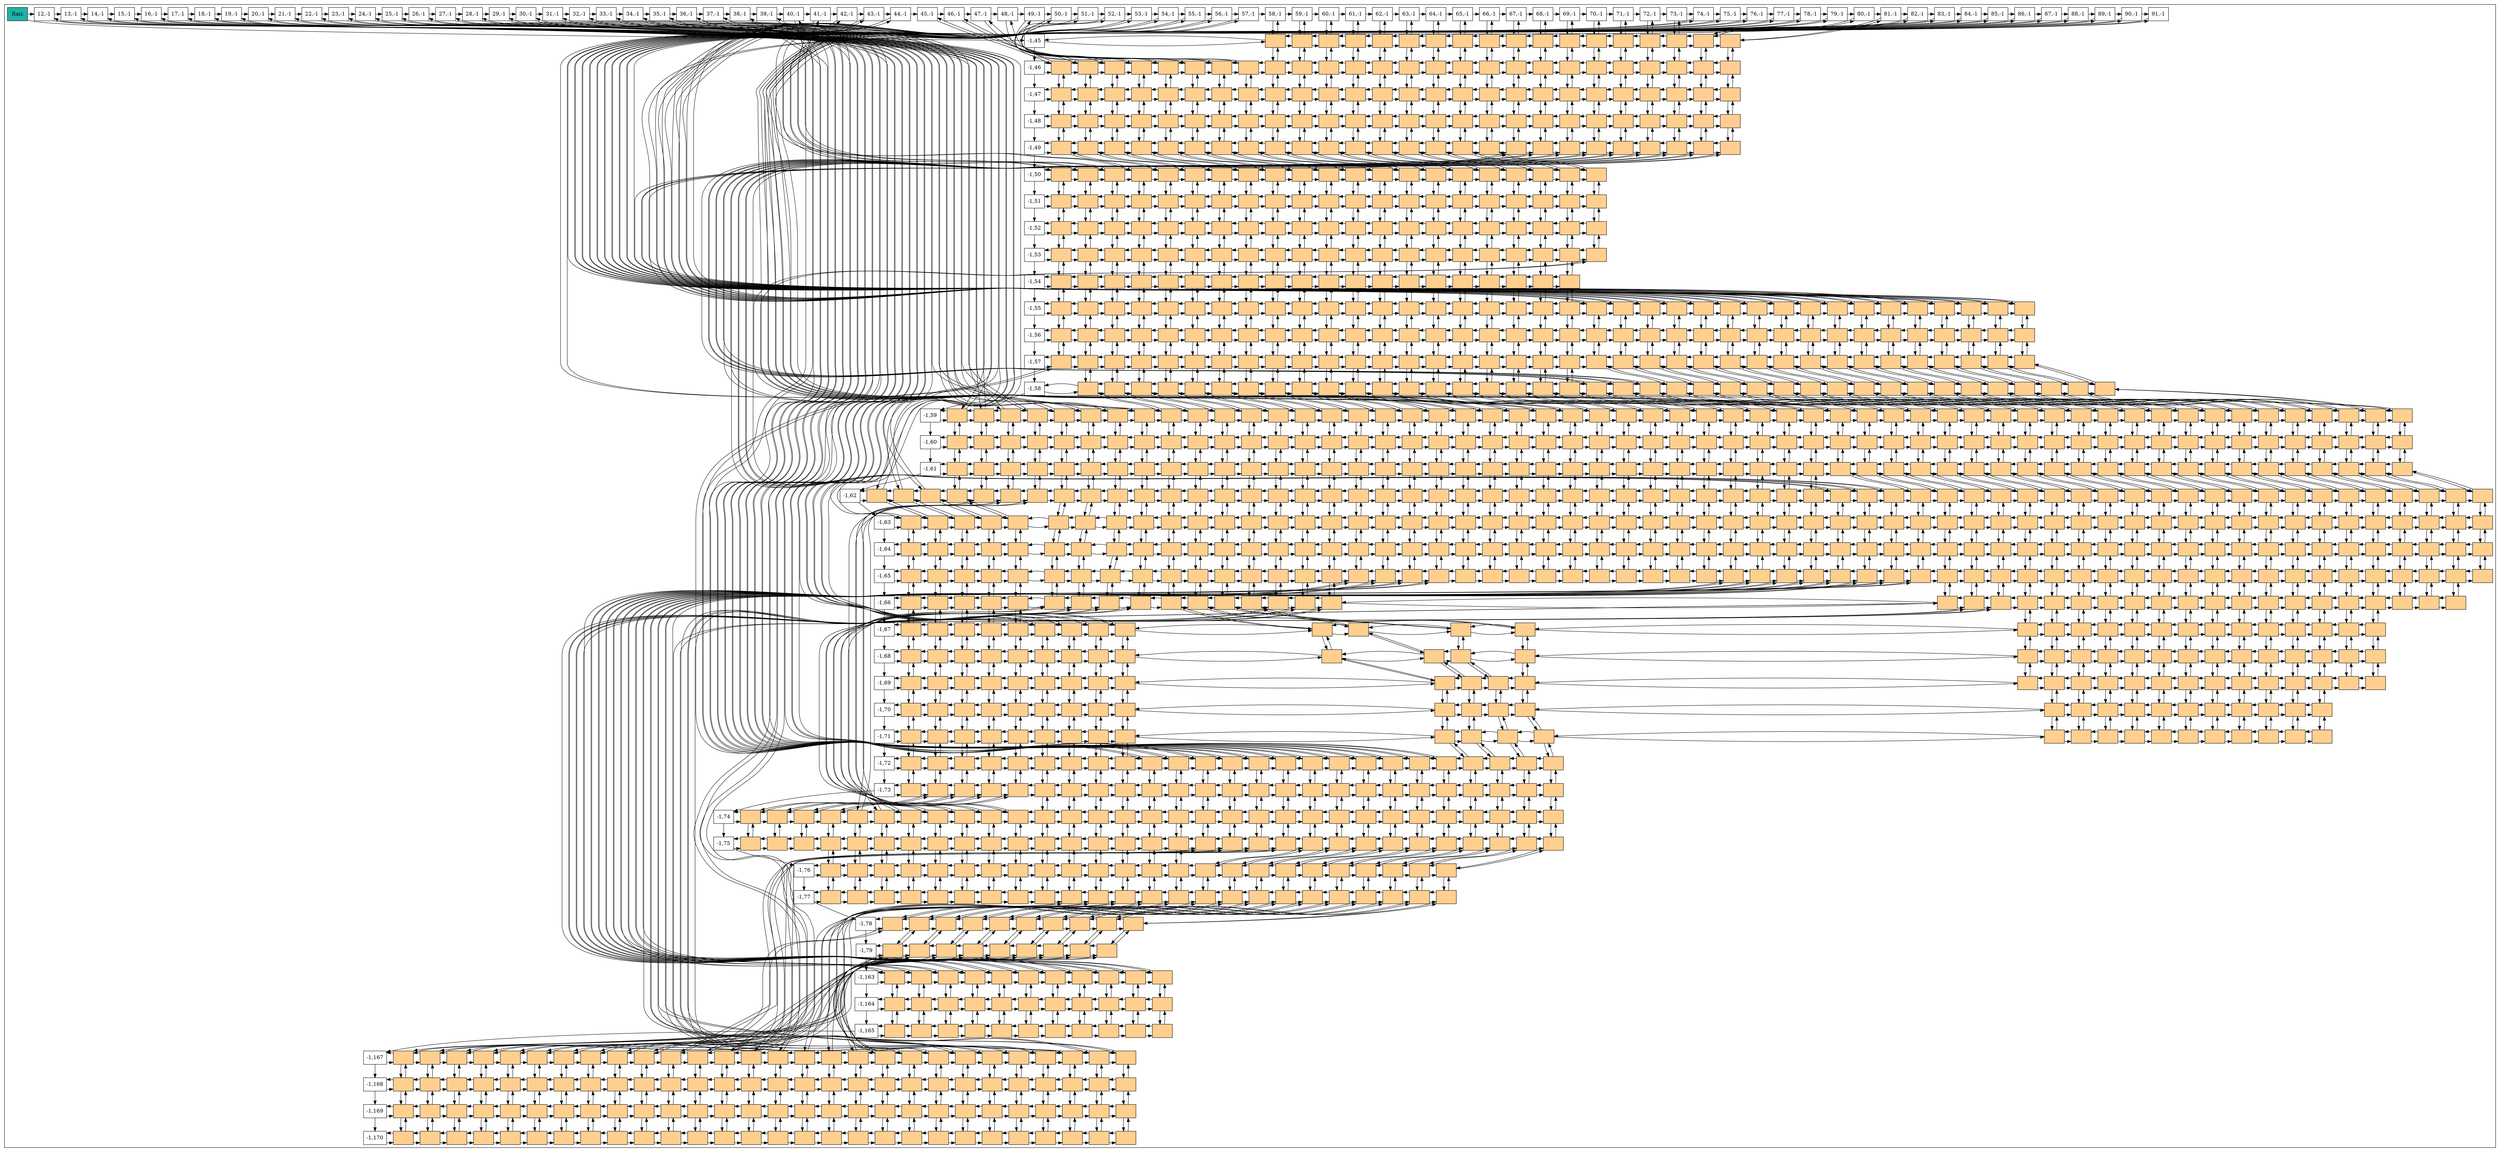 digraph G {
node[shape=box style=filled];
subgraph cluster_0{
NodoRaiz[label="Raiz" fillcolor=lightseagreen]
Nodo1172712762[fillcolor=white label="-1,45" group=1];
Nodo2117159554[fillcolor=white label="-1,46" group=1];
Nodo270576991[fillcolor=white label="-1,47" group=1];
Nodo738344770[fillcolor=white label="-1,48" group=1];
Nodo1484343301[fillcolor=white label="-1,49" group=1];
Nodo745041106[fillcolor=white label="-1,50" group=1];
Nodo968320597[fillcolor=white label="-1,51" group=1];
Nodo74626574[fillcolor=white label="-1,52" group=1];
Nodo374992869[fillcolor=white label="-1,53" group=1];
Nodo2042109696[fillcolor=white label="-1,54" group=1];
Nodo2076134316[fillcolor=white label="-1,55" group=1];
Nodo1793867795[fillcolor=white label="-1,56" group=1];
Nodo856931436[fillcolor=white label="-1,57" group=1];
Nodo174777617[fillcolor=white label="-1,58" group=1];
Nodo185150939[fillcolor=white label="-1,59" group=1];
Nodo57477233[fillcolor=white label="-1,60" group=1];
Nodo758326444[fillcolor=white label="-1,61" group=1];
Nodo1881939574[fillcolor=white label="-1,62" group=1];
Nodo847876701[fillcolor=white label="-1,63" group=1];
Nodo1506556669[fillcolor=white label="-1,64" group=1];
Nodo1844339500[fillcolor=white label="-1,65" group=1];
Nodo2107711305[fillcolor=white label="-1,66" group=1];
Nodo63201754[fillcolor=white label="-1,67" group=1];
Nodo1005041805[fillcolor=white label="-1,68" group=1];
Nodo621698014[fillcolor=white label="-1,69" group=1];
Nodo1352680289[fillcolor=white label="-1,70" group=1];
Nodo1892299294[fillcolor=white label="-1,71" group=1];
Nodo1987043162[fillcolor=white label="-1,72" group=1];
Nodo560507618[fillcolor=white label="-1,73" group=1];
Nodo1937854181[fillcolor=white label="-1,74" group=1];
Nodo1383778377[fillcolor=white label="-1,75" group=1];
Nodo1525110867[fillcolor=white label="-1,76" group=1];
Nodo1044174423[fillcolor=white label="-1,77" group=1];
Nodo1194545427[fillcolor=white label="-1,78" group=1];
Nodo1133502780[fillcolor=white label="-1,79" group=1];
Nodo600448222[fillcolor=white label="-1,163" group=1];
Nodo2065492126[fillcolor=white label="-1,164" group=1];
Nodo645563687[fillcolor=white label="-1,165" group=1];
Nodo440403669[fillcolor=white label="-1,167" group=1];
Nodo1772082607[fillcolor=white label="-1,168" group=1];
Nodo1977325594[fillcolor=white label="-1,169" group=1];
Nodo125466683[fillcolor=white label="-1,170" group=1];
Nodo496414895[fillcolor=white label="12,-1" group=14];
Nodo171125791[fillcolor=white label="13,-1" group=15];
Nodo595684875[fillcolor=white label="14,-1" group=16];
Nodo2003726816[fillcolor=white label="15,-1" group=17];
Nodo1607836778[fillcolor=white label="16,-1" group=18];
Nodo1284847707[fillcolor=white label="17,-1" group=19];
Nodo1682761460[fillcolor=white label="18,-1" group=20];
Nodo1621715692[fillcolor=white label="19,-1" group=21];
Nodo304968807[fillcolor=white label="20,-1" group=22];
Nodo1998573977[fillcolor=white label="21,-1" group=23];
Nodo1961358024[fillcolor=white label="22,-1" group=24];
Nodo1605503154[fillcolor=white label="23,-1" group=25];
Nodo650498415[fillcolor=white label="24,-1" group=26];
Nodo794779447[fillcolor=white label="25,-1" group=27];
Nodo1684380070[fillcolor=white label="26,-1" group=28];
Nodo735967744[fillcolor=white label="27,-1" group=29];
Nodo597366973[fillcolor=white label="28,-1" group=30];
Nodo1994939678[fillcolor=white label="29,-1" group=31];
Nodo1040728780[fillcolor=white label="30,-1" group=32];
Nodo2059510519[fillcolor=white label="31,-1" group=33];
Nodo23331810[fillcolor=white label="32,-1" group=34];
Nodo902872701[fillcolor=white label="33,-1" group=35];
Nodo1228047401[fillcolor=white label="34,-1" group=36];
Nodo1049842146[fillcolor=white label="35,-1" group=37];
Nodo524889793[fillcolor=white label="36,-1" group=38];
Nodo802838531[fillcolor=white label="37,-1" group=39];
Nodo1922339357[fillcolor=white label="38,-1" group=40];
Nodo1454166508[fillcolor=white label="39,-1" group=41];
Nodo12964574[fillcolor=white label="40,-1" group=42];
Nodo2107807877[fillcolor=white label="41,-1" group=43];
Nodo737212758[fillcolor=white label="42,-1" group=44];
Nodo459505269[fillcolor=white label="43,-1" group=45];
Nodo899550437[fillcolor=white label="44,-1" group=46];
Nodo1544670307[fillcolor=white label="45,-1" group=47];
Nodo1879553278[fillcolor=white label="46,-1" group=48];
Nodo1889008733[fillcolor=white label="47,-1" group=49];
Nodo892022670[fillcolor=white label="48,-1" group=50];
Nodo1737199516[fillcolor=white label="49,-1" group=51];
Nodo711358423[fillcolor=white label="50,-1" group=52];
Nodo1708917714[fillcolor=white label="51,-1" group=53];
Nodo166135736[fillcolor=white label="52,-1" group=54];
Nodo850108023[fillcolor=white label="53,-1" group=55];
Nodo736796474[fillcolor=white label="54,-1" group=56];
Nodo783141638[fillcolor=white label="55,-1" group=57];
Nodo524731308[fillcolor=white label="56,-1" group=58];
Nodo1911598613[fillcolor=white label="57,-1" group=59];
Nodo245169246[fillcolor=white label="58,-1" group=60];
Nodo1319760752[fillcolor=white label="59,-1" group=61];
Nodo1734021802[fillcolor=white label="60,-1" group=62];
Nodo321886290[fillcolor=white label="61,-1" group=63];
Nodo2058942565[fillcolor=white label="62,-1" group=64];
Nodo2064365105[fillcolor=white label="63,-1" group=65];
Nodo1148855736[fillcolor=white label="64,-1" group=66];
Nodo729335917[fillcolor=white label="65,-1" group=67];
Nodo381580983[fillcolor=white label="66,-1" group=68];
Nodo815984751[fillcolor=white label="67,-1" group=69];
Nodo627069990[fillcolor=white label="68,-1" group=70];
Nodo1211550535[fillcolor=white label="69,-1" group=71];
Nodo769132344[fillcolor=white label="70,-1" group=72];
Nodo173980516[fillcolor=white label="71,-1" group=73];
Nodo767041389[fillcolor=white label="72,-1" group=74];
Nodo1395295598[fillcolor=white label="73,-1" group=75];
Nodo1051113972[fillcolor=white label="74,-1" group=76];
Nodo1104982239[fillcolor=white label="75,-1" group=77];
Nodo745704702[fillcolor=white label="76,-1" group=78];
Nodo737439211[fillcolor=white label="77,-1" group=79];
Nodo538318968[fillcolor=white label="78,-1" group=80];
Nodo82321133[fillcolor=white label="79,-1" group=81];
Nodo1019574258[fillcolor=white label="80,-1" group=82];
Nodo886496948[fillcolor=white label="81,-1" group=83];
Nodo605275534[fillcolor=white label="82,-1" group=84];
Nodo1615378583[fillcolor=white label="83,-1" group=85];
Nodo1998928267[fillcolor=white label="84,-1" group=86];
Nodo1963227813[fillcolor=white label="85,-1" group=87];
Nodo1325526590[fillcolor=white label="86,-1" group=88];
Nodo1781037897[fillcolor=white label="87,-1" group=89];
Nodo874512102[fillcolor=white label="88,-1" group=90];
Nodo1645767570[fillcolor=white label="89,-1" group=91];
Nodo581437937[fillcolor=white label="90,-1" group=92];
Nodo192142558[fillcolor=white label="91,-1" group=93];
Nodo1172712762->Nodo2117159554;
Nodo2117159554->Nodo270576991;
Nodo270576991->Nodo738344770;
Nodo738344770->Nodo1484343301;
Nodo1484343301->Nodo745041106;
Nodo745041106->Nodo968320597;
Nodo968320597->Nodo74626574;
Nodo74626574->Nodo374992869;
Nodo374992869->Nodo2042109696;
Nodo2042109696->Nodo2076134316;
Nodo2076134316->Nodo1793867795;
Nodo1793867795->Nodo856931436;
Nodo856931436->Nodo174777617;
Nodo174777617->Nodo185150939;
Nodo185150939->Nodo57477233;
Nodo57477233->Nodo758326444;
Nodo758326444->Nodo1881939574;
Nodo1881939574->Nodo847876701;
Nodo847876701->Nodo1506556669;
Nodo1506556669->Nodo1844339500;
Nodo1844339500->Nodo2107711305;
Nodo2107711305->Nodo63201754;
Nodo63201754->Nodo1005041805;
Nodo1005041805->Nodo621698014;
Nodo621698014->Nodo1352680289;
Nodo1352680289->Nodo1892299294;
Nodo1892299294->Nodo1987043162;
Nodo1987043162->Nodo560507618;
Nodo560507618->Nodo1937854181;
Nodo1937854181->Nodo1383778377;
Nodo1383778377->Nodo1525110867;
Nodo1525110867->Nodo1044174423;
Nodo1044174423->Nodo1194545427;
Nodo1194545427->Nodo1133502780;
Nodo1133502780->Nodo600448222;
Nodo600448222->Nodo2065492126;
Nodo2065492126->Nodo645563687;
Nodo645563687->Nodo440403669;
Nodo440403669->Nodo1772082607;
Nodo1772082607->Nodo1977325594;
Nodo1977325594->Nodo125466683;
Nodo496414895->Nodo171125791
Nodo171125791->Nodo595684875
Nodo595684875->Nodo2003726816
Nodo2003726816->Nodo1607836778
Nodo1607836778->Nodo1284847707
Nodo1284847707->Nodo1682761460
Nodo1682761460->Nodo1621715692
Nodo1621715692->Nodo304968807
Nodo304968807->Nodo1998573977
Nodo1998573977->Nodo1961358024
Nodo1961358024->Nodo1605503154
Nodo1605503154->Nodo650498415
Nodo650498415->Nodo794779447
Nodo794779447->Nodo1684380070
Nodo1684380070->Nodo735967744
Nodo735967744->Nodo597366973
Nodo597366973->Nodo1994939678
Nodo1994939678->Nodo1040728780
Nodo1040728780->Nodo2059510519
Nodo2059510519->Nodo23331810
Nodo23331810->Nodo902872701
Nodo902872701->Nodo1228047401
Nodo1228047401->Nodo1049842146
Nodo1049842146->Nodo524889793
Nodo524889793->Nodo802838531
Nodo802838531->Nodo1922339357
Nodo1922339357->Nodo1454166508
Nodo1454166508->Nodo12964574
Nodo12964574->Nodo2107807877
Nodo2107807877->Nodo737212758
Nodo737212758->Nodo459505269
Nodo459505269->Nodo899550437
Nodo899550437->Nodo1544670307
Nodo1544670307->Nodo1879553278
Nodo1879553278->Nodo1889008733
Nodo1889008733->Nodo892022670
Nodo892022670->Nodo1737199516
Nodo1737199516->Nodo711358423
Nodo711358423->Nodo1708917714
Nodo1708917714->Nodo166135736
Nodo166135736->Nodo850108023
Nodo850108023->Nodo736796474
Nodo736796474->Nodo783141638
Nodo783141638->Nodo524731308
Nodo524731308->Nodo1911598613
Nodo1911598613->Nodo245169246
Nodo245169246->Nodo1319760752
Nodo1319760752->Nodo1734021802
Nodo1734021802->Nodo321886290
Nodo321886290->Nodo2058942565
Nodo2058942565->Nodo2064365105
Nodo2064365105->Nodo1148855736
Nodo1148855736->Nodo729335917
Nodo729335917->Nodo381580983
Nodo381580983->Nodo815984751
Nodo815984751->Nodo627069990
Nodo627069990->Nodo1211550535
Nodo1211550535->Nodo769132344
Nodo769132344->Nodo173980516
Nodo173980516->Nodo767041389
Nodo767041389->Nodo1395295598
Nodo1395295598->Nodo1051113972
Nodo1051113972->Nodo1104982239
Nodo1104982239->Nodo745704702
Nodo745704702->Nodo737439211
Nodo737439211->Nodo538318968
Nodo538318968->Nodo82321133
Nodo82321133->Nodo1019574258
Nodo1019574258->Nodo886496948
Nodo886496948->Nodo605275534
Nodo605275534->Nodo1615378583
Nodo1615378583->Nodo1998928267
Nodo1998928267->Nodo1963227813
Nodo1963227813->Nodo1325526590
Nodo1325526590->Nodo1781037897
Nodo1781037897->Nodo874512102
Nodo874512102->Nodo1645767570
Nodo1645767570->Nodo581437937
Nodo581437937->Nodo192142558
NodoRaiz->Nodo1172712762;
NodoRaiz->Nodo496414895;
{rank=same;NodoRaiz;Nodo496414895;Nodo171125791;Nodo595684875;Nodo2003726816;Nodo1607836778;Nodo1284847707;Nodo1682761460;Nodo1621715692;Nodo304968807;Nodo1998573977;Nodo1961358024;Nodo1605503154;Nodo650498415;Nodo794779447;Nodo1684380070;Nodo735967744;Nodo597366973;Nodo1994939678;Nodo1040728780;Nodo2059510519;Nodo23331810;Nodo902872701;Nodo1228047401;Nodo1049842146;Nodo524889793;Nodo802838531;Nodo1922339357;Nodo1454166508;Nodo12964574;Nodo2107807877;Nodo737212758;Nodo459505269;Nodo899550437;Nodo1544670307;Nodo1879553278;Nodo1889008733;Nodo892022670;Nodo1737199516;Nodo711358423;Nodo1708917714;Nodo166135736;Nodo850108023;Nodo736796474;Nodo783141638;Nodo524731308;Nodo1911598613;Nodo245169246;Nodo1319760752;Nodo1734021802;Nodo321886290;Nodo2058942565;Nodo2064365105;Nodo1148855736;Nodo729335917;Nodo381580983;Nodo815984751;Nodo627069990;Nodo1211550535;Nodo769132344;Nodo173980516;Nodo767041389;Nodo1395295598;Nodo1051113972;Nodo1104982239;Nodo745704702;Nodo737439211;Nodo538318968;Nodo82321133;Nodo1019574258;Nodo886496948;Nodo605275534;Nodo1615378583;Nodo1998928267;Nodo1963227813;Nodo1325526590;Nodo1781037897;Nodo874512102;Nodo1645767570;Nodo581437937;Nodo192142558}
Nodo594507583[label="" fillcolor="#FFCF8F"group=60];
Nodo1858723755[label="" fillcolor="#FFCF8F"group=61];
Nodo1180236978[label="" fillcolor="#FFCF8F"group=62];
Nodo1240594537[label="" fillcolor="#FFCF8F"group=63];
Nodo301967591[label="" fillcolor="#FFCF8F"group=64];
Nodo837487092[label="" fillcolor="#FFCF8F"group=65];
Nodo811060759[label="" fillcolor="#FFCF8F"group=66];
Nodo1990417092[label="" fillcolor="#FFCF8F"group=67];
Nodo444038247[label="" fillcolor="#FFCF8F"group=68];
Nodo1933210228[label="" fillcolor="#FFCF8F"group=69];
Nodo2098412914[label="" fillcolor="#FFCF8F"group=70];
Nodo285879662[label="" fillcolor="#FFCF8F"group=71];
Nodo809496428[label="" fillcolor="#FFCF8F"group=72];
Nodo280400589[label="" fillcolor="#FFCF8F"group=73];
Nodo1948960004[label="" fillcolor="#FFCF8F"group=74];
Nodo881588146[label="" fillcolor="#FFCF8F"group=75];
Nodo1236310199[label="" fillcolor="#FFCD94"group=82];
Nodo360378899[label="" fillcolor="#FFCD94"group=83];
Nodo1886566344[label="" fillcolor="#FFCF8F"group=47];
Nodo959387772[label="" fillcolor="#FFCF8F"group=48];
Nodo1184450385[label="" fillcolor="#FFCF8F"group=49];
Nodo733818112[label="" fillcolor="#FFCF8F"group=50];
Nodo1318327112[label="" fillcolor="#FFCF8F"group=51];
Nodo255401502[label="" fillcolor="#FFCF8F"group=52];
Nodo51798887[label="" fillcolor="#FFCF8F"group=53];
Nodo1090624296[label="" fillcolor="#FFCF8F"group=54];
Nodo555832002[label="" fillcolor="#FFCF8F"group=60];
Nodo603605332[label="" fillcolor="#FFCF8F"group=61];
Nodo1212836351[label="" fillcolor="#FFCF8F"group=62];
Nodo58228596[label="" fillcolor="#FFCF8F"group=63];
Nodo677681819[label="" fillcolor="#FFCF8F"group=64];
Nodo1495647786[label="" fillcolor="#FFCF8F"group=65];
Nodo1119570272[label="" fillcolor="#FFCF8F"group=66];
Nodo41426332[label="" fillcolor="#FFCF8F"group=67];
Nodo247787274[label="" fillcolor="#FFCF8F"group=68];
Nodo2032626798[label="" fillcolor="#FFCF8F"group=69];
Nodo1632619107[label="" fillcolor="#FFCF8F"group=70];
Nodo588885803[label="" fillcolor="#FFCF8F"group=71];
Nodo176994557[label="" fillcolor="#FFCF8F"group=72];
Nodo1208676830[label="" fillcolor="#FFCF8F"group=73];
Nodo1460221550[label="" fillcolor="#FFCF8F"group=74];
Nodo956803923[label="" fillcolor="#FFCF8F"group=75];
Nodo1453570014[label="" fillcolor="#FFCD94"group=82];
Nodo1228417237[label="" fillcolor="#FFCD94"group=83];
Nodo1469894106[label="" fillcolor="#FFCF8F"group=47];
Nodo1405466953[label="" fillcolor="#FFCF8F"group=48];
Nodo403962280[label="" fillcolor="#FFCF8F"group=49];
Nodo275055871[label="" fillcolor="#FFCF8F"group=50];
Nodo564586804[label="" fillcolor="#FFCF8F"group=51];
Nodo1599542200[label="" fillcolor="#FFCF8F"group=52];
Nodo1477340995[label="" fillcolor="#FFCF8F"group=53];
Nodo1618270785[label="" fillcolor="#FFCF8F"group=54];
Nodo1988980786[label="" fillcolor="#FFCF8F"group=60];
Nodo287336328[label="" fillcolor="#FFCF8F"group=61];
Nodo981427864[label="" fillcolor="#FFCF8F"group=62];
Nodo2082411844[label="" fillcolor="#FFCF8F"group=63];
Nodo1628366357[label="" fillcolor="#FFCF8F"group=64];
Nodo1929429403[label="" fillcolor="#FFCF8F"group=65];
Nodo847917765[label="" fillcolor="#FFCF8F"group=66];
Nodo909882597[label="" fillcolor="#FFCF8F"group=67];
Nodo546554489[label="" fillcolor="#FFCF8F"group=68];
Nodo1433060329[label="" fillcolor="#FFCF8F"group=69];
Nodo907399067[label="" fillcolor="#FFCF8F"group=70];
Nodo1566755104[label="" fillcolor="#FFCF8F"group=71];
Nodo1675385087[label="" fillcolor="#FFCF8F"group=72];
Nodo1621801702[label="" fillcolor="#FFCF8F"group=73];
Nodo2019285119[label="" fillcolor="#FFCF8F"group=74];
Nodo867906973[label="" fillcolor="#FFCF8F"group=75];
Nodo849451189[label="" fillcolor="#FFCD94"group=82];
Nodo124352909[label="" fillcolor="#FFCD94"group=83];
Nodo559399231[label="" fillcolor="#FFCF8F"group=47];
Nodo1261051733[label="" fillcolor="#FFCF8F"group=48];
Nodo1978684085[label="" fillcolor="#FFCF8F"group=49];
Nodo957999255[label="" fillcolor="#FFCF8F"group=50];
Nodo643336370[label="" fillcolor="#FFCF8F"group=51];
Nodo1024715675[label="" fillcolor="#FFCF8F"group=52];
Nodo1249993590[label="" fillcolor="#FFCF8F"group=53];
Nodo1009412065[label="" fillcolor="#FFCF8F"group=54];
Nodo1591047630[label="" fillcolor="#FFCF8F"group=60];
Nodo2092434108[label="" fillcolor="#FFCF8F"group=61];
Nodo1029915790[label="" fillcolor="#FFCF8F"group=62];
Nodo1385773484[label="" fillcolor="#FFCF8F"group=63];
Nodo655842612[label="" fillcolor="#FFCF8F"group=64];
Nodo453383816[label="" fillcolor="#FFCF8F"group=65];
Nodo1013347922[label="" fillcolor="#FFCF8F"group=66];
Nodo657026091[label="" fillcolor="#FFCF8F"group=67];
Nodo977959687[label="" fillcolor="#FFCF8F"group=68];
Nodo290691216[label="" fillcolor="#FFCF8F"group=69];
Nodo503887886[label="" fillcolor="#FFCF8F"group=70];
Nodo1923925968[label="" fillcolor="#FFCF8F"group=71];
Nodo458688705[label="" fillcolor="#FFCF8F"group=72];
Nodo382571555[label="" fillcolor="#FFCF8F"group=73];
Nodo1298040380[label="" fillcolor="#FFCF8F"group=74];
Nodo1498958336[label="" fillcolor="#FFCF8F"group=75];
Nodo2053787882[label="" fillcolor="#FFCD94"group=82];
Nodo16563976[label="" fillcolor="#FFCD94"group=83];
Nodo967485005[label="" fillcolor="#FFCF8F"group=47];
Nodo574223154[label="" fillcolor="#FFCF8F"group=48];
Nodo184294047[label="" fillcolor="#FFCF8F"group=49];
Nodo1872617527[label="" fillcolor="#FFCF8F"group=50];
Nodo65649479[label="" fillcolor="#FFCF8F"group=51];
Nodo1856268395[label="" fillcolor="#FFCF8F"group=52];
Nodo73838530[label="" fillcolor="#FFCF8F"group=53];
Nodo75135777[label="" fillcolor="#FFCF8F"group=54];
Nodo1250413418[label="" fillcolor="#FFCF8F"group=60];
Nodo120391009[label="" fillcolor="#FFCF8F"group=61];
Nodo914666233[label="" fillcolor="#FFCF8F"group=62];
Nodo1643144315[label="" fillcolor="#FFCF8F"group=63];
Nodo366493620[label="" fillcolor="#FFCF8F"group=64];
Nodo2050045539[label="" fillcolor="#FFCF8F"group=65];
Nodo1764835494[label="" fillcolor="#FFCF8F"group=66];
Nodo192950855[label="" fillcolor="#FFCF8F"group=67];
Nodo1601280284[label="" fillcolor="#FFCF8F"group=68];
Nodo746602175[label="" fillcolor="#FFCF8F"group=69];
Nodo1339523065[label="" fillcolor="#FFCF8F"group=70];
Nodo1162833486[label="" fillcolor="#FFCF8F"group=71];
Nodo371570306[label="" fillcolor="#FFCF8F"group=72];
Nodo998049599[label="" fillcolor="#FFCF8F"group=73];
Nodo1335992094[label="" fillcolor="#FFCF8F"group=74];
Nodo1898096058[label="" fillcolor="#FFCF8F"group=75];
Nodo1250467002[label="" fillcolor="#FFCD94"group=82];
Nodo421473835[label="" fillcolor="#FFCD94"group=83];
Nodo62367230[label="" fillcolor="#FFCF8F"group=43];
Nodo796708111[label="" fillcolor="#FFCF8F"group=44];
Nodo1426413977[label="" fillcolor="#FFCF8F"group=45];
Nodo1314153385[label="" fillcolor="#FFCF8F"group=46];
Nodo1518668665[label="" fillcolor="#FFCF8F"group=47];
Nodo1055816422[label="" fillcolor="#FFCF8F"group=48];
Nodo814570701[label="" fillcolor="#FFCF8F"group=49];
Nodo1350779521[label="" fillcolor="#FFCF8F"group=50];
Nodo573527339[label="" fillcolor="#FFCF8F"group=51];
Nodo1868243650[label="" fillcolor="#FFCF8F"group=52];
Nodo896168144[label="" fillcolor="#FFCF8F"group=53];
Nodo2142743478[label="" fillcolor="#FFCF8F"group=54];
Nodo661204838[label="" fillcolor="#FFCF8F"group=60];
Nodo294802555[label="" fillcolor="#FFCF8F"group=61];
Nodo1998084713[label="" fillcolor="#FFCF8F"group=62];
Nodo892384551[label="" fillcolor="#FFCF8F"group=63];
Nodo1531756280[label="" fillcolor="#FFCF8F"group=64];
Nodo1484654694[label="" fillcolor="#FFCF8F"group=65];
Nodo1837160978[label="" fillcolor="#FFCF8F"group=66];
Nodo1571406600[label="" fillcolor="#FFCF8F"group=67];
Nodo1663835451[label="" fillcolor="#FFCF8F"group=68];
Nodo1522984650[label="" fillcolor="#FFCF8F"group=43];
Nodo768333186[label="" fillcolor="#FFCF8F"group=44];
Nodo798752337[label="" fillcolor="#FFCF8F"group=45];
Nodo590566403[label="" fillcolor="#FFCF8F"group=46];
Nodo1320031769[label="" fillcolor="#FFCF8F"group=47];
Nodo1035648395[label="" fillcolor="#FFCF8F"group=48];
Nodo1302570267[label="" fillcolor="#FFCF8F"group=49];
Nodo1955165152[label="" fillcolor="#FFCF8F"group=50];
Nodo1252634038[label="" fillcolor="#FFCF8F"group=51];
Nodo571934605[label="" fillcolor="#FFCF8F"group=52];
Nodo1926034857[label="" fillcolor="#FFCF8F"group=53];
Nodo1298505315[label="" fillcolor="#FFCF8F"group=54];
Nodo1244028516[label="" fillcolor="#FFCF8F"group=60];
Nodo1352078274[label="" fillcolor="#FFCF8F"group=61];
Nodo1172559300[label="" fillcolor="#FFCF8F"group=62];
Nodo613735837[label="" fillcolor="#FFCF8F"group=63];
Nodo1547268629[label="" fillcolor="#FFCF8F"group=64];
Nodo878211923[label="" fillcolor="#FFCF8F"group=65];
Nodo1875824105[label="" fillcolor="#FFCF8F"group=66];
Nodo1832164792[label="" fillcolor="#FFCF8F"group=67];
Nodo2047534033[label="" fillcolor="#FFCF8F"group=68];
Nodo222287144[label="" fillcolor="#FFCF8F"group=43];
Nodo336064739[label="" fillcolor="#FFCF8F"group=44];
Nodo1561814662[label="" fillcolor="#FFCF8F"group=45];
Nodo1890456222[label="" fillcolor="#FFCF8F"group=46];
Nodo63639350[label="" fillcolor="#FFCF8F"group=47];
Nodo685795140[label="" fillcolor="#FFCF8F"group=48];
Nodo1311049608[label="" fillcolor="#FFCF8F"group=49];
Nodo1319097904[label="" fillcolor="#FFCF8F"group=50];
Nodo360104554[label="" fillcolor="#FFCF8F"group=51];
Nodo1040666055[label="" fillcolor="#FFCF8F"group=52];
Nodo1484264648[label="" fillcolor="#FFCF8F"group=53];
Nodo1751541665[label="" fillcolor="#FFCF8F"group=54];
Nodo1260428629[label="" fillcolor="#FFCF8F"group=60];
Nodo1330481283[label="" fillcolor="#FFCF8F"group=61];
Nodo1460341750[label="" fillcolor="#FFCF8F"group=62];
Nodo202057177[label="" fillcolor="#FFCF8F"group=63];
Nodo1133431608[label="" fillcolor="#FFCF8F"group=64];
Nodo1621379674[label="" fillcolor="#FFCF8F"group=65];
Nodo1870641411[label="" fillcolor="#FFCF8F"group=66];
Nodo982482136[label="" fillcolor="#FFCF8F"group=67];
Nodo267237306[label="" fillcolor="#FFCF8F"group=68];
Nodo1306122887[label="" fillcolor="#FFCF8F"group=43];
Nodo1610405278[label="" fillcolor="#FFCF8F"group=44];
Nodo508824325[label="" fillcolor="#FFCF8F"group=45];
Nodo2087071506[label="" fillcolor="#FFCF8F"group=46];
Nodo2137579515[label="" fillcolor="#FFCF8F"group=47];
Nodo1182905773[label="" fillcolor="#FFCF8F"group=48];
Nodo2025034331[label="" fillcolor="#FFCF8F"group=49];
Nodo895499488[label="" fillcolor="#FFCF8F"group=50];
Nodo206486192[label="" fillcolor="#FFCF8F"group=51];
Nodo1193888329[label="" fillcolor="#FFCF8F"group=52];
Nodo602679741[label="" fillcolor="#FFCF8F"group=53];
Nodo400524828[label="" fillcolor="#FFCF8F"group=54];
Nodo1849501037[label="" fillcolor="#FFCF8F"group=60];
Nodo1665880545[label="" fillcolor="#FFCF8F"group=61];
Nodo556285428[label="" fillcolor="#FFCF8F"group=62];
Nodo1244438699[label="" fillcolor="#FFCF8F"group=63];
Nodo1304294094[label="" fillcolor="#FFCF8F"group=64];
Nodo1950381761[label="" fillcolor="#FFCF8F"group=65];
Nodo342307360[label="" fillcolor="#FFCF8F"group=66];
Nodo996270591[label="" fillcolor="#FFCF8F"group=67];
Nodo426266591[label="" fillcolor="#FFCF8F"group=68];
Nodo1852425293[label="" fillcolor="#FFCF8F"group=43];
Nodo1135746450[label="" fillcolor="#FFCF8F"group=44];
Nodo2011722242[label="" fillcolor="#FFCF8F"group=45];
Nodo749063575[label="" fillcolor="#FFCF8F"group=46];
Nodo206454754[label="" fillcolor="#FFCF8F"group=47];
Nodo1598287220[label="" fillcolor="#FFCF8F"group=48];
Nodo1804598524[label="" fillcolor="#FFCF8F"group=49];
Nodo1774476655[label="" fillcolor="#FFCF8F"group=50];
Nodo336121498[label="" fillcolor="#FFCF8F"group=51];
Nodo1415620898[label="" fillcolor="#FFCF8F"group=52];
Nodo1084020558[label="" fillcolor="#FFCF8F"group=53];
Nodo200852759[label="" fillcolor="#FFCF8F"group=54];
Nodo1507243756[label="" fillcolor="#FFCF8F"group=60];
Nodo145636685[label="" fillcolor="#FFCF8F"group=61];
Nodo783199665[label="" fillcolor="#FFCF8F"group=62];
Nodo1664292110[label="" fillcolor="#FFCF8F"group=63];
Nodo255770194[label="" fillcolor="#FFCF8F"group=64];
Nodo1988345517[label="" fillcolor="#FFCF8F"group=65];
Nodo765155049[label="" fillcolor="#FFCF8F"group=66];
Nodo1450949937[label="" fillcolor="#FFCF8F"group=67];
Nodo1204875360[label="" fillcolor="#FFCF8F"group=43];
Nodo814471789[label="" fillcolor="#FFCF8F"group=44];
Nodo991062904[label="" fillcolor="#FFCF8F"group=45];
Nodo2100676813[label="" fillcolor="#FFCF8F"group=46];
Nodo1025926395[label="" fillcolor="#FFCF8F"group=47];
Nodo1401981312[label="" fillcolor="#FFCF8F"group=48];
Nodo2079420705[label="" fillcolor="#FFCF8F"group=49];
Nodo676445490[label="" fillcolor="#FFCF8F"group=50];
Nodo643695999[label="" fillcolor="#FFCF8F"group=51];
Nodo1909806269[label="" fillcolor="#FFCF8F"group=52];
Nodo31284191[label="" fillcolor="#FFCF8F"group=53];
Nodo616615675[label="" fillcolor="#FFCF8F"group=54];
Nodo1919111905[label="" fillcolor="#FFCF8F"group=60];
Nodo701010092[label="" fillcolor="#FFCF8F"group=61];
Nodo1109403113[label="" fillcolor="#FFCF8F"group=62];
Nodo1614122048[label="" fillcolor="#FFCF8F"group=63];
Nodo145309437[label="" fillcolor="#FFCF8F"group=64];
Nodo1695126196[label="" fillcolor="#FFCF8F"group=65];
Nodo642120849[label="" fillcolor="#FFCF8F"group=66];
Nodo1784554389[label="" fillcolor="#FFCF8F"group=67];
Nodo2063608512[label="" fillcolor="#FFCF8F"group=76];
Nodo1602551703[label="" fillcolor="#FFCF8F"group=77];
Nodo2107900806[label="" fillcolor="#FFCF8F"group=78];
Nodo377048551[label="" fillcolor="#FFCF8F"group=79];
Nodo1817523138[label="" fillcolor="#FFCF8F"group=80];
Nodo349503896[label="" fillcolor="#FFCF8F"group=81];
Nodo817253526[label="" fillcolor="#FFCF8F"group=82];
Nodo1719487290[label="" fillcolor="#FFCF8F"group=83];
Nodo1349781597[label="" fillcolor="#FFCF8F"group=84];
Nodo1821448714[label="" fillcolor="#FFCF8F"group=85];
Nodo556352015[label="" fillcolor="#FFCF8F"group=86];
Nodo1669453395[label="" fillcolor="#FFCF8F"group=87];
Nodo323427486[label="" fillcolor="#FFCF8F"group=88];
Nodo2011305398[label="" fillcolor="#FFCF8F"group=89];
Nodo472909951[label="" fillcolor="#FFCF8F"group=90];
Nodo1911453412[label="" fillcolor="#FFCF8F"group=91];
Nodo1516644267[label="" fillcolor="#FFCF8F"group=92];
Nodo734111477[label="" fillcolor="#FFCF8F"group=43];
Nodo41164043[label="" fillcolor="#FFCF8F"group=44];
Nodo199022752[label="" fillcolor="#FFCF8F"group=45];
Nodo268763333[label="" fillcolor="#FFCF8F"group=46];
Nodo911604286[label="" fillcolor="#FFCF8F"group=47];
Nodo350959034[label="" fillcolor="#FFCF8F"group=48];
Nodo2040522335[label="" fillcolor="#FFCF8F"group=49];
Nodo1101320833[label="" fillcolor="#FFCF8F"group=50];
Nodo1480148097[label="" fillcolor="#FFCF8F"group=51];
Nodo364051673[label="" fillcolor="#FFCF8F"group=52];
Nodo320425262[label="" fillcolor="#FFCF8F"group=53];
Nodo1959699734[label="" fillcolor="#FFCF8F"group=54];
Nodo1723984450[label="" fillcolor="#FFCF8F"group=60];
Nodo1679267447[label="" fillcolor="#FFCF8F"group=61];
Nodo1035917286[label="" fillcolor="#FFCF8F"group=62];
Nodo1020867410[label="" fillcolor="#FFCF8F"group=63];
Nodo1436769649[label="" fillcolor="#FFCF8F"group=64];
Nodo232770972[label="" fillcolor="#FFCF8F"group=65];
Nodo1184180774[label="" fillcolor="#FFCF8F"group=66];
Nodo857981445[label="" fillcolor="#FFCF8F"group=67];
Nodo2091141573[label="" fillcolor="#FFCF8F"group=76];
Nodo266655968[label="" fillcolor="#FFCF8F"group=77];
Nodo1624184608[label="" fillcolor="#FFCF8F"group=78];
Nodo1297203926[label="" fillcolor="#FFCF8F"group=79];
Nodo333795544[label="" fillcolor="#FFCF8F"group=80];
Nodo980400540[label="" fillcolor="#FFCF8F"group=81];
Nodo570548198[label="" fillcolor="#FFCF8F"group=82];
Nodo1627778562[label="" fillcolor="#FFCF8F"group=83];
Nodo1491013994[label="" fillcolor="#FFCF8F"group=84];
Nodo524021940[label="" fillcolor="#FFCF8F"group=85];
Nodo870969946[label="" fillcolor="#FFCF8F"group=86];
Nodo2110943195[label="" fillcolor="#FFCF8F"group=87];
Nodo1571185994[label="" fillcolor="#FFCF8F"group=88];
Nodo492343322[label="" fillcolor="#FFCF8F"group=89];
Nodo1642060489[label="" fillcolor="#FFCF8F"group=90];
Nodo253611422[label="" fillcolor="#FFCF8F"group=91];
Nodo1635742978[label="" fillcolor="#FFCF8F"group=92];
Nodo956232055[label="" fillcolor="#FFCF8F"group=43];
Nodo661159219[label="" fillcolor="#FFCF8F"group=44];
Nodo1190671741[label="" fillcolor="#FFCF8F"group=45];
Nodo1547018181[label="" fillcolor="#FFCF8F"group=46];
Nodo319797373[label="" fillcolor="#FFCF8F"group=47];
Nodo2011877066[label="" fillcolor="#FFCF8F"group=48];
Nodo1891524247[label="" fillcolor="#FFCF8F"group=49];
Nodo343282[label="" fillcolor="#FFCF8F"group=50];
Nodo1848094943[label="" fillcolor="#FFCF8F"group=51];
Nodo1327152975[label="" fillcolor="#FFCF8F"group=52];
Nodo1297222365[label="" fillcolor="#FFCF8F"group=53];
Nodo1679383849[label="" fillcolor="#FFCF8F"group=54];
Nodo938195005[label="" fillcolor="#FFCF8F"group=60];
Nodo756128072[label="" fillcolor="#FFCF8F"group=61];
Nodo1883798229[label="" fillcolor="#FFCF8F"group=62];
Nodo1578537440[label="" fillcolor="#FFCF8F"group=63];
Nodo878112847[label="" fillcolor="#FFCF8F"group=64];
Nodo355263572[label="" fillcolor="#FFCF8F"group=65];
Nodo646032118[label="" fillcolor="#FFCF8F"group=66];
Nodo1282582103[label="" fillcolor="#FFCF8F"group=67];
Nodo1336275742[label="" fillcolor="#FFCF8F"group=76];
Nodo1037676794[label="" fillcolor="#FFCF8F"group=77];
Nodo371489709[label="" fillcolor="#FFCF8F"group=78];
Nodo1337796384[label="" fillcolor="#FFCF8F"group=79];
Nodo803209418[label="" fillcolor="#FFCF8F"group=80];
Nodo1598958508[label="" fillcolor="#FFCF8F"group=81];
Nodo1786956539[label="" fillcolor="#FFCF8F"group=82];
Nodo1277191340[label="" fillcolor="#FFCF8F"group=83];
Nodo1667881906[label="" fillcolor="#FFCF8F"group=84];
Nodo1297391416[label="" fillcolor="#FFCF8F"group=85];
Nodo838680955[label="" fillcolor="#FFCF8F"group=86];
Nodo2125944556[label="" fillcolor="#FFCF8F"group=87];
Nodo1403958979[label="" fillcolor="#FFCF8F"group=88];
Nodo980045521[label="" fillcolor="#FFCF8F"group=89];
Nodo1640441470[label="" fillcolor="#FFCF8F"group=90];
Nodo629349532[label="" fillcolor="#FFCF8F"group=91];
Nodo62762561[label="" fillcolor="#FFCF8F"group=92];
Nodo862280688[label="" fillcolor="#FFCF8F"group=44];
Nodo239060732[label="" fillcolor="#FFCF8F"group=45];
Nodo1612623580[label="" fillcolor="#FFCF8F"group=46];
Nodo1079420546[label="" fillcolor="#FFCF8F"group=47];
Nodo1509285795[label="" fillcolor="#FFCF8F"group=48];
Nodo688777799[label="" fillcolor="#FFCF8F"group=49];
Nodo1014024692[label="" fillcolor="#FFCF8F"group=50];
Nodo1231493710[label="" fillcolor="#FFCF8F"group=51];
Nodo1041816582[label="" fillcolor="#FFCF8F"group=52];
Nodo2013353552[label="" fillcolor="#FFCF8F"group=53];
Nodo1115951053[label="" fillcolor="#FFCF8F"group=54];
Nodo859883705[label="" fillcolor="#FFCF8F"group=60];
Nodo1262537275[label="" fillcolor="#FFCF8F"group=61];
Nodo964798165[label="" fillcolor="#FFCF8F"group=62];
Nodo1536769103[label="" fillcolor="#FFCF8F"group=63];
Nodo1848189573[label="" fillcolor="#FFCF8F"group=64];
Nodo594881641[label="" fillcolor="#FFCF8F"group=65];
Nodo402035164[label="" fillcolor="#FFCF8F"group=66];
Nodo94350377[label="" fillcolor="#FFCF8F"group=67];
Nodo872197158[label="" fillcolor="#FFCF8F"group=73];
Nodo66579993[label="" fillcolor="#FFCF8F"group=74];
Nodo837341778[label="" fillcolor="#FFCF8F"group=75];
Nodo579181333[label="" fillcolor="#FFCF8F"group=76];
Nodo672787784[label="" fillcolor="#FFCF8F"group=77];
Nodo197325286[label="" fillcolor="#FFCF8F"group=78];
Nodo1942284883[label="" fillcolor="#FFCF8F"group=79];
Nodo2107087373[label="" fillcolor="#FFCF8F"group=80];
Nodo444816218[label="" fillcolor="#FFCF8F"group=81];
Nodo114476077[label="" fillcolor="#FFCF8F"group=82];
Nodo1385181398[label="" fillcolor="#FFCF8F"group=83];
Nodo328634235[label="" fillcolor="#FFCF8F"group=84];
Nodo323968984[label="" fillcolor="#FFCF8F"group=85];
Nodo61608496[label="" fillcolor="#FFCF8F"group=86];
Nodo1349096467[label="" fillcolor="#FFCF8F"group=87];
Nodo1998791730[label="" fillcolor="#FFCF8F"group=88];
Nodo511382673[label="" fillcolor="#FFCF8F"group=89];
Nodo2108012796[label="" fillcolor="#FFCF8F"group=90];
Nodo1634755159[label="" fillcolor="#FFCF8F"group=91];
Nodo261933311[label="" fillcolor="#FFCF8F"group=92];
Nodo1367030348[label="" fillcolor="#FFCF8F"group=18];
Nodo451045020[label="" fillcolor="#FFCF8F"group=19];
Nodo417705651[label="" fillcolor="#FFCF8F"group=20];
Nodo171877185[label="" fillcolor="#FFCF8F"group=21];
Nodo43995408[label="" fillcolor="#FFCF8F"group=22];
Nodo188744025[label="" fillcolor="#FFCF8F"group=23];
Nodo1055237812[label="" fillcolor="#FFCF8F"group=24];
Nodo1094594178[label="" fillcolor="#FFCF8F"group=25];
Nodo1233488385[label="" fillcolor="#FFCF8F"group=44];
Nodo423078293[label="" fillcolor="#FFCF8F"group=45];
Nodo2067206718[label="" fillcolor="#FFCF8F"group=46];
Nodo302380695[label="" fillcolor="#FFCF8F"group=47];
Nodo2000008020[label="" fillcolor="#FFCF8F"group=48];
Nodo1407895334[label="" fillcolor="#FFCF8F"group=49];
Nodo277846407[label="" fillcolor="#FFCF8F"group=50];
Nodo763585615[label="" fillcolor="#FFCF8F"group=51];
Nodo2012663224[label="" fillcolor="#FFCF8F"group=52];
Nodo1923147671[label="" fillcolor="#FFCF8F"group=53];
Nodo512695269[label="" fillcolor="#FFCF8F"group=54];
Nodo794942995[label="" fillcolor="#FFCF8F"group=55];
Nodo1760553999[label="" fillcolor="#FFCF8F"group=56];
Nodo1481811758[label="" fillcolor="#FFCF8F"group=57];
Nodo357019607[label="" fillcolor="#FFCF8F"group=58];
Nodo880241194[label="" fillcolor="#FFCF8F"group=59];
Nodo681096551[label="" fillcolor="#FFCF8F"group=60];
Nodo1774331585[label="" fillcolor="#FFCF8F"group=61];
Nodo481032241[label="" fillcolor="#FFCF8F"group=62];
Nodo2048759922[label="" fillcolor="#FFCF8F"group=63];
Nodo398670299[label="" fillcolor="#FFCF8F"group=64];
Nodo1875894732[label="" fillcolor="#FFCF8F"group=65];
Nodo753329780[label="" fillcolor="#FFCF8F"group=66];
Nodo976102802[label="" fillcolor="#FFCF8F"group=67];
Nodo751650178[label="" fillcolor="#FFCF8F"group=68];
Nodo820393790[label="" fillcolor="#FFCF8F"group=72];
Nodo875421421[label="" fillcolor="#FFCF8F"group=73];
Nodo612141093[label="" fillcolor="#FFCF8F"group=74];
Nodo1060249496[label="" fillcolor="#FFCF8F"group=75];
Nodo1962655577[label="" fillcolor="#FFCF8F"group=76];
Nodo788258205[label="" fillcolor="#FFCF8F"group=77];
Nodo1845908935[label="" fillcolor="#FFCF8F"group=78];
Nodo1105676608[label="" fillcolor="#FFCF8F"group=79];
Nodo1750021970[label="" fillcolor="#FFCF8F"group=80];
Nodo405276915[label="" fillcolor="#FFCF8F"group=81];
Nodo1155325532[label="" fillcolor="#FFCF8F"group=82];
Nodo1057628878[label="" fillcolor="#FFCF8F"group=83];
Nodo778987482[label="" fillcolor="#FFCF8F"group=84];
Nodo1993973108[label="" fillcolor="#FFCF8F"group=85];
Nodo1423283149[label="" fillcolor="#FFCF8F"group=86];
Nodo975685579[label="" fillcolor="#FFCF8F"group=87];
Nodo1730815970[label="" fillcolor="#FFCF8F"group=88];
Nodo1562518606[label="" fillcolor="#FFCF8F"group=89];
Nodo621912028[label="" fillcolor="#FFCF8F"group=90];
Nodo554442026[label="" fillcolor="#FFCF8F"group=91];
Nodo388971486[label="" fillcolor="#FFCF8F"group=92];
Nodo1036965620[label="" fillcolor="#FFCF8F"group=93];
Nodo1533242657[label="" fillcolor="#FFCF8F"group=18];
Nodo1915090670[label="" fillcolor="#FFCF8F"group=19];
Nodo864108749[label="" fillcolor="#FFCF8F"group=20];
Nodo1562274984[label="" fillcolor="#FFCF8F"group=21];
Nodo492050511[label="" fillcolor="#FFCF8F"group=22];
Nodo1075519373[label="" fillcolor="#FFCF8F"group=23];
Nodo2032515179[label="" fillcolor="#FFCF8F"group=24];
Nodo1467019467[label="" fillcolor="#FFCF8F"group=25];
Nodo1792744458[label="" fillcolor="#FFCF8F"group=44];
Nodo1923387819[label="" fillcolor="#FFCF8F"group=45];
Nodo647403892[label="" fillcolor="#FFCF8F"group=46];
Nodo1982911429[label="" fillcolor="#FFCF8F"group=47];
Nodo1144633925[label="" fillcolor="#FFCF8F"group=48];
Nodo306594464[label="" fillcolor="#FFCF8F"group=49];
Nodo603301[label="" fillcolor="#FFCF8F"group=50];
Nodo1893167514[label="" fillcolor="#FFCF8F"group=51];
Nodo2033522263[label="" fillcolor="#FFCF8F"group=52];
Nodo1506154643[label="" fillcolor="#FFCF8F"group=53];
Nodo279159570[label="" fillcolor="#FFCF8F"group=54];
Nodo1538476861[label="" fillcolor="#FFCF8F"group=55];
Nodo174422450[label="" fillcolor="#FFCF8F"group=56];
Nodo1661922029[label="" fillcolor="#FFCF8F"group=57];
Nodo1849196205[label="" fillcolor="#FFCF8F"group=58];
Nodo798178036[label="" fillcolor="#FFCF8F"group=59];
Nodo245005917[label="" fillcolor="#FFCF8F"group=60];
Nodo441955553[label="" fillcolor="#FFCF8F"group=61];
Nodo926379024[label="" fillcolor="#FFCF8F"group=62];
Nodo29729944[label="" fillcolor="#FFCF8F"group=63];
Nodo1559255659[label="" fillcolor="#FFCF8F"group=64];
Nodo2074549672[label="" fillcolor="#FFCF8F"group=65];
Nodo2013051168[label="" fillcolor="#FFCF8F"group=66];
Nodo1529946659[label="" fillcolor="#FFCF8F"group=67];
Nodo97261612[label="" fillcolor="#FFCF8F"group=68];
Nodo1178931040[label="" fillcolor="#FFCF8F"group=72];
Nodo1415748401[label="" fillcolor="#FFCF8F"group=73];
Nodo101751716[label="" fillcolor="#FFCF8F"group=74];
Nodo1668873778[label="" fillcolor="#FFCF8F"group=75];
Nodo229167922[label="" fillcolor="#FFCF8F"group=76];
Nodo1305705125[label="" fillcolor="#FFCF8F"group=77];
Nodo1327240448[label="" fillcolor="#FFCF8F"group=78];
Nodo1806822335[label="" fillcolor="#FFCF8F"group=79];
Nodo550208696[label="" fillcolor="#FFCF8F"group=80];
Nodo1989919830[label="" fillcolor="#FFCF8F"group=81];
Nodo1493203856[label="" fillcolor="#FFCF8F"group=82];
Nodo1032363804[label="" fillcolor="#FFCF8F"group=83];
Nodo1100620369[label="" fillcolor="#FFCF8F"group=84];
Nodo1762387776[label="" fillcolor="#FFCF8F"group=85];
Nodo856542474[label="" fillcolor="#FFCF8F"group=86];
Nodo1250219016[label="" fillcolor="#FFCF8F"group=87];
Nodo1520238499[label="" fillcolor="#FFCF8F"group=88];
Nodo1822110295[label="" fillcolor="#FFCF8F"group=89];
Nodo824432467[label="" fillcolor="#FFCF8F"group=90];
Nodo1567318507[label="" fillcolor="#FFCF8F"group=91];
Nodo1614277634[label="" fillcolor="#FFCF8F"group=92];
Nodo1426809817[label="" fillcolor="#FFCF8F"group=93];
Nodo2059255652[label="" fillcolor="#FFCF8F"group=18];
Nodo2095050209[label="" fillcolor="#FFCF8F"group=19];
Nodo592923012[label="" fillcolor="#FFCF8F"group=20];
Nodo760013724[label="" fillcolor="#FFCF8F"group=21];
Nodo983379918[label="" fillcolor="#FFCF8F"group=22];
Nodo967736729[label="" fillcolor="#FFCF8F"group=23];
Nodo548149313[label="" fillcolor="#FFCF8F"group=24];
Nodo1781948363[label="" fillcolor="#FFCF8F"group=25];
Nodo956755484[label="" fillcolor="#FFCF8F"group=44];
Nodo1938689552[label="" fillcolor="#FFCF8F"group=45];
Nodo857767472[label="" fillcolor="#FFCF8F"group=46];
Nodo1798350744[label="" fillcolor="#FFCF8F"group=47];
Nodo1707660012[label="" fillcolor="#FFCF8F"group=48];
Nodo1714798283[label="" fillcolor="#FFCF8F"group=49];
Nodo1448381891[label="" fillcolor="#FFCF8F"group=50];
Nodo951512310[label="" fillcolor="#FFCF8F"group=51];
Nodo457840318[label="" fillcolor="#FFCF8F"group=52];
Nodo1354903802[label="" fillcolor="#FFCF8F"group=53];
Nodo571119028[label="" fillcolor="#FFCF8F"group=54];
Nodo768871519[label="" fillcolor="#FFCF8F"group=55];
Nodo1717567677[label="" fillcolor="#FFCF8F"group=56];
Nodo660912491[label="" fillcolor="#FFCF8F"group=57];
Nodo1362444038[label="" fillcolor="#FFCF8F"group=58];
Nodo1552840587[label="" fillcolor="#FFCF8F"group=59];
Nodo973992271[label="" fillcolor="#FFCF8F"group=60];
Nodo941664388[label="" fillcolor="#FFCF8F"group=61];
Nodo1075146121[label="" fillcolor="#FFCF8F"group=62];
Nodo1862821935[label="" fillcolor="#FFCF8F"group=63];
Nodo979008264[label="" fillcolor="#FFCF8F"group=64];
Nodo117674063[label="" fillcolor="#FFCF8F"group=65];
Nodo1813105667[label="" fillcolor="#FFCF8F"group=66];
Nodo1089771710[label="" fillcolor="#FFCF8F"group=67];
Nodo698300819[label="" fillcolor="#FFCF8F"group=68];
Nodo839210247[label="" fillcolor="#FFCF8F"group=72];
Nodo1352070800[label="" fillcolor="#FFCF8F"group=73];
Nodo885241172[label="" fillcolor="#FFCF8F"group=74];
Nodo1681936894[label="" fillcolor="#FFCF8F"group=75];
Nodo2096471324[label="" fillcolor="#FFCF8F"group=76];
Nodo464569956[label="" fillcolor="#FFCF8F"group=77];
Nodo846248275[label="" fillcolor="#FFCF8F"group=78];
Nodo1423556930[label="" fillcolor="#FFCF8F"group=79];
Nodo68467640[label="" fillcolor="#FFCF8F"group=80];
Nodo420142776[label="" fillcolor="#FFCF8F"group=81];
Nodo780621547[label="" fillcolor="#FFCF8F"group=82];
Nodo877543848[label="" fillcolor="#FFCF8F"group=83];
Nodo354870754[label="" fillcolor="#FFCF8F"group=84];
Nodo1511392992[label="" fillcolor="#FFCF8F"group=85];
Nodo1320297287[label="" fillcolor="#FFCF8F"group=86];
Nodo137848888[label="" fillcolor="#FFCF8F"group=87];
Nodo706512169[label="" fillcolor="#FFCF8F"group=88];
Nodo1079490444[label="" fillcolor="#FFCF8F"group=89];
Nodo522198234[label="" fillcolor="#FFCF8F"group=90];
Nodo744866222[label="" fillcolor="#FFCF8F"group=91];
Nodo1646148806[label="" fillcolor="#FFCF8F"group=92];
Nodo529009886[label="" fillcolor="#FFCF8F"group=93];
Nodo1630883051[label="" fillcolor="#FFCF8F"group=15];
Nodo53487293[label="" fillcolor="#FFCF8F"group=16];
Nodo380669737[label="" fillcolor="#FFCF8F"group=17];
Nodo5309753[label="" fillcolor="#FFCF8F"group=18];
Nodo37477420[label="" fillcolor="#FFCF8F"group=19];
Nodo290465953[label="" fillcolor="#FFCF8F"group=20];
Nodo1323378857[label="" fillcolor="#FFCF8F"group=21];
Nodo1175553153[label="" fillcolor="#FFCF8F"group=22];
Nodo437775059[label="" fillcolor="#FFCF8F"group=23];
Nodo169004048[label="" fillcolor="#FFCF8F"group=24];
Nodo1299257755[label="" fillcolor="#FFCF8F"group=25];
Nodo126789944[label="" fillcolor="#FFCF8F"group=44];
Nodo585796200[label="" fillcolor="#FFCF8F"group=45];
Nodo1048879209[label="" fillcolor="#FFCF8F"group=46];
Nodo2080164835[label="" fillcolor="#FFCF8F"group=47];
Nodo164195021[label="" fillcolor="#FFCF8F"group=48];
Nodo2139490390[label="" fillcolor="#FFCF8F"group=49];
Nodo1687840807[label="" fillcolor="#FFCF8F"group=50];
Nodo2040792196[label="" fillcolor="#FFCF8F"group=51];
Nodo1006212735[label="" fillcolor="#FFCF8F"group=52];
Nodo1953693166[label="" fillcolor="#FFCF8F"group=53];
Nodo1134454807[label="" fillcolor="#FFCF8F"group=54];
Nodo440915140[label="" fillcolor="#FFCF8F"group=55];
Nodo1836770205[label="" fillcolor="#FFCF8F"group=56];
Nodo243592785[label="" fillcolor="#FFCF8F"group=57];
Nodo1047195974[label="" fillcolor="#FFCF8F"group=58];
Nodo439350203[label="" fillcolor="#FFCF8F"group=59];
Nodo544447848[label="" fillcolor="#FFCF8F"group=60];
Nodo153880913[label="" fillcolor="#FFCF8F"group=61];
Nodo1613052403[label="" fillcolor="#FFCF8F"group=62];
Nodo99789927[label="" fillcolor="#FFCF8F"group=63];
Nodo970385772[label="" fillcolor="#FFCF8F"group=64];
Nodo1348016518[label="" fillcolor="#FFCF8F"group=65];
Nodo435837151[label="" fillcolor="#FFCF8F"group=66];
Nodo167468563[label="" fillcolor="#FFCF8F"group=67];
Nodo124279753[label="" fillcolor="#FFCF8F"group=68];
Nodo1270416384[label="" fillcolor="#FFCF8F"group=69];
Nodo545396527[label="" fillcolor="#FFCF8F"group=70];
Nodo866132404[label="" fillcolor="#FFCF8F"group=71];
Nodo526776203[label="" fillcolor="#FFCF8F"group=72];
Nodo1418881048[label="" fillcolor="#FFCF8F"group=73];
Nodo130727775[label="" fillcolor="#FFCF8F"group=74];
Nodo1119423100[label="" fillcolor="#FFCF8F"group=75];
Nodo1917875215[label="" fillcolor="#FFCF8F"group=76];
Nodo902103285[label="" fillcolor="#FFCF8F"group=77];
Nodo1730638165[label="" fillcolor="#FFCF8F"group=78];
Nodo1833397543[label="" fillcolor="#FFCF8F"group=79];
Nodo474389644[label="" fillcolor="#FFCF8F"group=80];
Nodo26862937[label="" fillcolor="#FFCF8F"group=81];
Nodo1575518694[label="" fillcolor="#FFCF8F"group=82];
Nodo194048297[label="" fillcolor="#FFCF8F"group=83];
Nodo597339691[label="" fillcolor="#FFCF8F"group=84];
Nodo1835476012[label="" fillcolor="#FFCF8F"group=85];
Nodo1956212695[label="" fillcolor="#FFCF8F"group=86];
Nodo2014106068[label="" fillcolor="#FFCF8F"group=87];
Nodo244433672[label="" fillcolor="#FFCF8F"group=88];
Nodo1510195378[label="" fillcolor="#FFCF8F"group=89];
Nodo1708911602[label="" fillcolor="#FFCF8F"group=90];
Nodo2068251884[label="" fillcolor="#FFCF8F"group=91];
Nodo2068713743[label="" fillcolor="#FFCF8F"group=92];
Nodo1066158212[label="" fillcolor="#FFCF8F"group=93];
Nodo1087433624[label="" fillcolor="#FFCF8F"group=14];
Nodo87204092[label="" fillcolor="#FFCF8F"group=15];
Nodo1183954130[label="" fillcolor="#FFCF8F"group=16];
Nodo1297879910[label="" fillcolor="#FFCF8F"group=17];
Nodo273267233[label="" fillcolor="#FFCF8F"group=18];
Nodo1002374420[label="" fillcolor="#FFCF8F"group=22];
Nodo1574567818[label="" fillcolor="#FFCF8F"group=23];
Nodo276242936[label="" fillcolor="#FFCF8F"group=24];
Nodo656453725[label="" fillcolor="#FFCF8F"group=25];
Nodo1685358088[label="" fillcolor="#FFCF8F"group=44];
Nodo1984106659[label="" fillcolor="#FFCF8F"group=45];
Nodo1603442546[label="" fillcolor="#FFCF8F"group=46];
Nodo2098357893[label="" fillcolor="#FFCF8F"group=47];
Nodo1024912361[label="" fillcolor="#FFCF8F"group=48];
Nodo1396581088[label="" fillcolor="#FFCF8F"group=49];
Nodo417076978[label="" fillcolor="#FFCF8F"group=50];
Nodo1981054242[label="" fillcolor="#FFCF8F"group=51];
Nodo2094500266[label="" fillcolor="#FFCF8F"group=52];
Nodo1591512562[label="" fillcolor="#FFCF8F"group=53];
Nodo642739037[label="" fillcolor="#FFCF8F"group=54];
Nodo1944580059[label="" fillcolor="#FFCF8F"group=55];
Nodo868070100[label="" fillcolor="#FFCF8F"group=56];
Nodo162798156[label="" fillcolor="#FFCF8F"group=57];
Nodo1417452964[label="" fillcolor="#FFCF8F"group=58];
Nodo405354951[label="" fillcolor="#FFCF8F"group=59];
Nodo1188827908[label="" fillcolor="#FFCF8F"group=60];
Nodo1871906793[label="" fillcolor="#FFCF8F"group=61];
Nodo1605510658[label="" fillcolor="#FFCF8F"group=62];
Nodo243587890[label="" fillcolor="#FFCF8F"group=63];
Nodo677817813[label="" fillcolor="#FFCF8F"group=64];
Nodo1597856639[label="" fillcolor="#FFCF8F"group=65];
Nodo301065388[label="" fillcolor="#FFCF8F"group=66];
Nodo965013739[label="" fillcolor="#FFCF8F"group=67];
Nodo605157899[label="" fillcolor="#FFCF8F"group=68];
Nodo289581909[label="" fillcolor="#FFCF8F"group=69];
Nodo252246357[label="" fillcolor="#FFCF8F"group=70];
Nodo286606327[label="" fillcolor="#FFCF8F"group=71];
Nodo989803132[label="" fillcolor="#FFCF8F"group=72];
Nodo1055080053[label="" fillcolor="#FFCF8F"group=73];
Nodo1995029165[label="" fillcolor="#FFCF8F"group=74];
Nodo1306019196[label="" fillcolor="#FFCF8F"group=75];
Nodo251130473[label="" fillcolor="#FFCF8F"group=76];
Nodo692090196[label="" fillcolor="#FFCF8F"group=77];
Nodo306679299[label="" fillcolor="#FFCF8F"group=78];
Nodo490457746[label="" fillcolor="#FFCF8F"group=79];
Nodo753801190[label="" fillcolor="#FFCF8F"group=80];
Nodo112082426[label="" fillcolor="#FFCF8F"group=81];
Nodo674733242[label="" fillcolor="#FFCF8F"group=82];
Nodo1805368436[label="" fillcolor="#FFCF8F"group=83];
Nodo924239814[label="" fillcolor="#FFCF8F"group=84];
Nodo1075871027[label="" fillcolor="#FFCF8F"group=85];
Nodo1424423873[label="" fillcolor="#FFCF8F"group=86];
Nodo1646822709[label="" fillcolor="#FFCF8F"group=87];
Nodo1661032001[label="" fillcolor="#FFCF8F"group=88];
Nodo537622263[label="" fillcolor="#FFCF8F"group=89];
Nodo1137748420[label="" fillcolor="#FFCF8F"group=90];
Nodo1710722470[label="" fillcolor="#FFCF8F"group=91];
Nodo204303367[label="" fillcolor="#FFCF8F"group=92];
Nodo2003443643[label="" fillcolor="#FFCF8F"group=93];
Nodo825366043[label="" fillcolor="#FFCF8F"group=14];
Nodo1752250150[label="" fillcolor="#FFCF8F"group=15];
Nodo257635195[label="" fillcolor="#FFCF8F"group=16];
Nodo678130412[label="" fillcolor="#FFCF8F"group=17];
Nodo155728692[label="" fillcolor="#FFCF8F"group=18];
Nodo1759634748[label="" fillcolor="#FFCF8F"group=22];
Nodo1048040368[label="" fillcolor="#FFCF8F"group=23];
Nodo1308109440[label="" fillcolor="#FFCF8F"group=24];
Nodo94452112[label="" fillcolor="#FFCF8F"group=25];
Nodo1653535773[label="" fillcolor="#FFCF8F"group=44];
Nodo1650741679[label="" fillcolor="#FFCF8F"group=45];
Nodo1858390857[label="" fillcolor="#FFCF8F"group=46];
Nodo1654981304[label="" fillcolor="#FFCF8F"group=47];
Nodo1998466285[label="" fillcolor="#FFCF8F"group=48];
Nodo926409352[label="" fillcolor="#FFCF8F"group=49];
Nodo2137123236[label="" fillcolor="#FFCF8F"group=50];
Nodo890999858[label="" fillcolor="#FFCF8F"group=51];
Nodo870629176[label="" fillcolor="#FFCF8F"group=52];
Nodo1003436142[label="" fillcolor="#FFCF8F"group=53];
Nodo1267980922[label="" fillcolor="#FFCF8F"group=54];
Nodo574647614[label="" fillcolor="#FFCF8F"group=55];
Nodo877333297[label="" fillcolor="#FFCF8F"group=56];
Nodo1980058014[label="" fillcolor="#FFCF8F"group=57];
Nodo596643118[label="" fillcolor="#FFCF8F"group=58];
Nodo43560447[label="" fillcolor="#FFCF8F"group=59];
Nodo1860578334[label="" fillcolor="#FFCF8F"group=60];
Nodo854835685[label="" fillcolor="#FFCF8F"group=61];
Nodo287921128[label="" fillcolor="#FFCF8F"group=62];
Nodo1452925799[label="" fillcolor="#FFCF8F"group=63];
Nodo163619702[label="" fillcolor="#FFCF8F"group=64];
Nodo621852482[label="" fillcolor="#FFCF8F"group=65];
Nodo2122126875[label="" fillcolor="#FFCF8F"group=66];
Nodo1743147112[label="" fillcolor="#FFCF8F"group=67];
Nodo1798407409[label="" fillcolor="#FFCF8F"group=68];
Nodo1262195826[label="" fillcolor="#FFCF8F"group=69];
Nodo1575001792[label="" fillcolor="#FFCF8F"group=70];
Nodo139517956[label="" fillcolor="#FFCF8F"group=71];
Nodo1864494067[label="" fillcolor="#FFCF8F"group=72];
Nodo2016307809[label="" fillcolor="#FFCF8F"group=73];
Nodo560065850[label="" fillcolor="#FFCF8F"group=74];
Nodo775846354[label="" fillcolor="#FFCF8F"group=75];
Nodo1319137685[label="" fillcolor="#FFCF8F"group=76];
Nodo1171683138[label="" fillcolor="#FFCF8F"group=77];
Nodo1810914047[label="" fillcolor="#FFCF8F"group=78];
Nodo920477370[label="" fillcolor="#FFCF8F"group=79];
Nodo2067574061[label="" fillcolor="#FFCF8F"group=80];
Nodo220641647[label="" fillcolor="#FFCF8F"group=81];
Nodo1684549014[label="" fillcolor="#FFCF8F"group=82];
Nodo949786415[label="" fillcolor="#FFCF8F"group=83];
Nodo651624660[label="" fillcolor="#FFCF8F"group=84];
Nodo511846560[label="" fillcolor="#FFCF8F"group=85];
Nodo992191099[label="" fillcolor="#FFCF8F"group=86];
Nodo1742368735[label="" fillcolor="#FFCF8F"group=87];
Nodo2039808592[label="" fillcolor="#FFCF8F"group=88];
Nodo1994253034[label="" fillcolor="#FFCF8F"group=89];
Nodo1355527728[label="" fillcolor="#FFCF8F"group=90];
Nodo1683726177[label="" fillcolor="#FFCF8F"group=91];
Nodo890078776[label="" fillcolor="#FFCF8F"group=92];
Nodo752810177[label="" fillcolor="#FFCF8F"group=93];
Nodo556380508[label="" fillcolor="#FFCF8F"group=14];
Nodo431067791[label="" fillcolor="#FFCF8F"group=15];
Nodo1087699911[label="" fillcolor="#FFCF8F"group=16];
Nodo454495212[label="" fillcolor="#FFCF8F"group=17];
Nodo2002320003[label="" fillcolor="#FFCF8F"group=18];
Nodo1650993933[label="" fillcolor="#FFCF8F"group=22];
Nodo84278852[label="" fillcolor="#FFCF8F"group=23];
Nodo653184355[label="" fillcolor="#FFCF8F"group=24];
Nodo374515679[label="" fillcolor="#FFCF8F"group=25];
Nodo901895771[label="" fillcolor="#FFCF8F"group=44];
Nodo530377081[label="" fillcolor="#FFCF8F"group=45];
Nodo1330231868[label="" fillcolor="#FFCF8F"group=46];
Nodo1285980245[label="" fillcolor="#FFCF8F"group=47];
Nodo2003756180[label="" fillcolor="#FFCF8F"group=48];
Nodo255925281[label="" fillcolor="#FFCF8F"group=49];
Nodo232509359[label="" fillcolor="#FFCF8F"group=50];
Nodo1971802729[label="" fillcolor="#FFCF8F"group=51];
Nodo1976390153[label="" fillcolor="#FFCF8F"group=52];
Nodo1927997573[label="" fillcolor="#FFCF8F"group=53];
Nodo555739072[label="" fillcolor="#FFCF8F"group=54];
Nodo1850015120[label="" fillcolor="#FFCF8F"group=55];
Nodo1896261451[label="" fillcolor="#FFCF8F"group=56];
Nodo1410193198[label="" fillcolor="#FFCF8F"group=57];
Nodo175250312[label="" fillcolor="#FFCF8F"group=58];
Nodo1125371691[label="" fillcolor="#FFCF8F"group=59];
Nodo132846845[label="" fillcolor="#FFCF8F"group=60];
Nodo1030031241[label="" fillcolor="#FFCF8F"group=61];
Nodo659682806[label="" fillcolor="#FFCF8F"group=62];
Nodo2053512352[label="" fillcolor="#FFCF8F"group=63];
Nodo628470765[label="" fillcolor="#FFCF8F"group=64];
Nodo809087365[label="" fillcolor="#FFCF8F"group=65];
Nodo418323505[label="" fillcolor="#FFCF8F"group=66];
Nodo1386647696[label="" fillcolor="#FFCF8F"group=67];
Nodo1514449906[label="" fillcolor="#FFCF8F"group=68];
Nodo663522470[label="" fillcolor="#FFCF8F"group=69];
Nodo1197609714[label="" fillcolor="#FFCF8F"group=70];
Nodo556152990[label="" fillcolor="#FFCF8F"group=71];
Nodo1581386867[label="" fillcolor="#FFCF8F"group=72];
Nodo501760673[label="" fillcolor="#FFCF8F"group=73];
Nodo1254762092[label="" fillcolor="#FFCF8F"group=74];
Nodo1522009443[label="" fillcolor="#FFCF8F"group=75];
Nodo341289939[label="" fillcolor="#FFCF8F"group=76];
Nodo1265966770[label="" fillcolor="#FFCF8F"group=77];
Nodo1352120566[label="" fillcolor="#FFCF8F"group=78];
Nodo1243491482[label="" fillcolor="#FFCF8F"group=79];
Nodo1673400121[label="" fillcolor="#FFCF8F"group=80];
Nodo6098290[label="" fillcolor="#FFCF8F"group=81];
Nodo1835029895[label="" fillcolor="#FFCF8F"group=82];
Nodo1445060173[label="" fillcolor="#FFCF8F"group=83];
Nodo1165350007[label="" fillcolor="#FFCF8F"group=84];
Nodo766207798[label="" fillcolor="#FFCF8F"group=85];
Nodo1107870569[label="" fillcolor="#FFCF8F"group=86];
Nodo444837587[label="" fillcolor="#FFCF8F"group=87];
Nodo1899894680[label="" fillcolor="#FFCF8F"group=88];
Nodo131751006[label="" fillcolor="#FFCF8F"group=89];
Nodo63816775[label="" fillcolor="#FFCF8F"group=90];
Nodo71239643[label="" fillcolor="#FFCF8F"group=91];
Nodo87839251[label="" fillcolor="#FFCF8F"group=92];
Nodo1355929158[label="" fillcolor="#FFCF8F"group=93];
Nodo1028902887[label="" fillcolor="#FFCF8F"group=14];
Nodo1101928009[label="" fillcolor="#FFCF8F"group=15];
Nodo644180133[label="" fillcolor="#FFCF8F"group=16];
Nodo2027485641[label="" fillcolor="#FFCF8F"group=17];
Nodo1532440002[label="" fillcolor="#FFCF8F"group=18];
Nodo1794798783[label="" fillcolor="#FFCF8F"group=22];
Nodo1733761285[label="" fillcolor="#FFCF8F"group=23];
Nodo1493082775[label="" fillcolor="#FFCF8F"group=24];
Nodo983936375[label="" fillcolor="#FFCF8F"group=25];
Nodo54753552[label="" fillcolor="#FFCF8F"group=44];
Nodo1552140108[label="" fillcolor="#FFCF8F"group=45];
Nodo1908681809[label="" fillcolor="#FFCF8F"group=46];
Nodo1713240331[label="" fillcolor="#FFCF8F"group=47];
Nodo2114881313[label="" fillcolor="#FFCF8F"group=48];
Nodo1014334987[label="" fillcolor="#FFCF8F"group=49];
Nodo1820558192[label="" fillcolor="#FFCF8F"group=50];
Nodo1556128627[label="" fillcolor="#FFCF8F"group=73];
Nodo578814438[label="" fillcolor="#FFCF8F"group=74];
Nodo1122190849[label="" fillcolor="#FFCF8F"group=75];
Nodo1484120265[label="" fillcolor="#FFCF8F"group=76];
Nodo32967567[label="" fillcolor="#FFCF8F"group=77];
Nodo601535846[label="" fillcolor="#FFCF8F"group=78];
Nodo2068921426[label="" fillcolor="#FFCF8F"group=79];
Nodo215349337[label="" fillcolor="#FFCF8F"group=80];
Nodo902242623[label="" fillcolor="#FFCF8F"group=81];
Nodo1136706404[label="" fillcolor="#FFCF8F"group=82];
Nodo822199522[label="" fillcolor="#FFCF8F"group=83];
Nodo313914795[label="" fillcolor="#FFCF8F"group=84];
Nodo519561243[label="" fillcolor="#FFCF8F"group=85];
Nodo1542048578[label="" fillcolor="#FFCF8F"group=86];
Nodo1685074441[label="" fillcolor="#FFCF8F"group=87];
Nodo1507171201[label="" fillcolor="#FFCF8F"group=88];
Nodo2013487000[label="" fillcolor="#FFCF8F"group=89];
Nodo1839544321[label="" fillcolor="#FFCF8F"group=90];
Nodo136359878[label="" fillcolor="#FFCF8F"group=91];
Nodo2111583440[label="" fillcolor="#FFCF8F"group=92];
Nodo524372844[label="" fillcolor="#FFCF8F"group=14];
Nodo1533021621[label="" fillcolor="#FFCF8F"group=15];
Nodo1446238080[label="" fillcolor="#FFCF8F"group=16];
Nodo1247085346[label="" fillcolor="#FFCF8F"group=17];
Nodo1608133423[label="" fillcolor="#FFCF8F"group=18];
Nodo970059876[label="" fillcolor="#FFCF8F"group=26];
Nodo848327886[label="" fillcolor="#FFCF8F"group=27];
Nodo559129646[label="" fillcolor="#FFCF8F"group=28];
Nodo287954104[label="" fillcolor="#FFCF8F"group=29];
Nodo1078109547[label="" fillcolor="#FFCF8F"group=44];
Nodo1377510945[label="" fillcolor="#FFCF8F"group=45];
Nodo1347005070[label="" fillcolor="#FFCF8F"group=46];
Nodo853267214[label="" fillcolor="#FFCF8F"group=47];
Nodo1527790050[label="" fillcolor="#FFCF8F"group=76];
Nodo222561740[label="" fillcolor="#FFCF8F"group=77];
Nodo591725972[label="" fillcolor="#FFCF8F"group=78];
Nodo1496480800[label="" fillcolor="#FFCF8F"group=79];
Nodo62362061[label="" fillcolor="#FFCF8F"group=80];
Nodo779128338[label="" fillcolor="#FFCF8F"group=81];
Nodo621955053[label="" fillcolor="#FFCF8F"group=82];
Nodo1871440915[label="" fillcolor="#FFCF8F"group=83];
Nodo1351426518[label="" fillcolor="#FFCF8F"group=84];
Nodo2049390027[label="" fillcolor="#FFCF8F"group=85];
Nodo1304242253[label="" fillcolor="#FFCF8F"group=86];
Nodo2103885469[label="" fillcolor="#FFCF8F"group=87];
Nodo1155310454[label="" fillcolor="#FFCF8F"group=88];
Nodo127291211[label="" fillcolor="#FFCF8F"group=89];
Nodo600694964[label="" fillcolor="#FFCF8F"group=14];
Nodo1796677638[label="" fillcolor="#FFCF8F"group=15];
Nodo1248983297[label="" fillcolor="#FFCF8F"group=16];
Nodo2141723411[label="" fillcolor="#FFCF8F"group=17];
Nodo858557458[label="" fillcolor="#FFCF8F"group=18];
Nodo1642700129[label="" fillcolor="#FFCF8F"group=26];
Nodo605411756[label="" fillcolor="#FFCF8F"group=27];
Nodo467283646[label="" fillcolor="#FFCF8F"group=28];
Nodo1279356363[label="" fillcolor="#FFCF8F"group=29];
Nodo1634661303[label="" fillcolor="#FFCF8F"group=44];
Nodo1799134863[label="" fillcolor="#FFCF8F"group=45];
Nodo567931528[label="" fillcolor="#FFCF8F"group=46];
Nodo1722940493[label="" fillcolor="#FFCF8F"group=47];
Nodo1884575847[label="" fillcolor="#FFCF8F"group=76];
Nodo2140366852[label="" fillcolor="#FFCF8F"group=77];
Nodo296782028[label="" fillcolor="#FFCF8F"group=78];
Nodo2022333731[label="" fillcolor="#FFCF8F"group=79];
Nodo709866805[label="" fillcolor="#FFCF8F"group=80];
Nodo1324890928[label="" fillcolor="#FFCF8F"group=81];
Nodo1528511691[label="" fillcolor="#FFCF8F"group=82];
Nodo1909588430[label="" fillcolor="#FFCF8F"group=83];
Nodo652473564[label="" fillcolor="#FFCF8F"group=84];
Nodo701332107[label="" fillcolor="#FFCF8F"group=85];
Nodo724760093[label="" fillcolor="#FFCF8F"group=86];
Nodo1242517188[label="" fillcolor="#FFCF8F"group=87];
Nodo1945310797[label="" fillcolor="#FFCF8F"group=88];
Nodo824718234[label="" fillcolor="#FFCF8F"group=89];
Nodo227977660[label="" fillcolor="#FFCF8F"group=14];
Nodo1038073764[label="" fillcolor="#FFCF8F"group=15];
Nodo1458931500[label="" fillcolor="#FFCF8F"group=16];
Nodo640801419[label="" fillcolor="#FFCF8F"group=17];
Nodo508710072[label="" fillcolor="#FFCF8F"group=18];
Nodo1588650569[label="" fillcolor="#FFCF8F"group=26];
Nodo612811348[label="" fillcolor="#FFCF8F"group=27];
Nodo214675917[label="" fillcolor="#FFCF8F"group=28];
Nodo15731552[label="" fillcolor="#FFCF8F"group=29];
Nodo1502282653[label="" fillcolor="#FFCF8F"group=44];
Nodo1267592858[label="" fillcolor="#FFCF8F"group=45];
Nodo446266367[label="" fillcolor="#FFCF8F"group=46];
Nodo447928519[label="" fillcolor="#FFCF8F"group=47];
Nodo463779815[label="" fillcolor="#FFCF8F"group=76];
Nodo1064923959[label="" fillcolor="#FFCF8F"group=77];
Nodo1861136804[label="" fillcolor="#FFCF8F"group=78];
Nodo1654011998[label="" fillcolor="#FFCF8F"group=79];
Nodo1555279972[label="" fillcolor="#FFCF8F"group=80];
Nodo682065934[label="" fillcolor="#FFCF8F"group=81];
Nodo861894447[label="" fillcolor="#FFCF8F"group=82];
Nodo1616444882[label="" fillcolor="#FFCF8F"group=83];
Nodo556351789[label="" fillcolor="#FFCF8F"group=84];
Nodo899285750[label="" fillcolor="#FFCF8F"group=85];
Nodo2100624741[label="" fillcolor="#FFCF8F"group=86];
Nodo1520777596[label="" fillcolor="#FFCF8F"group=87];
Nodo829303596[label="" fillcolor="#FFCF8F"group=88];
Nodo1418072645[label="" fillcolor="#FFCF8F"group=89];
Nodo235082341[label="" fillcolor="#FFCF8F"group=14];
Nodo2107548672[label="" fillcolor="#FFCF8F"group=15];
Nodo1038731220[label="" fillcolor="#FFCF8F"group=16];
Nodo1503264278[label="" fillcolor="#FFCF8F"group=17];
Nodo1327452026[label="" fillcolor="#FFCF8F"group=18];
Nodo1202277437[label="" fillcolor="#FFCF8F"group=26];
Nodo881714299[label="" fillcolor="#FFCF8F"group=27];
Nodo586335666[label="" fillcolor="#FFCF8F"group=28];
Nodo396573193[label="" fillcolor="#FFCF8F"group=29];
Nodo451302500[label="" fillcolor="#FFCF8F"group=44];
Nodo1091818879[label="" fillcolor="#FFCF8F"group=45];
Nodo1970816954[label="" fillcolor="#FFCF8F"group=46];
Nodo2063943790[label="" fillcolor="#FFCF8F"group=47];
Nodo1407743518[label="" fillcolor="#FFCF8F"group=77];
Nodo202373425[label="" fillcolor="#FFCF8F"group=78];
Nodo1006451357[label="" fillcolor="#FFCF8F"group=79];
Nodo1793737652[label="" fillcolor="#FFCF8F"group=80];
Nodo2049085553[label="" fillcolor="#FFCF8F"group=81];
Nodo152516725[label="" fillcolor="#FFCF8F"group=82];
Nodo1542242840[label="" fillcolor="#FFCF8F"group=83];
Nodo1663290674[label="" fillcolor="#FFCF8F"group=84];
Nodo225208383[label="" fillcolor="#FFCF8F"group=85];
Nodo1023946103[label="" fillcolor="#FFCF8F"group=86];
Nodo4834508[label="" fillcolor="#FFCF8F"group=87];
Nodo2113852330[label="" fillcolor="#FFCF8F"group=14];
Nodo331182522[label="" fillcolor="#FFCF8F"group=15];
Nodo1864537391[label="" fillcolor="#FFCF8F"group=16];
Nodo553866147[label="" fillcolor="#FFCF8F"group=17];
Nodo711702442[label="" fillcolor="#FFCF8F"group=18];
Nodo1378034684[label="" fillcolor="#FFCF8F"group=26];
Nodo701714298[label="" fillcolor="#FFCF8F"group=27];
Nodo309764008[label="" fillcolor="#FFCF8F"group=28];
Nodo1708633259[label="" fillcolor="#FFCF8F"group=29];
Nodo782262062[label="" fillcolor="#FFCF8F"group=44];
Nodo498822431[label="" fillcolor="#FFCF8F"group=45];
Nodo999697119[label="" fillcolor="#FFCF8F"group=46];
Nodo1677487090[label="" fillcolor="#FFCF8F"group=47];
Nodo1334378892[label="" fillcolor="#FFCF8F"group=77];
Nodo152854263[label="" fillcolor="#FFCF8F"group=78];
Nodo55991769[label="" fillcolor="#FFCF8F"group=79];
Nodo66389434[label="" fillcolor="#FFCF8F"group=80];
Nodo83353897[label="" fillcolor="#FFCF8F"group=81];
Nodo1870134438[label="" fillcolor="#FFCF8F"group=82];
Nodo1585368068[label="" fillcolor="#FFCF8F"group=83];
Nodo1963838116[label="" fillcolor="#FFCF8F"group=84];
Nodo1321763717[label="" fillcolor="#FFCF8F"group=85];
Nodo504022070[label="" fillcolor="#FFCF8F"group=86];
Nodo918299935[label="" fillcolor="#FFCF8F"group=87];
Nodo763335046[label="" fillcolor="#FFCF8F"group=14];
Nodo656538375[label="" fillcolor="#FFCF8F"group=15];
Nodo1875026081[label="" fillcolor="#FFCF8F"group=16];
Nodo948040859[label="" fillcolor="#FFCF8F"group=17];
Nodo1763942828[label="" fillcolor="#FFCF8F"group=18];
Nodo1106417228[label="" fillcolor="#FFCF8F"group=26];
Nodo1003483515[label="" fillcolor="#FFCF8F"group=27];
Nodo215871413[label="" fillcolor="#FFCF8F"group=28];
Nodo2022117699[label="" fillcolor="#FFCF8F"group=29];
Nodo667767849[label="" fillcolor="#FFCF8F"group=30];
Nodo373977626[label="" fillcolor="#FFCF8F"group=31];
Nodo955659594[label="" fillcolor="#FFCF8F"group=34];
Nodo2104052460[label="" fillcolor="#FFCF8F"group=35];
Nodo1909518070[label="" fillcolor="#FFCF8F"group=36];
Nodo1041664746[label="" fillcolor="#FFCF8F"group=37];
Nodo935568391[label="" fillcolor="#FFCF8F"group=38];
Nodo13284921[label="" fillcolor="#FFCF8F"group=39];
Nodo1981501320[label="" fillcolor="#FFCF8F"group=40];
Nodo2085673595[label="" fillcolor="#FFCF8F"group=41];
Nodo1452911210[label="" fillcolor="#FFCF8F"group=42];
Nodo1808364577[label="" fillcolor="#FFCF8F"group=43];
Nodo756201705[label="" fillcolor="#FFCF8F"group=44];
Nodo1771229209[label="" fillcolor="#FFCF8F"group=45];
Nodo173091545[label="" fillcolor="#FFCF8F"group=46];
Nodo1251753945[label="" fillcolor="#FFCF8F"group=47];
Nodo1928401811[label="" fillcolor="#FFCF8F"group=14];
Nodo228329420[label="" fillcolor="#FFCF8F"group=15];
Nodo244904772[label="" fillcolor="#FFCF8F"group=16];
Nodo626096057[label="" fillcolor="#FFCF8F"group=17];
Nodo1598461195[label="" fillcolor="#FFCF8F"group=18];
Nodo847862600[label="" fillcolor="#FFCF8F"group=26];
Nodo2076347534[label="" fillcolor="#FFCF8F"group=27];
Nodo1434505456[label="" fillcolor="#FFCF8F"group=28];
Nodo1040574854[label="" fillcolor="#FFCF8F"group=29];
Nodo1177466389[label="" fillcolor="#FFCF8F"group=30];
Nodo703067298[label="" fillcolor="#FFCF8F"group=31];
Nodo2050209342[label="" fillcolor="#FFCF8F"group=34];
Nodo1810573607[label="" fillcolor="#FFCF8F"group=35];
Nodo1489417297[label="" fillcolor="#FFCF8F"group=36];
Nodo1309808911[label="" fillcolor="#FFCF8F"group=37];
Nodo695714997[label="" fillcolor="#FFCF8F"group=38];
Nodo459764397[label="" fillcolor="#FFCF8F"group=39];
Nodo1986935212[label="" fillcolor="#FFCF8F"group=40];
Nodo686464015[label="" fillcolor="#FFCF8F"group=41];
Nodo1060091851[label="" fillcolor="#FFCF8F"group=42];
Nodo528308377[label="" fillcolor="#FFCF8F"group=43];
Nodo408531331[label="" fillcolor="#FFCF8F"group=44];
Nodo1689214051[label="" fillcolor="#FFCF8F"group=45];
Nodo645676754[label="" fillcolor="#FFCF8F"group=46];
Nodo1404044052[label="" fillcolor="#FFCF8F"group=47];
Nodo112223560[label="" fillcolor="#FFCF8F"group=15];
Nodo409103801[label="" fillcolor="#FFCF8F"group=16];
Nodo1605327561[label="" fillcolor="#FFCF8F"group=17];
Nodo206850699[label="" fillcolor="#FFCF8F"group=18];
Nodo7134612[label="" fillcolor="#FFCF8F"group=19];
Nodo1267785327[label="" fillcolor="#FFCF8F"group=20];
Nodo1727673176[label="" fillcolor="#FFCF8F"group=21];
Nodo67930308[label="" fillcolor="#FFCF8F"group=22];
Nodo1288421394[label="" fillcolor="#FFCF8F"group=23];
Nodo786794170[label="" fillcolor="#FFCF8F"group=24];
Nodo552092442[label="" fillcolor="#FFCF8F"group=25];
Nodo155968620[label="" fillcolor="#FFCF8F"group=26];
Nodo47140697[label="" fillcolor="#FFCF8F"group=27];
Nodo655570139[label="" fillcolor="#FFCF8F"group=28];
Nodo155001504[label="" fillcolor="#FFCF8F"group=29];
Nodo1594085231[label="" fillcolor="#FFCF8F"group=30];
Nodo659486289[label="" fillcolor="#FFCF8F"group=31];
Nodo424000399[label="" fillcolor="#FFCF8F"group=34];
Nodo2039329317[label="" fillcolor="#FFCF8F"group=35];
Nodo951345868[label="" fillcolor="#FFCF8F"group=36];
Nodo1754855413[label="" fillcolor="#FFCF8F"group=37];
Nodo1547018410[label="" fillcolor="#FFCF8F"group=38];
Nodo1220357523[label="" fillcolor="#FFCF8F"group=39];
Nodo1392809034[label="" fillcolor="#FFCF8F"group=40];
Nodo2089612928[label="" fillcolor="#FFCF8F"group=41];
Nodo223164747[label="" fillcolor="#FFCF8F"group=42];
Nodo750603460[label="" fillcolor="#FFCF8F"group=43];
Nodo1542208477[label="" fillcolor="#FFCF8F"group=44];
Nodo1087373014[label="" fillcolor="#FFCF8F"group=45];
Nodo615256293[label="" fillcolor="#FFCF8F"group=46];
Nodo1647424472[label="" fillcolor="#FFCF8F"group=47];
Nodo1480150672[label="" fillcolor="#FFCF8F"group=15];
Nodo1732190735[label="" fillcolor="#FFCF8F"group=16];
Nodo600845621[label="" fillcolor="#FFCF8F"group=17];
Nodo1276179940[label="" fillcolor="#FFCF8F"group=18];
Nodo1582268216[label="" fillcolor="#FFCF8F"group=19];
Nodo1081999780[label="" fillcolor="#FFCF8F"group=20];
Nodo1650799899[label="" fillcolor="#FFCF8F"group=21];
Nodo688997222[label="" fillcolor="#FFCF8F"group=22];
Nodo209866691[label="" fillcolor="#FFCF8F"group=23];
Nodo1010900182[label="" fillcolor="#FFCF8F"group=24];
Nodo2001152936[label="" fillcolor="#FFCF8F"group=25];
Nodo1424907349[label="" fillcolor="#FFCF8F"group=26];
Nodo1242361180[label="" fillcolor="#FFCF8F"group=27];
Nodo2116026215[label="" fillcolor="#FFCF8F"group=28];
Nodo810254695[label="" fillcolor="#FFCF8F"group=29];
Nodo383877071[label="" fillcolor="#FFCF8F"group=30];
Nodo992609858[label="" fillcolor="#FFCF8F"group=31];
Nodo978264711[label="" fillcolor="#FFCF8F"group=34];
Nodo1449380880[label="" fillcolor="#FFCF8F"group=35];
Nodo1273089556[label="" fillcolor="#FFCF8F"group=36];
Nodo546490684[label="" fillcolor="#FFCF8F"group=37];
Nodo1661635763[label="" fillcolor="#FFCF8F"group=38];
Nodo734125966[label="" fillcolor="#FFCF8F"group=39];
Nodo1846879628[label="" fillcolor="#FFCF8F"group=40];
Nodo1484315227[label="" fillcolor="#FFCF8F"group=41];
Nodo1872804595[label="" fillcolor="#FFCF8F"group=42];
Nodo1253582118[label="" fillcolor="#FFCF8F"group=43];
Nodo222711992[label="" fillcolor="#FFCF8F"group=44];
Nodo334686537[label="" fillcolor="#FFCF8F"group=45];
Nodo2045751014[label="" fillcolor="#FFCF8F"group=46];
Nodo1928672744[label="" fillcolor="#FFCF8F"group=47];
Nodo1300850846[label="" fillcolor="#FFCF8F"group=18];
Nodo1228236999[label="" fillcolor="#FFCF8F"group=19];
Nodo1294563225[label="" fillcolor="#FFCF8F"group=20];
Nodo380129697[label="" fillcolor="#FFCF8F"group=21];
Nodo283317874[label="" fillcolor="#FFCF8F"group=22];
Nodo1928476665[label="" fillcolor="#FFCF8F"group=23];
Nodo1952519041[label="" fillcolor="#FFCF8F"group=24];
Nodo546333173[label="" fillcolor="#FFCF8F"group=25];
Nodo684237587[label="" fillcolor="#FFCF8F"group=26];
Nodo1264976908[label="" fillcolor="#FFCF8F"group=27];
Nodo937946106[label="" fillcolor="#FFCF8F"group=28];
Nodo341556026[label="" fillcolor="#FFCF8F"group=29];
Nodo2036748953[label="" fillcolor="#FFCF8F"group=30];
Nodo39546845[label="" fillcolor="#FFCF8F"group=31];
Nodo70877258[label="" fillcolor="#FFCF8F"group=38];
Nodo1207492170[label="" fillcolor="#FFCF8F"group=39];
Nodo67332765[label="" fillcolor="#FFCF8F"group=40];
Nodo2074266503[label="" fillcolor="#FFCF8F"group=41];
Nodo860962665[label="" fillcolor="#FFCF8F"group=42];
Nodo853196231[label="" fillcolor="#FFCF8F"group=43];
Nodo764575363[label="" fillcolor="#FFCF8F"group=44];
Nodo1082222149[label="" fillcolor="#FFCF8F"group=45];
Nodo2056368971[label="" fillcolor="#FFCF8F"group=46];
Nodo499260763[label="" fillcolor="#FFCF8F"group=47];
Nodo597298694[label="" fillcolor="#FFCF8F"group=18];
Nodo1751312254[label="" fillcolor="#FFCF8F"group=19];
Nodo522066642[label="" fillcolor="#FFCF8F"group=20];
Nodo314303663[label="" fillcolor="#FFCF8F"group=21];
Nodo1629631168[label="" fillcolor="#FFCF8F"group=22];
Nodo511996045[label="" fillcolor="#FFCF8F"group=23];
Nodo1898127621[label="" fillcolor="#FFCF8F"group=24];
Nodo1013988626[label="" fillcolor="#FFCF8F"group=25];
Nodo1286913134[label="" fillcolor="#FFCF8F"group=26];
Nodo1896459629[label="" fillcolor="#FFCF8F"group=27];
Nodo432705856[label="" fillcolor="#FFCF8F"group=28];
Nodo619685830[label="" fillcolor="#FFCF8F"group=29];
Nodo1297164537[label="" fillcolor="#FFCF8F"group=30];
Nodo1905231611[label="" fillcolor="#FFCF8F"group=31];
Nodo1015171355[label="" fillcolor="#FFCF8F"group=38];
Nodo1703549146[label="" fillcolor="#FFCF8F"group=39];
Nodo559473266[label="" fillcolor="#FFCF8F"group=40];
Nodo745345276[label="" fillcolor="#FFCF8F"group=41];
Nodo34164475[label="" fillcolor="#FFCF8F"group=42];
Nodo930142888[label="" fillcolor="#FFCF8F"group=43];
Nodo1365112134[label="" fillcolor="#FFCF8F"group=44];
Nodo368309601[label="" fillcolor="#FFCF8F"group=45];
Nodo1564807090[label="" fillcolor="#FFCF8F"group=46];
Nodo1825651496[label="" fillcolor="#FFCF8F"group=47];
Nodo1465456868[label="" fillcolor="#FFCF8F"group=38];
Nodo1114995858[label="" fillcolor="#FFCF8F"group=39];
Nodo1502457436[label="" fillcolor="#FFCF8F"group=40];
Nodo225709537[label="" fillcolor="#FFCF8F"group=41];
Nodo309705363[label="" fillcolor="#FFCF8F"group=42];
Nodo2064500131[label="" fillcolor="#FFCF8F"group=43];
Nodo1330015184[label="" fillcolor="#FFCF8F"group=44];
Nodo1651539164[label="" fillcolor="#FFCF8F"group=45];
Nodo1567552291[label="" fillcolor="#FFCF8F"group=46];
Nodo1222317552[label="" fillcolor="#FFCF8F"group=47];
Nodo1439228679[label="" fillcolor="#FFCF8F"group=39];
Nodo2140530038[label="" fillcolor="#FFCF8F"group=40];
Nodo1869679585[label="" fillcolor="#FFCF8F"group=41];
Nodo612087984[label="" fillcolor="#FFCF8F"group=42];
Nodo909752291[label="" fillcolor="#FFCF8F"group=43];
Nodo1716996615[label="" fillcolor="#FFCF8F"group=44];
Nodo18770735[label="" fillcolor="#FFCF8F"group=45];
Nodo2019159428[label="" fillcolor="#FFCF8F"group=46];
Nodo61135811[label="" fillcolor="#FFCF8F"group=47];
Nodo357104360[label="" fillcolor="#FFCF8F"group=65];
Nodo1755700920[label="" fillcolor="#FFCF8F"group=66];
Nodo688967474[label="" fillcolor="#FFCF8F"group=67];
Nodo1549645479[label="" fillcolor="#FFCF8F"group=68];
Nodo235964542[label="" fillcolor="#FFCF8F"group=69];
Nodo1216792346[label="" fillcolor="#FFCF8F"group=70];
Nodo1740695655[label="" fillcolor="#FFCF8F"group=71];
Nodo1444516534[label="" fillcolor="#FFCF8F"group=72];
Nodo493448553[label="" fillcolor="#FFCF8F"group=73];
Nodo1088278094[label="" fillcolor="#FFCF8F"group=74];
Nodo504139820[label="" fillcolor="#FFCF8F"group=75];
Nodo1080109[label="" fillcolor="#FFCF8F"group=65];
Nodo832519226[label="" fillcolor="#FFCF8F"group=66];
Nodo11244991[label="" fillcolor="#FFCF8F"group=67];
Nodo1775523082[label="" fillcolor="#FFCF8F"group=68];
Nodo1788776974[label="" fillcolor="#FFCF8F"group=69];
Nodo573050251[label="" fillcolor="#FFCF8F"group=70];
Nodo2129818140[label="" fillcolor="#FFCF8F"group=71];
Nodo902104269[label="" fillcolor="#FFCF8F"group=72];
Nodo727051929[label="" fillcolor="#FFCF8F"group=73];
Nodo1240721965[label="" fillcolor="#FFCF8F"group=74];
Nodo612111261[label="" fillcolor="#FFCF8F"group=75];
Nodo964855987[label="" fillcolor="#FFCF8F"group=65];
Nodo1034393660[label="" fillcolor="#FFCF8F"group=66];
Nodo1809035047[label="" fillcolor="#FFCF8F"group=67];
Nodo796375355[label="" fillcolor="#FFCF8F"group=68];
Nodo35482486[label="" fillcolor="#FFCF8F"group=69];
Nodo66741617[label="" fillcolor="#FFCF8F"group=70];
Nodo1973835966[label="" fillcolor="#FFCF8F"group=71];
Nodo1737136464[label="" fillcolor="#FFCF8F"group=72];
Nodo245696524[label="" fillcolor="#FFCF8F"group=73];
Nodo1587819844[label="" fillcolor="#FFCF8F"group=74];
Nodo419489158[label="" fillcolor="#FFCF8F"group=75];
Nodo1377305649[label="" fillcolor="#FFCF8F"group=27];
Nodo1481288686[label="" fillcolor="#FFCF8F"group=28];
Nodo755435466[label="" fillcolor="#FFCF8F"group=29];
Nodo1223323961[label="" fillcolor="#FFCF8F"group=30];
Nodo1514266009[label="" fillcolor="#FFCF8F"group=31];
Nodo713348649[label="" fillcolor="#FFCF8F"group=32];
Nodo1968659413[label="" fillcolor="#FFCF8F"group=33];
Nodo183237719[label="" fillcolor="#FFCF8F"group=34];
Nodo1134560347[label="" fillcolor="#FFCF8F"group=35];
Nodo144270380[label="" fillcolor="#FFCF8F"group=36];
Nodo1374017381[label="" fillcolor="#FFCF8F"group=37];
Nodo884994000[label="" fillcolor="#FFCF8F"group=38];
Nodo1602207426[label="" fillcolor="#FFCF8F"group=39];
Nodo768270609[label="" fillcolor="#FFCF8F"group=40];
Nodo449318113[label="" fillcolor="#FFCF8F"group=41];
Nodo1058514616[label="" fillcolor="#FFCF8F"group=42];
Nodo490505782[label="" fillcolor="#FFCF8F"group=43];
Nodo1728331497[label="" fillcolor="#FFCF8F"group=44];
Nodo1030855148[label="" fillcolor="#FFCF8F"group=45];
Nodo1070713500[label="" fillcolor="#FFCF8F"group=46];
Nodo1185281638[label="" fillcolor="#FFCF8F"group=47];
Nodo1734824387[label="" fillcolor="#FFCF8F"group=48];
Nodo1824938272[label="" fillcolor="#FFCF8F"group=49];
Nodo1900446700[label="" fillcolor="#FFCF8F"group=50];
Nodo1709177418[label="" fillcolor="#FFCF8F"group=51];
Nodo1868717663[label="" fillcolor="#FFCF8F"group=52];
Nodo2142750822[label="" fillcolor="#FFCF8F"group=53];
Nodo257903843[label="" fillcolor="#FFCF8F"group=54];
Nodo712228847[label="" fillcolor="#FFCF8F"group=27];
Nodo212875205[label="" fillcolor="#FFCF8F"group=28];
Nodo1933651202[label="" fillcolor="#FFCF8F"group=29];
Nodo1836304953[label="" fillcolor="#FFCF8F"group=30];
Nodo1514708159[label="" fillcolor="#FFCF8F"group=31];
Nodo1472955948[label="" fillcolor="#FFCF8F"group=32];
Nodo756582634[label="" fillcolor="#FFCF8F"group=33];
Nodo1581886834[label="" fillcolor="#FFCF8F"group=34];
Nodo1090154336[label="" fillcolor="#FFCF8F"group=35];
Nodo1267432373[label="" fillcolor="#FFCF8F"group=36];
Nodo574481910[label="" fillcolor="#FFCF8F"group=37];
Nodo822935294[label="" fillcolor="#FFCF8F"group=38];
Nodo572397264[label="" fillcolor="#FFCF8F"group=39];
Nodo853051381[label="" fillcolor="#FFCF8F"group=40];
Nodo2131215885[label="" fillcolor="#FFCF8F"group=41];
Nodo699018269[label="" fillcolor="#FFCF8F"group=42];
Nodo2068842350[label="" fillcolor="#FFCF8F"group=43];
Nodo222417118[label="" fillcolor="#FFCF8F"group=44];
Nodo1287080149[label="" fillcolor="#FFCF8F"group=45];
Nodo881155994[label="" fillcolor="#FFCF8F"group=46];
Nodo1335182611[label="" fillcolor="#FFCF8F"group=47];
Nodo1280420639[label="" fillcolor="#FFCF8F"group=48];
Nodo987149216[label="" fillcolor="#FFCF8F"group=49];
Nodo615596783[label="" fillcolor="#FFCF8F"group=50];
Nodo1105798839[label="" fillcolor="#FFCF8F"group=51];
Nodo2188486[label="" fillcolor="#FFCF8F"group=52];
Nodo266706129[label="" fillcolor="#FFCF8F"group=53];
Nodo569184760[label="" fillcolor="#FFCF8F"group=54];
Nodo700012524[label="" fillcolor="#FFCF8F"group=27];
Nodo582291785[label="" fillcolor="#FFCF8F"group=28];
Nodo18158298[label="" fillcolor="#FFCF8F"group=29];
Nodo1212064209[label="" fillcolor="#FFCF8F"group=30];
Nodo727423245[label="" fillcolor="#FFCF8F"group=31];
Nodo560921206[label="" fillcolor="#FFCF8F"group=32];
Nodo138723139[label="" fillcolor="#FFCF8F"group=33];
Nodo902412211[label="" fillcolor="#FFCF8F"group=34];
Nodo1118688246[label="" fillcolor="#FFCF8F"group=35];
Nodo340147359[label="" fillcolor="#FFCF8F"group=36];
Nodo961886195[label="" fillcolor="#FFCF8F"group=37];
Nodo1096379205[label="" fillcolor="#FFCF8F"group=38];
Nodo1841771259[label="" fillcolor="#FFCF8F"group=39];
Nodo1220561176[label="" fillcolor="#FFCF8F"group=40];
Nodo1488586076[label="" fillcolor="#FFCF8F"group=41];
Nodo1379098189[label="" fillcolor="#FFCF8F"group=42];
Nodo112717338[label="" fillcolor="#FFCF8F"group=43];
Nodo1282801501[label="" fillcolor="#FFCF8F"group=44];
Nodo1156420458[label="" fillcolor="#FFCF8F"group=45];
Nodo216300684[label="" fillcolor="#FFCF8F"group=46];
Nodo890930228[label="" fillcolor="#FFCF8F"group=47];
Nodo1458969309[label="" fillcolor="#FFCF8F"group=48];
Nodo2116593066[label="" fillcolor="#FFCF8F"group=49];
Nodo1359455999[label="" fillcolor="#FFCF8F"group=50];
Nodo819831759[label="" fillcolor="#FFCF8F"group=51];
Nodo1444640763[label="" fillcolor="#FFCF8F"group=52];
Nodo1839570279[label="" fillcolor="#FFCF8F"group=53];
Nodo24772210[label="" fillcolor="#FFCF8F"group=54];
Nodo1550317129[label="" fillcolor="#FFCF8F"group=27];
Nodo1372518033[label="" fillcolor="#FFCF8F"group=28];
Nodo281089898[label="" fillcolor="#FFCF8F"group=29];
Nodo1577447790[label="" fillcolor="#FFCF8F"group=30];
Nodo1035178329[label="" fillcolor="#FFCF8F"group=31];
Nodo468685312[label="" fillcolor="#FFCF8F"group=32];
Nodo59616336[label="" fillcolor="#FFCF8F"group=33];
Nodo1920115662[label="" fillcolor="#FFCF8F"group=34];
Nodo1407896960[label="" fillcolor="#FFCF8F"group=35];
Nodo888289903[label="" fillcolor="#FFCF8F"group=36];
Nodo1517547405[label="" fillcolor="#FFCF8F"group=37];
Nodo1039682526[label="" fillcolor="#FFCF8F"group=38];
Nodo955975468[label="" fillcolor="#FFCF8F"group=39];
Nodo503280414[label="" fillcolor="#FFCF8F"group=40];
Nodo1488316587[label="" fillcolor="#FFCF8F"group=41];
Nodo669839064[label="" fillcolor="#FFCF8F"group=42];
Nodo1196314478[label="" fillcolor="#FFCF8F"group=43];
Nodo558867226[label="" fillcolor="#FFCF8F"group=44];
Nodo1456006952[label="" fillcolor="#FFCF8F"group=45];
Nodo370301191[label="" fillcolor="#FFCF8F"group=46];
Nodo588403092[label="" fillcolor="#FFCF8F"group=47];
Nodo2132373919[label="" fillcolor="#FFCF8F"group=48];
Nodo1861822707[label="" fillcolor="#FFCF8F"group=49];
Nodo1789369930[label="" fillcolor="#FFCF8F"group=50];
Nodo1535700091[label="" fillcolor="#FFCF8F"group=51];
Nodo1873410844[label="" fillcolor="#FFCF8F"group=52];
Nodo1219553450[label="" fillcolor="#FFCF8F"group=53];
Nodo506690104[label="" fillcolor="#FFCF8F"group=54];
{rank=same}
Nodo1172712762->Nodo594507583;
Nodo1172712762->Nodo594507583[dir=back];
Nodo594507583->Nodo1858723755;
Nodo594507583->Nodo1858723755[dir=back];
Nodo1858723755->Nodo1180236978;
Nodo1858723755->Nodo1180236978[dir=back];
Nodo1180236978->Nodo1240594537;
Nodo1180236978->Nodo1240594537[dir=back];
Nodo1240594537->Nodo301967591;
Nodo1240594537->Nodo301967591[dir=back];
Nodo301967591->Nodo837487092;
Nodo301967591->Nodo837487092[dir=back];
Nodo837487092->Nodo811060759;
Nodo837487092->Nodo811060759[dir=back];
Nodo811060759->Nodo1990417092;
Nodo811060759->Nodo1990417092[dir=back];
Nodo1990417092->Nodo444038247;
Nodo1990417092->Nodo444038247[dir=back];
Nodo444038247->Nodo1933210228;
Nodo444038247->Nodo1933210228[dir=back];
Nodo1933210228->Nodo2098412914;
Nodo1933210228->Nodo2098412914[dir=back];
Nodo2098412914->Nodo285879662;
Nodo2098412914->Nodo285879662[dir=back];
Nodo285879662->Nodo809496428;
Nodo285879662->Nodo809496428[dir=back];
Nodo809496428->Nodo280400589;
Nodo809496428->Nodo280400589[dir=back];
Nodo280400589->Nodo1948960004;
Nodo280400589->Nodo1948960004[dir=back];
Nodo1948960004->Nodo881588146;
Nodo1948960004->Nodo881588146[dir=back];
Nodo881588146->Nodo1236310199;
Nodo881588146->Nodo1236310199[dir=back];
Nodo1236310199->Nodo360378899;
Nodo1236310199->Nodo360378899[dir=back];
{rank=same;Nodo1172712762;Nodo594507583;Nodo1858723755;Nodo1180236978;Nodo1240594537;Nodo301967591;Nodo837487092;Nodo811060759;Nodo1990417092;Nodo444038247;Nodo1933210228;Nodo2098412914;Nodo285879662;Nodo809496428;Nodo280400589;Nodo1948960004;Nodo881588146;Nodo1236310199;Nodo360378899}
Nodo2117159554->Nodo1886566344;
Nodo2117159554->Nodo1886566344[dir=back];
Nodo1886566344->Nodo959387772;
Nodo1886566344->Nodo959387772[dir=back];
Nodo959387772->Nodo1184450385;
Nodo959387772->Nodo1184450385[dir=back];
Nodo1184450385->Nodo733818112;
Nodo1184450385->Nodo733818112[dir=back];
Nodo733818112->Nodo1318327112;
Nodo733818112->Nodo1318327112[dir=back];
Nodo1318327112->Nodo255401502;
Nodo1318327112->Nodo255401502[dir=back];
Nodo255401502->Nodo51798887;
Nodo255401502->Nodo51798887[dir=back];
Nodo51798887->Nodo1090624296;
Nodo51798887->Nodo1090624296[dir=back];
Nodo1090624296->Nodo555832002;
Nodo1090624296->Nodo555832002[dir=back];
Nodo555832002->Nodo603605332;
Nodo555832002->Nodo603605332[dir=back];
Nodo603605332->Nodo1212836351;
Nodo603605332->Nodo1212836351[dir=back];
Nodo1212836351->Nodo58228596;
Nodo1212836351->Nodo58228596[dir=back];
Nodo58228596->Nodo677681819;
Nodo58228596->Nodo677681819[dir=back];
Nodo677681819->Nodo1495647786;
Nodo677681819->Nodo1495647786[dir=back];
Nodo1495647786->Nodo1119570272;
Nodo1495647786->Nodo1119570272[dir=back];
Nodo1119570272->Nodo41426332;
Nodo1119570272->Nodo41426332[dir=back];
Nodo41426332->Nodo247787274;
Nodo41426332->Nodo247787274[dir=back];
Nodo247787274->Nodo2032626798;
Nodo247787274->Nodo2032626798[dir=back];
Nodo2032626798->Nodo1632619107;
Nodo2032626798->Nodo1632619107[dir=back];
Nodo1632619107->Nodo588885803;
Nodo1632619107->Nodo588885803[dir=back];
Nodo588885803->Nodo176994557;
Nodo588885803->Nodo176994557[dir=back];
Nodo176994557->Nodo1208676830;
Nodo176994557->Nodo1208676830[dir=back];
Nodo1208676830->Nodo1460221550;
Nodo1208676830->Nodo1460221550[dir=back];
Nodo1460221550->Nodo956803923;
Nodo1460221550->Nodo956803923[dir=back];
Nodo956803923->Nodo1453570014;
Nodo956803923->Nodo1453570014[dir=back];
Nodo1453570014->Nodo1228417237;
Nodo1453570014->Nodo1228417237[dir=back];
{rank=same;Nodo2117159554;Nodo1886566344;Nodo959387772;Nodo1184450385;Nodo733818112;Nodo1318327112;Nodo255401502;Nodo51798887;Nodo1090624296;Nodo555832002;Nodo603605332;Nodo1212836351;Nodo58228596;Nodo677681819;Nodo1495647786;Nodo1119570272;Nodo41426332;Nodo247787274;Nodo2032626798;Nodo1632619107;Nodo588885803;Nodo176994557;Nodo1208676830;Nodo1460221550;Nodo956803923;Nodo1453570014;Nodo1228417237}
Nodo270576991->Nodo1469894106;
Nodo270576991->Nodo1469894106[dir=back];
Nodo1469894106->Nodo1405466953;
Nodo1469894106->Nodo1405466953[dir=back];
Nodo1405466953->Nodo403962280;
Nodo1405466953->Nodo403962280[dir=back];
Nodo403962280->Nodo275055871;
Nodo403962280->Nodo275055871[dir=back];
Nodo275055871->Nodo564586804;
Nodo275055871->Nodo564586804[dir=back];
Nodo564586804->Nodo1599542200;
Nodo564586804->Nodo1599542200[dir=back];
Nodo1599542200->Nodo1477340995;
Nodo1599542200->Nodo1477340995[dir=back];
Nodo1477340995->Nodo1618270785;
Nodo1477340995->Nodo1618270785[dir=back];
Nodo1618270785->Nodo1988980786;
Nodo1618270785->Nodo1988980786[dir=back];
Nodo1988980786->Nodo287336328;
Nodo1988980786->Nodo287336328[dir=back];
Nodo287336328->Nodo981427864;
Nodo287336328->Nodo981427864[dir=back];
Nodo981427864->Nodo2082411844;
Nodo981427864->Nodo2082411844[dir=back];
Nodo2082411844->Nodo1628366357;
Nodo2082411844->Nodo1628366357[dir=back];
Nodo1628366357->Nodo1929429403;
Nodo1628366357->Nodo1929429403[dir=back];
Nodo1929429403->Nodo847917765;
Nodo1929429403->Nodo847917765[dir=back];
Nodo847917765->Nodo909882597;
Nodo847917765->Nodo909882597[dir=back];
Nodo909882597->Nodo546554489;
Nodo909882597->Nodo546554489[dir=back];
Nodo546554489->Nodo1433060329;
Nodo546554489->Nodo1433060329[dir=back];
Nodo1433060329->Nodo907399067;
Nodo1433060329->Nodo907399067[dir=back];
Nodo907399067->Nodo1566755104;
Nodo907399067->Nodo1566755104[dir=back];
Nodo1566755104->Nodo1675385087;
Nodo1566755104->Nodo1675385087[dir=back];
Nodo1675385087->Nodo1621801702;
Nodo1675385087->Nodo1621801702[dir=back];
Nodo1621801702->Nodo2019285119;
Nodo1621801702->Nodo2019285119[dir=back];
Nodo2019285119->Nodo867906973;
Nodo2019285119->Nodo867906973[dir=back];
Nodo867906973->Nodo849451189;
Nodo867906973->Nodo849451189[dir=back];
Nodo849451189->Nodo124352909;
Nodo849451189->Nodo124352909[dir=back];
{rank=same;Nodo270576991;Nodo1469894106;Nodo1405466953;Nodo403962280;Nodo275055871;Nodo564586804;Nodo1599542200;Nodo1477340995;Nodo1618270785;Nodo1988980786;Nodo287336328;Nodo981427864;Nodo2082411844;Nodo1628366357;Nodo1929429403;Nodo847917765;Nodo909882597;Nodo546554489;Nodo1433060329;Nodo907399067;Nodo1566755104;Nodo1675385087;Nodo1621801702;Nodo2019285119;Nodo867906973;Nodo849451189;Nodo124352909}
Nodo738344770->Nodo559399231;
Nodo738344770->Nodo559399231[dir=back];
Nodo559399231->Nodo1261051733;
Nodo559399231->Nodo1261051733[dir=back];
Nodo1261051733->Nodo1978684085;
Nodo1261051733->Nodo1978684085[dir=back];
Nodo1978684085->Nodo957999255;
Nodo1978684085->Nodo957999255[dir=back];
Nodo957999255->Nodo643336370;
Nodo957999255->Nodo643336370[dir=back];
Nodo643336370->Nodo1024715675;
Nodo643336370->Nodo1024715675[dir=back];
Nodo1024715675->Nodo1249993590;
Nodo1024715675->Nodo1249993590[dir=back];
Nodo1249993590->Nodo1009412065;
Nodo1249993590->Nodo1009412065[dir=back];
Nodo1009412065->Nodo1591047630;
Nodo1009412065->Nodo1591047630[dir=back];
Nodo1591047630->Nodo2092434108;
Nodo1591047630->Nodo2092434108[dir=back];
Nodo2092434108->Nodo1029915790;
Nodo2092434108->Nodo1029915790[dir=back];
Nodo1029915790->Nodo1385773484;
Nodo1029915790->Nodo1385773484[dir=back];
Nodo1385773484->Nodo655842612;
Nodo1385773484->Nodo655842612[dir=back];
Nodo655842612->Nodo453383816;
Nodo655842612->Nodo453383816[dir=back];
Nodo453383816->Nodo1013347922;
Nodo453383816->Nodo1013347922[dir=back];
Nodo1013347922->Nodo657026091;
Nodo1013347922->Nodo657026091[dir=back];
Nodo657026091->Nodo977959687;
Nodo657026091->Nodo977959687[dir=back];
Nodo977959687->Nodo290691216;
Nodo977959687->Nodo290691216[dir=back];
Nodo290691216->Nodo503887886;
Nodo290691216->Nodo503887886[dir=back];
Nodo503887886->Nodo1923925968;
Nodo503887886->Nodo1923925968[dir=back];
Nodo1923925968->Nodo458688705;
Nodo1923925968->Nodo458688705[dir=back];
Nodo458688705->Nodo382571555;
Nodo458688705->Nodo382571555[dir=back];
Nodo382571555->Nodo1298040380;
Nodo382571555->Nodo1298040380[dir=back];
Nodo1298040380->Nodo1498958336;
Nodo1298040380->Nodo1498958336[dir=back];
Nodo1498958336->Nodo2053787882;
Nodo1498958336->Nodo2053787882[dir=back];
Nodo2053787882->Nodo16563976;
Nodo2053787882->Nodo16563976[dir=back];
{rank=same;Nodo738344770;Nodo559399231;Nodo1261051733;Nodo1978684085;Nodo957999255;Nodo643336370;Nodo1024715675;Nodo1249993590;Nodo1009412065;Nodo1591047630;Nodo2092434108;Nodo1029915790;Nodo1385773484;Nodo655842612;Nodo453383816;Nodo1013347922;Nodo657026091;Nodo977959687;Nodo290691216;Nodo503887886;Nodo1923925968;Nodo458688705;Nodo382571555;Nodo1298040380;Nodo1498958336;Nodo2053787882;Nodo16563976}
Nodo1484343301->Nodo967485005;
Nodo1484343301->Nodo967485005[dir=back];
Nodo967485005->Nodo574223154;
Nodo967485005->Nodo574223154[dir=back];
Nodo574223154->Nodo184294047;
Nodo574223154->Nodo184294047[dir=back];
Nodo184294047->Nodo1872617527;
Nodo184294047->Nodo1872617527[dir=back];
Nodo1872617527->Nodo65649479;
Nodo1872617527->Nodo65649479[dir=back];
Nodo65649479->Nodo1856268395;
Nodo65649479->Nodo1856268395[dir=back];
Nodo1856268395->Nodo73838530;
Nodo1856268395->Nodo73838530[dir=back];
Nodo73838530->Nodo75135777;
Nodo73838530->Nodo75135777[dir=back];
Nodo75135777->Nodo1250413418;
Nodo75135777->Nodo1250413418[dir=back];
Nodo1250413418->Nodo120391009;
Nodo1250413418->Nodo120391009[dir=back];
Nodo120391009->Nodo914666233;
Nodo120391009->Nodo914666233[dir=back];
Nodo914666233->Nodo1643144315;
Nodo914666233->Nodo1643144315[dir=back];
Nodo1643144315->Nodo366493620;
Nodo1643144315->Nodo366493620[dir=back];
Nodo366493620->Nodo2050045539;
Nodo366493620->Nodo2050045539[dir=back];
Nodo2050045539->Nodo1764835494;
Nodo2050045539->Nodo1764835494[dir=back];
Nodo1764835494->Nodo192950855;
Nodo1764835494->Nodo192950855[dir=back];
Nodo192950855->Nodo1601280284;
Nodo192950855->Nodo1601280284[dir=back];
Nodo1601280284->Nodo746602175;
Nodo1601280284->Nodo746602175[dir=back];
Nodo746602175->Nodo1339523065;
Nodo746602175->Nodo1339523065[dir=back];
Nodo1339523065->Nodo1162833486;
Nodo1339523065->Nodo1162833486[dir=back];
Nodo1162833486->Nodo371570306;
Nodo1162833486->Nodo371570306[dir=back];
Nodo371570306->Nodo998049599;
Nodo371570306->Nodo998049599[dir=back];
Nodo998049599->Nodo1335992094;
Nodo998049599->Nodo1335992094[dir=back];
Nodo1335992094->Nodo1898096058;
Nodo1335992094->Nodo1898096058[dir=back];
Nodo1898096058->Nodo1250467002;
Nodo1898096058->Nodo1250467002[dir=back];
Nodo1250467002->Nodo421473835;
Nodo1250467002->Nodo421473835[dir=back];
{rank=same;Nodo1484343301;Nodo967485005;Nodo574223154;Nodo184294047;Nodo1872617527;Nodo65649479;Nodo1856268395;Nodo73838530;Nodo75135777;Nodo1250413418;Nodo120391009;Nodo914666233;Nodo1643144315;Nodo366493620;Nodo2050045539;Nodo1764835494;Nodo192950855;Nodo1601280284;Nodo746602175;Nodo1339523065;Nodo1162833486;Nodo371570306;Nodo998049599;Nodo1335992094;Nodo1898096058;Nodo1250467002;Nodo421473835}
Nodo745041106->Nodo62367230;
Nodo745041106->Nodo62367230[dir=back];
Nodo62367230->Nodo796708111;
Nodo62367230->Nodo796708111[dir=back];
Nodo796708111->Nodo1426413977;
Nodo796708111->Nodo1426413977[dir=back];
Nodo1426413977->Nodo1314153385;
Nodo1426413977->Nodo1314153385[dir=back];
Nodo1314153385->Nodo1518668665;
Nodo1314153385->Nodo1518668665[dir=back];
Nodo1518668665->Nodo1055816422;
Nodo1518668665->Nodo1055816422[dir=back];
Nodo1055816422->Nodo814570701;
Nodo1055816422->Nodo814570701[dir=back];
Nodo814570701->Nodo1350779521;
Nodo814570701->Nodo1350779521[dir=back];
Nodo1350779521->Nodo573527339;
Nodo1350779521->Nodo573527339[dir=back];
Nodo573527339->Nodo1868243650;
Nodo573527339->Nodo1868243650[dir=back];
Nodo1868243650->Nodo896168144;
Nodo1868243650->Nodo896168144[dir=back];
Nodo896168144->Nodo2142743478;
Nodo896168144->Nodo2142743478[dir=back];
Nodo2142743478->Nodo661204838;
Nodo2142743478->Nodo661204838[dir=back];
Nodo661204838->Nodo294802555;
Nodo661204838->Nodo294802555[dir=back];
Nodo294802555->Nodo1998084713;
Nodo294802555->Nodo1998084713[dir=back];
Nodo1998084713->Nodo892384551;
Nodo1998084713->Nodo892384551[dir=back];
Nodo892384551->Nodo1531756280;
Nodo892384551->Nodo1531756280[dir=back];
Nodo1531756280->Nodo1484654694;
Nodo1531756280->Nodo1484654694[dir=back];
Nodo1484654694->Nodo1837160978;
Nodo1484654694->Nodo1837160978[dir=back];
Nodo1837160978->Nodo1571406600;
Nodo1837160978->Nodo1571406600[dir=back];
Nodo1571406600->Nodo1663835451;
Nodo1571406600->Nodo1663835451[dir=back];
{rank=same;Nodo745041106;Nodo62367230;Nodo796708111;Nodo1426413977;Nodo1314153385;Nodo1518668665;Nodo1055816422;Nodo814570701;Nodo1350779521;Nodo573527339;Nodo1868243650;Nodo896168144;Nodo2142743478;Nodo661204838;Nodo294802555;Nodo1998084713;Nodo892384551;Nodo1531756280;Nodo1484654694;Nodo1837160978;Nodo1571406600;Nodo1663835451}
Nodo968320597->Nodo1522984650;
Nodo968320597->Nodo1522984650[dir=back];
Nodo1522984650->Nodo768333186;
Nodo1522984650->Nodo768333186[dir=back];
Nodo768333186->Nodo798752337;
Nodo768333186->Nodo798752337[dir=back];
Nodo798752337->Nodo590566403;
Nodo798752337->Nodo590566403[dir=back];
Nodo590566403->Nodo1320031769;
Nodo590566403->Nodo1320031769[dir=back];
Nodo1320031769->Nodo1035648395;
Nodo1320031769->Nodo1035648395[dir=back];
Nodo1035648395->Nodo1302570267;
Nodo1035648395->Nodo1302570267[dir=back];
Nodo1302570267->Nodo1955165152;
Nodo1302570267->Nodo1955165152[dir=back];
Nodo1955165152->Nodo1252634038;
Nodo1955165152->Nodo1252634038[dir=back];
Nodo1252634038->Nodo571934605;
Nodo1252634038->Nodo571934605[dir=back];
Nodo571934605->Nodo1926034857;
Nodo571934605->Nodo1926034857[dir=back];
Nodo1926034857->Nodo1298505315;
Nodo1926034857->Nodo1298505315[dir=back];
Nodo1298505315->Nodo1244028516;
Nodo1298505315->Nodo1244028516[dir=back];
Nodo1244028516->Nodo1352078274;
Nodo1244028516->Nodo1352078274[dir=back];
Nodo1352078274->Nodo1172559300;
Nodo1352078274->Nodo1172559300[dir=back];
Nodo1172559300->Nodo613735837;
Nodo1172559300->Nodo613735837[dir=back];
Nodo613735837->Nodo1547268629;
Nodo613735837->Nodo1547268629[dir=back];
Nodo1547268629->Nodo878211923;
Nodo1547268629->Nodo878211923[dir=back];
Nodo878211923->Nodo1875824105;
Nodo878211923->Nodo1875824105[dir=back];
Nodo1875824105->Nodo1832164792;
Nodo1875824105->Nodo1832164792[dir=back];
Nodo1832164792->Nodo2047534033;
Nodo1832164792->Nodo2047534033[dir=back];
{rank=same;Nodo968320597;Nodo1522984650;Nodo768333186;Nodo798752337;Nodo590566403;Nodo1320031769;Nodo1035648395;Nodo1302570267;Nodo1955165152;Nodo1252634038;Nodo571934605;Nodo1926034857;Nodo1298505315;Nodo1244028516;Nodo1352078274;Nodo1172559300;Nodo613735837;Nodo1547268629;Nodo878211923;Nodo1875824105;Nodo1832164792;Nodo2047534033}
Nodo74626574->Nodo222287144;
Nodo74626574->Nodo222287144[dir=back];
Nodo222287144->Nodo336064739;
Nodo222287144->Nodo336064739[dir=back];
Nodo336064739->Nodo1561814662;
Nodo336064739->Nodo1561814662[dir=back];
Nodo1561814662->Nodo1890456222;
Nodo1561814662->Nodo1890456222[dir=back];
Nodo1890456222->Nodo63639350;
Nodo1890456222->Nodo63639350[dir=back];
Nodo63639350->Nodo685795140;
Nodo63639350->Nodo685795140[dir=back];
Nodo685795140->Nodo1311049608;
Nodo685795140->Nodo1311049608[dir=back];
Nodo1311049608->Nodo1319097904;
Nodo1311049608->Nodo1319097904[dir=back];
Nodo1319097904->Nodo360104554;
Nodo1319097904->Nodo360104554[dir=back];
Nodo360104554->Nodo1040666055;
Nodo360104554->Nodo1040666055[dir=back];
Nodo1040666055->Nodo1484264648;
Nodo1040666055->Nodo1484264648[dir=back];
Nodo1484264648->Nodo1751541665;
Nodo1484264648->Nodo1751541665[dir=back];
Nodo1751541665->Nodo1260428629;
Nodo1751541665->Nodo1260428629[dir=back];
Nodo1260428629->Nodo1330481283;
Nodo1260428629->Nodo1330481283[dir=back];
Nodo1330481283->Nodo1460341750;
Nodo1330481283->Nodo1460341750[dir=back];
Nodo1460341750->Nodo202057177;
Nodo1460341750->Nodo202057177[dir=back];
Nodo202057177->Nodo1133431608;
Nodo202057177->Nodo1133431608[dir=back];
Nodo1133431608->Nodo1621379674;
Nodo1133431608->Nodo1621379674[dir=back];
Nodo1621379674->Nodo1870641411;
Nodo1621379674->Nodo1870641411[dir=back];
Nodo1870641411->Nodo982482136;
Nodo1870641411->Nodo982482136[dir=back];
Nodo982482136->Nodo267237306;
Nodo982482136->Nodo267237306[dir=back];
{rank=same;Nodo74626574;Nodo222287144;Nodo336064739;Nodo1561814662;Nodo1890456222;Nodo63639350;Nodo685795140;Nodo1311049608;Nodo1319097904;Nodo360104554;Nodo1040666055;Nodo1484264648;Nodo1751541665;Nodo1260428629;Nodo1330481283;Nodo1460341750;Nodo202057177;Nodo1133431608;Nodo1621379674;Nodo1870641411;Nodo982482136;Nodo267237306}
Nodo374992869->Nodo1306122887;
Nodo374992869->Nodo1306122887[dir=back];
Nodo1306122887->Nodo1610405278;
Nodo1306122887->Nodo1610405278[dir=back];
Nodo1610405278->Nodo508824325;
Nodo1610405278->Nodo508824325[dir=back];
Nodo508824325->Nodo2087071506;
Nodo508824325->Nodo2087071506[dir=back];
Nodo2087071506->Nodo2137579515;
Nodo2087071506->Nodo2137579515[dir=back];
Nodo2137579515->Nodo1182905773;
Nodo2137579515->Nodo1182905773[dir=back];
Nodo1182905773->Nodo2025034331;
Nodo1182905773->Nodo2025034331[dir=back];
Nodo2025034331->Nodo895499488;
Nodo2025034331->Nodo895499488[dir=back];
Nodo895499488->Nodo206486192;
Nodo895499488->Nodo206486192[dir=back];
Nodo206486192->Nodo1193888329;
Nodo206486192->Nodo1193888329[dir=back];
Nodo1193888329->Nodo602679741;
Nodo1193888329->Nodo602679741[dir=back];
Nodo602679741->Nodo400524828;
Nodo602679741->Nodo400524828[dir=back];
Nodo400524828->Nodo1849501037;
Nodo400524828->Nodo1849501037[dir=back];
Nodo1849501037->Nodo1665880545;
Nodo1849501037->Nodo1665880545[dir=back];
Nodo1665880545->Nodo556285428;
Nodo1665880545->Nodo556285428[dir=back];
Nodo556285428->Nodo1244438699;
Nodo556285428->Nodo1244438699[dir=back];
Nodo1244438699->Nodo1304294094;
Nodo1244438699->Nodo1304294094[dir=back];
Nodo1304294094->Nodo1950381761;
Nodo1304294094->Nodo1950381761[dir=back];
Nodo1950381761->Nodo342307360;
Nodo1950381761->Nodo342307360[dir=back];
Nodo342307360->Nodo996270591;
Nodo342307360->Nodo996270591[dir=back];
Nodo996270591->Nodo426266591;
Nodo996270591->Nodo426266591[dir=back];
{rank=same;Nodo374992869;Nodo1306122887;Nodo1610405278;Nodo508824325;Nodo2087071506;Nodo2137579515;Nodo1182905773;Nodo2025034331;Nodo895499488;Nodo206486192;Nodo1193888329;Nodo602679741;Nodo400524828;Nodo1849501037;Nodo1665880545;Nodo556285428;Nodo1244438699;Nodo1304294094;Nodo1950381761;Nodo342307360;Nodo996270591;Nodo426266591}
Nodo2042109696->Nodo1852425293;
Nodo2042109696->Nodo1852425293[dir=back];
Nodo1852425293->Nodo1135746450;
Nodo1852425293->Nodo1135746450[dir=back];
Nodo1135746450->Nodo2011722242;
Nodo1135746450->Nodo2011722242[dir=back];
Nodo2011722242->Nodo749063575;
Nodo2011722242->Nodo749063575[dir=back];
Nodo749063575->Nodo206454754;
Nodo749063575->Nodo206454754[dir=back];
Nodo206454754->Nodo1598287220;
Nodo206454754->Nodo1598287220[dir=back];
Nodo1598287220->Nodo1804598524;
Nodo1598287220->Nodo1804598524[dir=back];
Nodo1804598524->Nodo1774476655;
Nodo1804598524->Nodo1774476655[dir=back];
Nodo1774476655->Nodo336121498;
Nodo1774476655->Nodo336121498[dir=back];
Nodo336121498->Nodo1415620898;
Nodo336121498->Nodo1415620898[dir=back];
Nodo1415620898->Nodo1084020558;
Nodo1415620898->Nodo1084020558[dir=back];
Nodo1084020558->Nodo200852759;
Nodo1084020558->Nodo200852759[dir=back];
Nodo200852759->Nodo1507243756;
Nodo200852759->Nodo1507243756[dir=back];
Nodo1507243756->Nodo145636685;
Nodo1507243756->Nodo145636685[dir=back];
Nodo145636685->Nodo783199665;
Nodo145636685->Nodo783199665[dir=back];
Nodo783199665->Nodo1664292110;
Nodo783199665->Nodo1664292110[dir=back];
Nodo1664292110->Nodo255770194;
Nodo1664292110->Nodo255770194[dir=back];
Nodo255770194->Nodo1988345517;
Nodo255770194->Nodo1988345517[dir=back];
Nodo1988345517->Nodo765155049;
Nodo1988345517->Nodo765155049[dir=back];
Nodo765155049->Nodo1450949937;
Nodo765155049->Nodo1450949937[dir=back];
{rank=same;Nodo2042109696;Nodo1852425293;Nodo1135746450;Nodo2011722242;Nodo749063575;Nodo206454754;Nodo1598287220;Nodo1804598524;Nodo1774476655;Nodo336121498;Nodo1415620898;Nodo1084020558;Nodo200852759;Nodo1507243756;Nodo145636685;Nodo783199665;Nodo1664292110;Nodo255770194;Nodo1988345517;Nodo765155049;Nodo1450949937}
Nodo2076134316->Nodo1204875360;
Nodo2076134316->Nodo1204875360[dir=back];
Nodo1204875360->Nodo814471789;
Nodo1204875360->Nodo814471789[dir=back];
Nodo814471789->Nodo991062904;
Nodo814471789->Nodo991062904[dir=back];
Nodo991062904->Nodo2100676813;
Nodo991062904->Nodo2100676813[dir=back];
Nodo2100676813->Nodo1025926395;
Nodo2100676813->Nodo1025926395[dir=back];
Nodo1025926395->Nodo1401981312;
Nodo1025926395->Nodo1401981312[dir=back];
Nodo1401981312->Nodo2079420705;
Nodo1401981312->Nodo2079420705[dir=back];
Nodo2079420705->Nodo676445490;
Nodo2079420705->Nodo676445490[dir=back];
Nodo676445490->Nodo643695999;
Nodo676445490->Nodo643695999[dir=back];
Nodo643695999->Nodo1909806269;
Nodo643695999->Nodo1909806269[dir=back];
Nodo1909806269->Nodo31284191;
Nodo1909806269->Nodo31284191[dir=back];
Nodo31284191->Nodo616615675;
Nodo31284191->Nodo616615675[dir=back];
Nodo616615675->Nodo1919111905;
Nodo616615675->Nodo1919111905[dir=back];
Nodo1919111905->Nodo701010092;
Nodo1919111905->Nodo701010092[dir=back];
Nodo701010092->Nodo1109403113;
Nodo701010092->Nodo1109403113[dir=back];
Nodo1109403113->Nodo1614122048;
Nodo1109403113->Nodo1614122048[dir=back];
Nodo1614122048->Nodo145309437;
Nodo1614122048->Nodo145309437[dir=back];
Nodo145309437->Nodo1695126196;
Nodo145309437->Nodo1695126196[dir=back];
Nodo1695126196->Nodo642120849;
Nodo1695126196->Nodo642120849[dir=back];
Nodo642120849->Nodo1784554389;
Nodo642120849->Nodo1784554389[dir=back];
Nodo1784554389->Nodo2063608512;
Nodo1784554389->Nodo2063608512[dir=back];
Nodo2063608512->Nodo1602551703;
Nodo2063608512->Nodo1602551703[dir=back];
Nodo1602551703->Nodo2107900806;
Nodo1602551703->Nodo2107900806[dir=back];
Nodo2107900806->Nodo377048551;
Nodo2107900806->Nodo377048551[dir=back];
Nodo377048551->Nodo1817523138;
Nodo377048551->Nodo1817523138[dir=back];
Nodo1817523138->Nodo349503896;
Nodo1817523138->Nodo349503896[dir=back];
Nodo349503896->Nodo817253526;
Nodo349503896->Nodo817253526[dir=back];
Nodo817253526->Nodo1719487290;
Nodo817253526->Nodo1719487290[dir=back];
Nodo1719487290->Nodo1349781597;
Nodo1719487290->Nodo1349781597[dir=back];
Nodo1349781597->Nodo1821448714;
Nodo1349781597->Nodo1821448714[dir=back];
Nodo1821448714->Nodo556352015;
Nodo1821448714->Nodo556352015[dir=back];
Nodo556352015->Nodo1669453395;
Nodo556352015->Nodo1669453395[dir=back];
Nodo1669453395->Nodo323427486;
Nodo1669453395->Nodo323427486[dir=back];
Nodo323427486->Nodo2011305398;
Nodo323427486->Nodo2011305398[dir=back];
Nodo2011305398->Nodo472909951;
Nodo2011305398->Nodo472909951[dir=back];
Nodo472909951->Nodo1911453412;
Nodo472909951->Nodo1911453412[dir=back];
Nodo1911453412->Nodo1516644267;
Nodo1911453412->Nodo1516644267[dir=back];
{rank=same;Nodo2076134316;Nodo1204875360;Nodo814471789;Nodo991062904;Nodo2100676813;Nodo1025926395;Nodo1401981312;Nodo2079420705;Nodo676445490;Nodo643695999;Nodo1909806269;Nodo31284191;Nodo616615675;Nodo1919111905;Nodo701010092;Nodo1109403113;Nodo1614122048;Nodo145309437;Nodo1695126196;Nodo642120849;Nodo1784554389;Nodo2063608512;Nodo1602551703;Nodo2107900806;Nodo377048551;Nodo1817523138;Nodo349503896;Nodo817253526;Nodo1719487290;Nodo1349781597;Nodo1821448714;Nodo556352015;Nodo1669453395;Nodo323427486;Nodo2011305398;Nodo472909951;Nodo1911453412;Nodo1516644267}
Nodo1793867795->Nodo734111477;
Nodo1793867795->Nodo734111477[dir=back];
Nodo734111477->Nodo41164043;
Nodo734111477->Nodo41164043[dir=back];
Nodo41164043->Nodo199022752;
Nodo41164043->Nodo199022752[dir=back];
Nodo199022752->Nodo268763333;
Nodo199022752->Nodo268763333[dir=back];
Nodo268763333->Nodo911604286;
Nodo268763333->Nodo911604286[dir=back];
Nodo911604286->Nodo350959034;
Nodo911604286->Nodo350959034[dir=back];
Nodo350959034->Nodo2040522335;
Nodo350959034->Nodo2040522335[dir=back];
Nodo2040522335->Nodo1101320833;
Nodo2040522335->Nodo1101320833[dir=back];
Nodo1101320833->Nodo1480148097;
Nodo1101320833->Nodo1480148097[dir=back];
Nodo1480148097->Nodo364051673;
Nodo1480148097->Nodo364051673[dir=back];
Nodo364051673->Nodo320425262;
Nodo364051673->Nodo320425262[dir=back];
Nodo320425262->Nodo1959699734;
Nodo320425262->Nodo1959699734[dir=back];
Nodo1959699734->Nodo1723984450;
Nodo1959699734->Nodo1723984450[dir=back];
Nodo1723984450->Nodo1679267447;
Nodo1723984450->Nodo1679267447[dir=back];
Nodo1679267447->Nodo1035917286;
Nodo1679267447->Nodo1035917286[dir=back];
Nodo1035917286->Nodo1020867410;
Nodo1035917286->Nodo1020867410[dir=back];
Nodo1020867410->Nodo1436769649;
Nodo1020867410->Nodo1436769649[dir=back];
Nodo1436769649->Nodo232770972;
Nodo1436769649->Nodo232770972[dir=back];
Nodo232770972->Nodo1184180774;
Nodo232770972->Nodo1184180774[dir=back];
Nodo1184180774->Nodo857981445;
Nodo1184180774->Nodo857981445[dir=back];
Nodo857981445->Nodo2091141573;
Nodo857981445->Nodo2091141573[dir=back];
Nodo2091141573->Nodo266655968;
Nodo2091141573->Nodo266655968[dir=back];
Nodo266655968->Nodo1624184608;
Nodo266655968->Nodo1624184608[dir=back];
Nodo1624184608->Nodo1297203926;
Nodo1624184608->Nodo1297203926[dir=back];
Nodo1297203926->Nodo333795544;
Nodo1297203926->Nodo333795544[dir=back];
Nodo333795544->Nodo980400540;
Nodo333795544->Nodo980400540[dir=back];
Nodo980400540->Nodo570548198;
Nodo980400540->Nodo570548198[dir=back];
Nodo570548198->Nodo1627778562;
Nodo570548198->Nodo1627778562[dir=back];
Nodo1627778562->Nodo1491013994;
Nodo1627778562->Nodo1491013994[dir=back];
Nodo1491013994->Nodo524021940;
Nodo1491013994->Nodo524021940[dir=back];
Nodo524021940->Nodo870969946;
Nodo524021940->Nodo870969946[dir=back];
Nodo870969946->Nodo2110943195;
Nodo870969946->Nodo2110943195[dir=back];
Nodo2110943195->Nodo1571185994;
Nodo2110943195->Nodo1571185994[dir=back];
Nodo1571185994->Nodo492343322;
Nodo1571185994->Nodo492343322[dir=back];
Nodo492343322->Nodo1642060489;
Nodo492343322->Nodo1642060489[dir=back];
Nodo1642060489->Nodo253611422;
Nodo1642060489->Nodo253611422[dir=back];
Nodo253611422->Nodo1635742978;
Nodo253611422->Nodo1635742978[dir=back];
{rank=same;Nodo1793867795;Nodo734111477;Nodo41164043;Nodo199022752;Nodo268763333;Nodo911604286;Nodo350959034;Nodo2040522335;Nodo1101320833;Nodo1480148097;Nodo364051673;Nodo320425262;Nodo1959699734;Nodo1723984450;Nodo1679267447;Nodo1035917286;Nodo1020867410;Nodo1436769649;Nodo232770972;Nodo1184180774;Nodo857981445;Nodo2091141573;Nodo266655968;Nodo1624184608;Nodo1297203926;Nodo333795544;Nodo980400540;Nodo570548198;Nodo1627778562;Nodo1491013994;Nodo524021940;Nodo870969946;Nodo2110943195;Nodo1571185994;Nodo492343322;Nodo1642060489;Nodo253611422;Nodo1635742978}
Nodo856931436->Nodo956232055;
Nodo856931436->Nodo956232055[dir=back];
Nodo956232055->Nodo661159219;
Nodo956232055->Nodo661159219[dir=back];
Nodo661159219->Nodo1190671741;
Nodo661159219->Nodo1190671741[dir=back];
Nodo1190671741->Nodo1547018181;
Nodo1190671741->Nodo1547018181[dir=back];
Nodo1547018181->Nodo319797373;
Nodo1547018181->Nodo319797373[dir=back];
Nodo319797373->Nodo2011877066;
Nodo319797373->Nodo2011877066[dir=back];
Nodo2011877066->Nodo1891524247;
Nodo2011877066->Nodo1891524247[dir=back];
Nodo1891524247->Nodo343282;
Nodo1891524247->Nodo343282[dir=back];
Nodo343282->Nodo1848094943;
Nodo343282->Nodo1848094943[dir=back];
Nodo1848094943->Nodo1327152975;
Nodo1848094943->Nodo1327152975[dir=back];
Nodo1327152975->Nodo1297222365;
Nodo1327152975->Nodo1297222365[dir=back];
Nodo1297222365->Nodo1679383849;
Nodo1297222365->Nodo1679383849[dir=back];
Nodo1679383849->Nodo938195005;
Nodo1679383849->Nodo938195005[dir=back];
Nodo938195005->Nodo756128072;
Nodo938195005->Nodo756128072[dir=back];
Nodo756128072->Nodo1883798229;
Nodo756128072->Nodo1883798229[dir=back];
Nodo1883798229->Nodo1578537440;
Nodo1883798229->Nodo1578537440[dir=back];
Nodo1578537440->Nodo878112847;
Nodo1578537440->Nodo878112847[dir=back];
Nodo878112847->Nodo355263572;
Nodo878112847->Nodo355263572[dir=back];
Nodo355263572->Nodo646032118;
Nodo355263572->Nodo646032118[dir=back];
Nodo646032118->Nodo1282582103;
Nodo646032118->Nodo1282582103[dir=back];
Nodo1282582103->Nodo1336275742;
Nodo1282582103->Nodo1336275742[dir=back];
Nodo1336275742->Nodo1037676794;
Nodo1336275742->Nodo1037676794[dir=back];
Nodo1037676794->Nodo371489709;
Nodo1037676794->Nodo371489709[dir=back];
Nodo371489709->Nodo1337796384;
Nodo371489709->Nodo1337796384[dir=back];
Nodo1337796384->Nodo803209418;
Nodo1337796384->Nodo803209418[dir=back];
Nodo803209418->Nodo1598958508;
Nodo803209418->Nodo1598958508[dir=back];
Nodo1598958508->Nodo1786956539;
Nodo1598958508->Nodo1786956539[dir=back];
Nodo1786956539->Nodo1277191340;
Nodo1786956539->Nodo1277191340[dir=back];
Nodo1277191340->Nodo1667881906;
Nodo1277191340->Nodo1667881906[dir=back];
Nodo1667881906->Nodo1297391416;
Nodo1667881906->Nodo1297391416[dir=back];
Nodo1297391416->Nodo838680955;
Nodo1297391416->Nodo838680955[dir=back];
Nodo838680955->Nodo2125944556;
Nodo838680955->Nodo2125944556[dir=back];
Nodo2125944556->Nodo1403958979;
Nodo2125944556->Nodo1403958979[dir=back];
Nodo1403958979->Nodo980045521;
Nodo1403958979->Nodo980045521[dir=back];
Nodo980045521->Nodo1640441470;
Nodo980045521->Nodo1640441470[dir=back];
Nodo1640441470->Nodo629349532;
Nodo1640441470->Nodo629349532[dir=back];
Nodo629349532->Nodo62762561;
Nodo629349532->Nodo62762561[dir=back];
{rank=same;Nodo856931436;Nodo956232055;Nodo661159219;Nodo1190671741;Nodo1547018181;Nodo319797373;Nodo2011877066;Nodo1891524247;Nodo343282;Nodo1848094943;Nodo1327152975;Nodo1297222365;Nodo1679383849;Nodo938195005;Nodo756128072;Nodo1883798229;Nodo1578537440;Nodo878112847;Nodo355263572;Nodo646032118;Nodo1282582103;Nodo1336275742;Nodo1037676794;Nodo371489709;Nodo1337796384;Nodo803209418;Nodo1598958508;Nodo1786956539;Nodo1277191340;Nodo1667881906;Nodo1297391416;Nodo838680955;Nodo2125944556;Nodo1403958979;Nodo980045521;Nodo1640441470;Nodo629349532;Nodo62762561}
Nodo174777617->Nodo862280688;
Nodo174777617->Nodo862280688[dir=back];
Nodo862280688->Nodo239060732;
Nodo862280688->Nodo239060732[dir=back];
Nodo239060732->Nodo1612623580;
Nodo239060732->Nodo1612623580[dir=back];
Nodo1612623580->Nodo1079420546;
Nodo1612623580->Nodo1079420546[dir=back];
Nodo1079420546->Nodo1509285795;
Nodo1079420546->Nodo1509285795[dir=back];
Nodo1509285795->Nodo688777799;
Nodo1509285795->Nodo688777799[dir=back];
Nodo688777799->Nodo1014024692;
Nodo688777799->Nodo1014024692[dir=back];
Nodo1014024692->Nodo1231493710;
Nodo1014024692->Nodo1231493710[dir=back];
Nodo1231493710->Nodo1041816582;
Nodo1231493710->Nodo1041816582[dir=back];
Nodo1041816582->Nodo2013353552;
Nodo1041816582->Nodo2013353552[dir=back];
Nodo2013353552->Nodo1115951053;
Nodo2013353552->Nodo1115951053[dir=back];
Nodo1115951053->Nodo859883705;
Nodo1115951053->Nodo859883705[dir=back];
Nodo859883705->Nodo1262537275;
Nodo859883705->Nodo1262537275[dir=back];
Nodo1262537275->Nodo964798165;
Nodo1262537275->Nodo964798165[dir=back];
Nodo964798165->Nodo1536769103;
Nodo964798165->Nodo1536769103[dir=back];
Nodo1536769103->Nodo1848189573;
Nodo1536769103->Nodo1848189573[dir=back];
Nodo1848189573->Nodo594881641;
Nodo1848189573->Nodo594881641[dir=back];
Nodo594881641->Nodo402035164;
Nodo594881641->Nodo402035164[dir=back];
Nodo402035164->Nodo94350377;
Nodo402035164->Nodo94350377[dir=back];
Nodo94350377->Nodo872197158;
Nodo94350377->Nodo872197158[dir=back];
Nodo872197158->Nodo66579993;
Nodo872197158->Nodo66579993[dir=back];
Nodo66579993->Nodo837341778;
Nodo66579993->Nodo837341778[dir=back];
Nodo837341778->Nodo579181333;
Nodo837341778->Nodo579181333[dir=back];
Nodo579181333->Nodo672787784;
Nodo579181333->Nodo672787784[dir=back];
Nodo672787784->Nodo197325286;
Nodo672787784->Nodo197325286[dir=back];
Nodo197325286->Nodo1942284883;
Nodo197325286->Nodo1942284883[dir=back];
Nodo1942284883->Nodo2107087373;
Nodo1942284883->Nodo2107087373[dir=back];
Nodo2107087373->Nodo444816218;
Nodo2107087373->Nodo444816218[dir=back];
Nodo444816218->Nodo114476077;
Nodo444816218->Nodo114476077[dir=back];
Nodo114476077->Nodo1385181398;
Nodo114476077->Nodo1385181398[dir=back];
Nodo1385181398->Nodo328634235;
Nodo1385181398->Nodo328634235[dir=back];
Nodo328634235->Nodo323968984;
Nodo328634235->Nodo323968984[dir=back];
Nodo323968984->Nodo61608496;
Nodo323968984->Nodo61608496[dir=back];
Nodo61608496->Nodo1349096467;
Nodo61608496->Nodo1349096467[dir=back];
Nodo1349096467->Nodo1998791730;
Nodo1349096467->Nodo1998791730[dir=back];
Nodo1998791730->Nodo511382673;
Nodo1998791730->Nodo511382673[dir=back];
Nodo511382673->Nodo2108012796;
Nodo511382673->Nodo2108012796[dir=back];
Nodo2108012796->Nodo1634755159;
Nodo2108012796->Nodo1634755159[dir=back];
Nodo1634755159->Nodo261933311;
Nodo1634755159->Nodo261933311[dir=back];
{rank=same;Nodo174777617;Nodo862280688;Nodo239060732;Nodo1612623580;Nodo1079420546;Nodo1509285795;Nodo688777799;Nodo1014024692;Nodo1231493710;Nodo1041816582;Nodo2013353552;Nodo1115951053;Nodo859883705;Nodo1262537275;Nodo964798165;Nodo1536769103;Nodo1848189573;Nodo594881641;Nodo402035164;Nodo94350377;Nodo872197158;Nodo66579993;Nodo837341778;Nodo579181333;Nodo672787784;Nodo197325286;Nodo1942284883;Nodo2107087373;Nodo444816218;Nodo114476077;Nodo1385181398;Nodo328634235;Nodo323968984;Nodo61608496;Nodo1349096467;Nodo1998791730;Nodo511382673;Nodo2108012796;Nodo1634755159;Nodo261933311}
Nodo185150939->Nodo1367030348;
Nodo185150939->Nodo1367030348[dir=back];
Nodo1367030348->Nodo451045020;
Nodo1367030348->Nodo451045020[dir=back];
Nodo451045020->Nodo417705651;
Nodo451045020->Nodo417705651[dir=back];
Nodo417705651->Nodo171877185;
Nodo417705651->Nodo171877185[dir=back];
Nodo171877185->Nodo43995408;
Nodo171877185->Nodo43995408[dir=back];
Nodo43995408->Nodo188744025;
Nodo43995408->Nodo188744025[dir=back];
Nodo188744025->Nodo1055237812;
Nodo188744025->Nodo1055237812[dir=back];
Nodo1055237812->Nodo1094594178;
Nodo1055237812->Nodo1094594178[dir=back];
Nodo1094594178->Nodo1233488385;
Nodo1094594178->Nodo1233488385[dir=back];
Nodo1233488385->Nodo423078293;
Nodo1233488385->Nodo423078293[dir=back];
Nodo423078293->Nodo2067206718;
Nodo423078293->Nodo2067206718[dir=back];
Nodo2067206718->Nodo302380695;
Nodo2067206718->Nodo302380695[dir=back];
Nodo302380695->Nodo2000008020;
Nodo302380695->Nodo2000008020[dir=back];
Nodo2000008020->Nodo1407895334;
Nodo2000008020->Nodo1407895334[dir=back];
Nodo1407895334->Nodo277846407;
Nodo1407895334->Nodo277846407[dir=back];
Nodo277846407->Nodo763585615;
Nodo277846407->Nodo763585615[dir=back];
Nodo763585615->Nodo2012663224;
Nodo763585615->Nodo2012663224[dir=back];
Nodo2012663224->Nodo1923147671;
Nodo2012663224->Nodo1923147671[dir=back];
Nodo1923147671->Nodo512695269;
Nodo1923147671->Nodo512695269[dir=back];
Nodo512695269->Nodo794942995;
Nodo512695269->Nodo794942995[dir=back];
Nodo794942995->Nodo1760553999;
Nodo794942995->Nodo1760553999[dir=back];
Nodo1760553999->Nodo1481811758;
Nodo1760553999->Nodo1481811758[dir=back];
Nodo1481811758->Nodo357019607;
Nodo1481811758->Nodo357019607[dir=back];
Nodo357019607->Nodo880241194;
Nodo357019607->Nodo880241194[dir=back];
Nodo880241194->Nodo681096551;
Nodo880241194->Nodo681096551[dir=back];
Nodo681096551->Nodo1774331585;
Nodo681096551->Nodo1774331585[dir=back];
Nodo1774331585->Nodo481032241;
Nodo1774331585->Nodo481032241[dir=back];
Nodo481032241->Nodo2048759922;
Nodo481032241->Nodo2048759922[dir=back];
Nodo2048759922->Nodo398670299;
Nodo2048759922->Nodo398670299[dir=back];
Nodo398670299->Nodo1875894732;
Nodo398670299->Nodo1875894732[dir=back];
Nodo1875894732->Nodo753329780;
Nodo1875894732->Nodo753329780[dir=back];
Nodo753329780->Nodo976102802;
Nodo753329780->Nodo976102802[dir=back];
Nodo976102802->Nodo751650178;
Nodo976102802->Nodo751650178[dir=back];
Nodo751650178->Nodo820393790;
Nodo751650178->Nodo820393790[dir=back];
Nodo820393790->Nodo875421421;
Nodo820393790->Nodo875421421[dir=back];
Nodo875421421->Nodo612141093;
Nodo875421421->Nodo612141093[dir=back];
Nodo612141093->Nodo1060249496;
Nodo612141093->Nodo1060249496[dir=back];
Nodo1060249496->Nodo1962655577;
Nodo1060249496->Nodo1962655577[dir=back];
Nodo1962655577->Nodo788258205;
Nodo1962655577->Nodo788258205[dir=back];
Nodo788258205->Nodo1845908935;
Nodo788258205->Nodo1845908935[dir=back];
Nodo1845908935->Nodo1105676608;
Nodo1845908935->Nodo1105676608[dir=back];
Nodo1105676608->Nodo1750021970;
Nodo1105676608->Nodo1750021970[dir=back];
Nodo1750021970->Nodo405276915;
Nodo1750021970->Nodo405276915[dir=back];
Nodo405276915->Nodo1155325532;
Nodo405276915->Nodo1155325532[dir=back];
Nodo1155325532->Nodo1057628878;
Nodo1155325532->Nodo1057628878[dir=back];
Nodo1057628878->Nodo778987482;
Nodo1057628878->Nodo778987482[dir=back];
Nodo778987482->Nodo1993973108;
Nodo778987482->Nodo1993973108[dir=back];
Nodo1993973108->Nodo1423283149;
Nodo1993973108->Nodo1423283149[dir=back];
Nodo1423283149->Nodo975685579;
Nodo1423283149->Nodo975685579[dir=back];
Nodo975685579->Nodo1730815970;
Nodo975685579->Nodo1730815970[dir=back];
Nodo1730815970->Nodo1562518606;
Nodo1730815970->Nodo1562518606[dir=back];
Nodo1562518606->Nodo621912028;
Nodo1562518606->Nodo621912028[dir=back];
Nodo621912028->Nodo554442026;
Nodo621912028->Nodo554442026[dir=back];
Nodo554442026->Nodo388971486;
Nodo554442026->Nodo388971486[dir=back];
Nodo388971486->Nodo1036965620;
Nodo388971486->Nodo1036965620[dir=back];
{rank=same;Nodo185150939;Nodo1367030348;Nodo451045020;Nodo417705651;Nodo171877185;Nodo43995408;Nodo188744025;Nodo1055237812;Nodo1094594178;Nodo1233488385;Nodo423078293;Nodo2067206718;Nodo302380695;Nodo2000008020;Nodo1407895334;Nodo277846407;Nodo763585615;Nodo2012663224;Nodo1923147671;Nodo512695269;Nodo794942995;Nodo1760553999;Nodo1481811758;Nodo357019607;Nodo880241194;Nodo681096551;Nodo1774331585;Nodo481032241;Nodo2048759922;Nodo398670299;Nodo1875894732;Nodo753329780;Nodo976102802;Nodo751650178;Nodo820393790;Nodo875421421;Nodo612141093;Nodo1060249496;Nodo1962655577;Nodo788258205;Nodo1845908935;Nodo1105676608;Nodo1750021970;Nodo405276915;Nodo1155325532;Nodo1057628878;Nodo778987482;Nodo1993973108;Nodo1423283149;Nodo975685579;Nodo1730815970;Nodo1562518606;Nodo621912028;Nodo554442026;Nodo388971486;Nodo1036965620}
Nodo57477233->Nodo1533242657;
Nodo57477233->Nodo1533242657[dir=back];
Nodo1533242657->Nodo1915090670;
Nodo1533242657->Nodo1915090670[dir=back];
Nodo1915090670->Nodo864108749;
Nodo1915090670->Nodo864108749[dir=back];
Nodo864108749->Nodo1562274984;
Nodo864108749->Nodo1562274984[dir=back];
Nodo1562274984->Nodo492050511;
Nodo1562274984->Nodo492050511[dir=back];
Nodo492050511->Nodo1075519373;
Nodo492050511->Nodo1075519373[dir=back];
Nodo1075519373->Nodo2032515179;
Nodo1075519373->Nodo2032515179[dir=back];
Nodo2032515179->Nodo1467019467;
Nodo2032515179->Nodo1467019467[dir=back];
Nodo1467019467->Nodo1792744458;
Nodo1467019467->Nodo1792744458[dir=back];
Nodo1792744458->Nodo1923387819;
Nodo1792744458->Nodo1923387819[dir=back];
Nodo1923387819->Nodo647403892;
Nodo1923387819->Nodo647403892[dir=back];
Nodo647403892->Nodo1982911429;
Nodo647403892->Nodo1982911429[dir=back];
Nodo1982911429->Nodo1144633925;
Nodo1982911429->Nodo1144633925[dir=back];
Nodo1144633925->Nodo306594464;
Nodo1144633925->Nodo306594464[dir=back];
Nodo306594464->Nodo603301;
Nodo306594464->Nodo603301[dir=back];
Nodo603301->Nodo1893167514;
Nodo603301->Nodo1893167514[dir=back];
Nodo1893167514->Nodo2033522263;
Nodo1893167514->Nodo2033522263[dir=back];
Nodo2033522263->Nodo1506154643;
Nodo2033522263->Nodo1506154643[dir=back];
Nodo1506154643->Nodo279159570;
Nodo1506154643->Nodo279159570[dir=back];
Nodo279159570->Nodo1538476861;
Nodo279159570->Nodo1538476861[dir=back];
Nodo1538476861->Nodo174422450;
Nodo1538476861->Nodo174422450[dir=back];
Nodo174422450->Nodo1661922029;
Nodo174422450->Nodo1661922029[dir=back];
Nodo1661922029->Nodo1849196205;
Nodo1661922029->Nodo1849196205[dir=back];
Nodo1849196205->Nodo798178036;
Nodo1849196205->Nodo798178036[dir=back];
Nodo798178036->Nodo245005917;
Nodo798178036->Nodo245005917[dir=back];
Nodo245005917->Nodo441955553;
Nodo245005917->Nodo441955553[dir=back];
Nodo441955553->Nodo926379024;
Nodo441955553->Nodo926379024[dir=back];
Nodo926379024->Nodo29729944;
Nodo926379024->Nodo29729944[dir=back];
Nodo29729944->Nodo1559255659;
Nodo29729944->Nodo1559255659[dir=back];
Nodo1559255659->Nodo2074549672;
Nodo1559255659->Nodo2074549672[dir=back];
Nodo2074549672->Nodo2013051168;
Nodo2074549672->Nodo2013051168[dir=back];
Nodo2013051168->Nodo1529946659;
Nodo2013051168->Nodo1529946659[dir=back];
Nodo1529946659->Nodo97261612;
Nodo1529946659->Nodo97261612[dir=back];
Nodo97261612->Nodo1178931040;
Nodo97261612->Nodo1178931040[dir=back];
Nodo1178931040->Nodo1415748401;
Nodo1178931040->Nodo1415748401[dir=back];
Nodo1415748401->Nodo101751716;
Nodo1415748401->Nodo101751716[dir=back];
Nodo101751716->Nodo1668873778;
Nodo101751716->Nodo1668873778[dir=back];
Nodo1668873778->Nodo229167922;
Nodo1668873778->Nodo229167922[dir=back];
Nodo229167922->Nodo1305705125;
Nodo229167922->Nodo1305705125[dir=back];
Nodo1305705125->Nodo1327240448;
Nodo1305705125->Nodo1327240448[dir=back];
Nodo1327240448->Nodo1806822335;
Nodo1327240448->Nodo1806822335[dir=back];
Nodo1806822335->Nodo550208696;
Nodo1806822335->Nodo550208696[dir=back];
Nodo550208696->Nodo1989919830;
Nodo550208696->Nodo1989919830[dir=back];
Nodo1989919830->Nodo1493203856;
Nodo1989919830->Nodo1493203856[dir=back];
Nodo1493203856->Nodo1032363804;
Nodo1493203856->Nodo1032363804[dir=back];
Nodo1032363804->Nodo1100620369;
Nodo1032363804->Nodo1100620369[dir=back];
Nodo1100620369->Nodo1762387776;
Nodo1100620369->Nodo1762387776[dir=back];
Nodo1762387776->Nodo856542474;
Nodo1762387776->Nodo856542474[dir=back];
Nodo856542474->Nodo1250219016;
Nodo856542474->Nodo1250219016[dir=back];
Nodo1250219016->Nodo1520238499;
Nodo1250219016->Nodo1520238499[dir=back];
Nodo1520238499->Nodo1822110295;
Nodo1520238499->Nodo1822110295[dir=back];
Nodo1822110295->Nodo824432467;
Nodo1822110295->Nodo824432467[dir=back];
Nodo824432467->Nodo1567318507;
Nodo824432467->Nodo1567318507[dir=back];
Nodo1567318507->Nodo1614277634;
Nodo1567318507->Nodo1614277634[dir=back];
Nodo1614277634->Nodo1426809817;
Nodo1614277634->Nodo1426809817[dir=back];
{rank=same;Nodo57477233;Nodo1533242657;Nodo1915090670;Nodo864108749;Nodo1562274984;Nodo492050511;Nodo1075519373;Nodo2032515179;Nodo1467019467;Nodo1792744458;Nodo1923387819;Nodo647403892;Nodo1982911429;Nodo1144633925;Nodo306594464;Nodo603301;Nodo1893167514;Nodo2033522263;Nodo1506154643;Nodo279159570;Nodo1538476861;Nodo174422450;Nodo1661922029;Nodo1849196205;Nodo798178036;Nodo245005917;Nodo441955553;Nodo926379024;Nodo29729944;Nodo1559255659;Nodo2074549672;Nodo2013051168;Nodo1529946659;Nodo97261612;Nodo1178931040;Nodo1415748401;Nodo101751716;Nodo1668873778;Nodo229167922;Nodo1305705125;Nodo1327240448;Nodo1806822335;Nodo550208696;Nodo1989919830;Nodo1493203856;Nodo1032363804;Nodo1100620369;Nodo1762387776;Nodo856542474;Nodo1250219016;Nodo1520238499;Nodo1822110295;Nodo824432467;Nodo1567318507;Nodo1614277634;Nodo1426809817}
Nodo758326444->Nodo2059255652;
Nodo758326444->Nodo2059255652[dir=back];
Nodo2059255652->Nodo2095050209;
Nodo2059255652->Nodo2095050209[dir=back];
Nodo2095050209->Nodo592923012;
Nodo2095050209->Nodo592923012[dir=back];
Nodo592923012->Nodo760013724;
Nodo592923012->Nodo760013724[dir=back];
Nodo760013724->Nodo983379918;
Nodo760013724->Nodo983379918[dir=back];
Nodo983379918->Nodo967736729;
Nodo983379918->Nodo967736729[dir=back];
Nodo967736729->Nodo548149313;
Nodo967736729->Nodo548149313[dir=back];
Nodo548149313->Nodo1781948363;
Nodo548149313->Nodo1781948363[dir=back];
Nodo1781948363->Nodo956755484;
Nodo1781948363->Nodo956755484[dir=back];
Nodo956755484->Nodo1938689552;
Nodo956755484->Nodo1938689552[dir=back];
Nodo1938689552->Nodo857767472;
Nodo1938689552->Nodo857767472[dir=back];
Nodo857767472->Nodo1798350744;
Nodo857767472->Nodo1798350744[dir=back];
Nodo1798350744->Nodo1707660012;
Nodo1798350744->Nodo1707660012[dir=back];
Nodo1707660012->Nodo1714798283;
Nodo1707660012->Nodo1714798283[dir=back];
Nodo1714798283->Nodo1448381891;
Nodo1714798283->Nodo1448381891[dir=back];
Nodo1448381891->Nodo951512310;
Nodo1448381891->Nodo951512310[dir=back];
Nodo951512310->Nodo457840318;
Nodo951512310->Nodo457840318[dir=back];
Nodo457840318->Nodo1354903802;
Nodo457840318->Nodo1354903802[dir=back];
Nodo1354903802->Nodo571119028;
Nodo1354903802->Nodo571119028[dir=back];
Nodo571119028->Nodo768871519;
Nodo571119028->Nodo768871519[dir=back];
Nodo768871519->Nodo1717567677;
Nodo768871519->Nodo1717567677[dir=back];
Nodo1717567677->Nodo660912491;
Nodo1717567677->Nodo660912491[dir=back];
Nodo660912491->Nodo1362444038;
Nodo660912491->Nodo1362444038[dir=back];
Nodo1362444038->Nodo1552840587;
Nodo1362444038->Nodo1552840587[dir=back];
Nodo1552840587->Nodo973992271;
Nodo1552840587->Nodo973992271[dir=back];
Nodo973992271->Nodo941664388;
Nodo973992271->Nodo941664388[dir=back];
Nodo941664388->Nodo1075146121;
Nodo941664388->Nodo1075146121[dir=back];
Nodo1075146121->Nodo1862821935;
Nodo1075146121->Nodo1862821935[dir=back];
Nodo1862821935->Nodo979008264;
Nodo1862821935->Nodo979008264[dir=back];
Nodo979008264->Nodo117674063;
Nodo979008264->Nodo117674063[dir=back];
Nodo117674063->Nodo1813105667;
Nodo117674063->Nodo1813105667[dir=back];
Nodo1813105667->Nodo1089771710;
Nodo1813105667->Nodo1089771710[dir=back];
Nodo1089771710->Nodo698300819;
Nodo1089771710->Nodo698300819[dir=back];
Nodo698300819->Nodo839210247;
Nodo698300819->Nodo839210247[dir=back];
Nodo839210247->Nodo1352070800;
Nodo839210247->Nodo1352070800[dir=back];
Nodo1352070800->Nodo885241172;
Nodo1352070800->Nodo885241172[dir=back];
Nodo885241172->Nodo1681936894;
Nodo885241172->Nodo1681936894[dir=back];
Nodo1681936894->Nodo2096471324;
Nodo1681936894->Nodo2096471324[dir=back];
Nodo2096471324->Nodo464569956;
Nodo2096471324->Nodo464569956[dir=back];
Nodo464569956->Nodo846248275;
Nodo464569956->Nodo846248275[dir=back];
Nodo846248275->Nodo1423556930;
Nodo846248275->Nodo1423556930[dir=back];
Nodo1423556930->Nodo68467640;
Nodo1423556930->Nodo68467640[dir=back];
Nodo68467640->Nodo420142776;
Nodo68467640->Nodo420142776[dir=back];
Nodo420142776->Nodo780621547;
Nodo420142776->Nodo780621547[dir=back];
Nodo780621547->Nodo877543848;
Nodo780621547->Nodo877543848[dir=back];
Nodo877543848->Nodo354870754;
Nodo877543848->Nodo354870754[dir=back];
Nodo354870754->Nodo1511392992;
Nodo354870754->Nodo1511392992[dir=back];
Nodo1511392992->Nodo1320297287;
Nodo1511392992->Nodo1320297287[dir=back];
Nodo1320297287->Nodo137848888;
Nodo1320297287->Nodo137848888[dir=back];
Nodo137848888->Nodo706512169;
Nodo137848888->Nodo706512169[dir=back];
Nodo706512169->Nodo1079490444;
Nodo706512169->Nodo1079490444[dir=back];
Nodo1079490444->Nodo522198234;
Nodo1079490444->Nodo522198234[dir=back];
Nodo522198234->Nodo744866222;
Nodo522198234->Nodo744866222[dir=back];
Nodo744866222->Nodo1646148806;
Nodo744866222->Nodo1646148806[dir=back];
Nodo1646148806->Nodo529009886;
Nodo1646148806->Nodo529009886[dir=back];
{rank=same;Nodo758326444;Nodo2059255652;Nodo2095050209;Nodo592923012;Nodo760013724;Nodo983379918;Nodo967736729;Nodo548149313;Nodo1781948363;Nodo956755484;Nodo1938689552;Nodo857767472;Nodo1798350744;Nodo1707660012;Nodo1714798283;Nodo1448381891;Nodo951512310;Nodo457840318;Nodo1354903802;Nodo571119028;Nodo768871519;Nodo1717567677;Nodo660912491;Nodo1362444038;Nodo1552840587;Nodo973992271;Nodo941664388;Nodo1075146121;Nodo1862821935;Nodo979008264;Nodo117674063;Nodo1813105667;Nodo1089771710;Nodo698300819;Nodo839210247;Nodo1352070800;Nodo885241172;Nodo1681936894;Nodo2096471324;Nodo464569956;Nodo846248275;Nodo1423556930;Nodo68467640;Nodo420142776;Nodo780621547;Nodo877543848;Nodo354870754;Nodo1511392992;Nodo1320297287;Nodo137848888;Nodo706512169;Nodo1079490444;Nodo522198234;Nodo744866222;Nodo1646148806;Nodo529009886}
Nodo1881939574->Nodo1630883051;
Nodo1881939574->Nodo1630883051[dir=back];
Nodo1630883051->Nodo53487293;
Nodo1630883051->Nodo53487293[dir=back];
Nodo53487293->Nodo380669737;
Nodo53487293->Nodo380669737[dir=back];
Nodo380669737->Nodo5309753;
Nodo380669737->Nodo5309753[dir=back];
Nodo5309753->Nodo37477420;
Nodo5309753->Nodo37477420[dir=back];
Nodo37477420->Nodo290465953;
Nodo37477420->Nodo290465953[dir=back];
Nodo290465953->Nodo1323378857;
Nodo290465953->Nodo1323378857[dir=back];
Nodo1323378857->Nodo1175553153;
Nodo1323378857->Nodo1175553153[dir=back];
Nodo1175553153->Nodo437775059;
Nodo1175553153->Nodo437775059[dir=back];
Nodo437775059->Nodo169004048;
Nodo437775059->Nodo169004048[dir=back];
Nodo169004048->Nodo1299257755;
Nodo169004048->Nodo1299257755[dir=back];
Nodo1299257755->Nodo126789944;
Nodo1299257755->Nodo126789944[dir=back];
Nodo126789944->Nodo585796200;
Nodo126789944->Nodo585796200[dir=back];
Nodo585796200->Nodo1048879209;
Nodo585796200->Nodo1048879209[dir=back];
Nodo1048879209->Nodo2080164835;
Nodo1048879209->Nodo2080164835[dir=back];
Nodo2080164835->Nodo164195021;
Nodo2080164835->Nodo164195021[dir=back];
Nodo164195021->Nodo2139490390;
Nodo164195021->Nodo2139490390[dir=back];
Nodo2139490390->Nodo1687840807;
Nodo2139490390->Nodo1687840807[dir=back];
Nodo1687840807->Nodo2040792196;
Nodo1687840807->Nodo2040792196[dir=back];
Nodo2040792196->Nodo1006212735;
Nodo2040792196->Nodo1006212735[dir=back];
Nodo1006212735->Nodo1953693166;
Nodo1006212735->Nodo1953693166[dir=back];
Nodo1953693166->Nodo1134454807;
Nodo1953693166->Nodo1134454807[dir=back];
Nodo1134454807->Nodo440915140;
Nodo1134454807->Nodo440915140[dir=back];
Nodo440915140->Nodo1836770205;
Nodo440915140->Nodo1836770205[dir=back];
Nodo1836770205->Nodo243592785;
Nodo1836770205->Nodo243592785[dir=back];
Nodo243592785->Nodo1047195974;
Nodo243592785->Nodo1047195974[dir=back];
Nodo1047195974->Nodo439350203;
Nodo1047195974->Nodo439350203[dir=back];
Nodo439350203->Nodo544447848;
Nodo439350203->Nodo544447848[dir=back];
Nodo544447848->Nodo153880913;
Nodo544447848->Nodo153880913[dir=back];
Nodo153880913->Nodo1613052403;
Nodo153880913->Nodo1613052403[dir=back];
Nodo1613052403->Nodo99789927;
Nodo1613052403->Nodo99789927[dir=back];
Nodo99789927->Nodo970385772;
Nodo99789927->Nodo970385772[dir=back];
Nodo970385772->Nodo1348016518;
Nodo970385772->Nodo1348016518[dir=back];
Nodo1348016518->Nodo435837151;
Nodo1348016518->Nodo435837151[dir=back];
Nodo435837151->Nodo167468563;
Nodo435837151->Nodo167468563[dir=back];
Nodo167468563->Nodo124279753;
Nodo167468563->Nodo124279753[dir=back];
Nodo124279753->Nodo1270416384;
Nodo124279753->Nodo1270416384[dir=back];
Nodo1270416384->Nodo545396527;
Nodo1270416384->Nodo545396527[dir=back];
Nodo545396527->Nodo866132404;
Nodo545396527->Nodo866132404[dir=back];
Nodo866132404->Nodo526776203;
Nodo866132404->Nodo526776203[dir=back];
Nodo526776203->Nodo1418881048;
Nodo526776203->Nodo1418881048[dir=back];
Nodo1418881048->Nodo130727775;
Nodo1418881048->Nodo130727775[dir=back];
Nodo130727775->Nodo1119423100;
Nodo130727775->Nodo1119423100[dir=back];
Nodo1119423100->Nodo1917875215;
Nodo1119423100->Nodo1917875215[dir=back];
Nodo1917875215->Nodo902103285;
Nodo1917875215->Nodo902103285[dir=back];
Nodo902103285->Nodo1730638165;
Nodo902103285->Nodo1730638165[dir=back];
Nodo1730638165->Nodo1833397543;
Nodo1730638165->Nodo1833397543[dir=back];
Nodo1833397543->Nodo474389644;
Nodo1833397543->Nodo474389644[dir=back];
Nodo474389644->Nodo26862937;
Nodo474389644->Nodo26862937[dir=back];
Nodo26862937->Nodo1575518694;
Nodo26862937->Nodo1575518694[dir=back];
Nodo1575518694->Nodo194048297;
Nodo1575518694->Nodo194048297[dir=back];
Nodo194048297->Nodo597339691;
Nodo194048297->Nodo597339691[dir=back];
Nodo597339691->Nodo1835476012;
Nodo597339691->Nodo1835476012[dir=back];
Nodo1835476012->Nodo1956212695;
Nodo1835476012->Nodo1956212695[dir=back];
Nodo1956212695->Nodo2014106068;
Nodo1956212695->Nodo2014106068[dir=back];
Nodo2014106068->Nodo244433672;
Nodo2014106068->Nodo244433672[dir=back];
Nodo244433672->Nodo1510195378;
Nodo244433672->Nodo1510195378[dir=back];
Nodo1510195378->Nodo1708911602;
Nodo1510195378->Nodo1708911602[dir=back];
Nodo1708911602->Nodo2068251884;
Nodo1708911602->Nodo2068251884[dir=back];
Nodo2068251884->Nodo2068713743;
Nodo2068251884->Nodo2068713743[dir=back];
Nodo2068713743->Nodo1066158212;
Nodo2068713743->Nodo1066158212[dir=back];
{rank=same;Nodo1881939574;Nodo1630883051;Nodo53487293;Nodo380669737;Nodo5309753;Nodo37477420;Nodo290465953;Nodo1323378857;Nodo1175553153;Nodo437775059;Nodo169004048;Nodo1299257755;Nodo126789944;Nodo585796200;Nodo1048879209;Nodo2080164835;Nodo164195021;Nodo2139490390;Nodo1687840807;Nodo2040792196;Nodo1006212735;Nodo1953693166;Nodo1134454807;Nodo440915140;Nodo1836770205;Nodo243592785;Nodo1047195974;Nodo439350203;Nodo544447848;Nodo153880913;Nodo1613052403;Nodo99789927;Nodo970385772;Nodo1348016518;Nodo435837151;Nodo167468563;Nodo124279753;Nodo1270416384;Nodo545396527;Nodo866132404;Nodo526776203;Nodo1418881048;Nodo130727775;Nodo1119423100;Nodo1917875215;Nodo902103285;Nodo1730638165;Nodo1833397543;Nodo474389644;Nodo26862937;Nodo1575518694;Nodo194048297;Nodo597339691;Nodo1835476012;Nodo1956212695;Nodo2014106068;Nodo244433672;Nodo1510195378;Nodo1708911602;Nodo2068251884;Nodo2068713743;Nodo1066158212}
Nodo847876701->Nodo1087433624;
Nodo847876701->Nodo1087433624[dir=back];
Nodo1087433624->Nodo87204092;
Nodo1087433624->Nodo87204092[dir=back];
Nodo87204092->Nodo1183954130;
Nodo87204092->Nodo1183954130[dir=back];
Nodo1183954130->Nodo1297879910;
Nodo1183954130->Nodo1297879910[dir=back];
Nodo1297879910->Nodo273267233;
Nodo1297879910->Nodo273267233[dir=back];
Nodo273267233->Nodo1002374420;
Nodo273267233->Nodo1002374420[dir=back];
Nodo1002374420->Nodo1574567818;
Nodo1002374420->Nodo1574567818[dir=back];
Nodo1574567818->Nodo276242936;
Nodo1574567818->Nodo276242936[dir=back];
Nodo276242936->Nodo656453725;
Nodo276242936->Nodo656453725[dir=back];
Nodo656453725->Nodo1685358088;
Nodo656453725->Nodo1685358088[dir=back];
Nodo1685358088->Nodo1984106659;
Nodo1685358088->Nodo1984106659[dir=back];
Nodo1984106659->Nodo1603442546;
Nodo1984106659->Nodo1603442546[dir=back];
Nodo1603442546->Nodo2098357893;
Nodo1603442546->Nodo2098357893[dir=back];
Nodo2098357893->Nodo1024912361;
Nodo2098357893->Nodo1024912361[dir=back];
Nodo1024912361->Nodo1396581088;
Nodo1024912361->Nodo1396581088[dir=back];
Nodo1396581088->Nodo417076978;
Nodo1396581088->Nodo417076978[dir=back];
Nodo417076978->Nodo1981054242;
Nodo417076978->Nodo1981054242[dir=back];
Nodo1981054242->Nodo2094500266;
Nodo1981054242->Nodo2094500266[dir=back];
Nodo2094500266->Nodo1591512562;
Nodo2094500266->Nodo1591512562[dir=back];
Nodo1591512562->Nodo642739037;
Nodo1591512562->Nodo642739037[dir=back];
Nodo642739037->Nodo1944580059;
Nodo642739037->Nodo1944580059[dir=back];
Nodo1944580059->Nodo868070100;
Nodo1944580059->Nodo868070100[dir=back];
Nodo868070100->Nodo162798156;
Nodo868070100->Nodo162798156[dir=back];
Nodo162798156->Nodo1417452964;
Nodo162798156->Nodo1417452964[dir=back];
Nodo1417452964->Nodo405354951;
Nodo1417452964->Nodo405354951[dir=back];
Nodo405354951->Nodo1188827908;
Nodo405354951->Nodo1188827908[dir=back];
Nodo1188827908->Nodo1871906793;
Nodo1188827908->Nodo1871906793[dir=back];
Nodo1871906793->Nodo1605510658;
Nodo1871906793->Nodo1605510658[dir=back];
Nodo1605510658->Nodo243587890;
Nodo1605510658->Nodo243587890[dir=back];
Nodo243587890->Nodo677817813;
Nodo243587890->Nodo677817813[dir=back];
Nodo677817813->Nodo1597856639;
Nodo677817813->Nodo1597856639[dir=back];
Nodo1597856639->Nodo301065388;
Nodo1597856639->Nodo301065388[dir=back];
Nodo301065388->Nodo965013739;
Nodo301065388->Nodo965013739[dir=back];
Nodo965013739->Nodo605157899;
Nodo965013739->Nodo605157899[dir=back];
Nodo605157899->Nodo289581909;
Nodo605157899->Nodo289581909[dir=back];
Nodo289581909->Nodo252246357;
Nodo289581909->Nodo252246357[dir=back];
Nodo252246357->Nodo286606327;
Nodo252246357->Nodo286606327[dir=back];
Nodo286606327->Nodo989803132;
Nodo286606327->Nodo989803132[dir=back];
Nodo989803132->Nodo1055080053;
Nodo989803132->Nodo1055080053[dir=back];
Nodo1055080053->Nodo1995029165;
Nodo1055080053->Nodo1995029165[dir=back];
Nodo1995029165->Nodo1306019196;
Nodo1995029165->Nodo1306019196[dir=back];
Nodo1306019196->Nodo251130473;
Nodo1306019196->Nodo251130473[dir=back];
Nodo251130473->Nodo692090196;
Nodo251130473->Nodo692090196[dir=back];
Nodo692090196->Nodo306679299;
Nodo692090196->Nodo306679299[dir=back];
Nodo306679299->Nodo490457746;
Nodo306679299->Nodo490457746[dir=back];
Nodo490457746->Nodo753801190;
Nodo490457746->Nodo753801190[dir=back];
Nodo753801190->Nodo112082426;
Nodo753801190->Nodo112082426[dir=back];
Nodo112082426->Nodo674733242;
Nodo112082426->Nodo674733242[dir=back];
Nodo674733242->Nodo1805368436;
Nodo674733242->Nodo1805368436[dir=back];
Nodo1805368436->Nodo924239814;
Nodo1805368436->Nodo924239814[dir=back];
Nodo924239814->Nodo1075871027;
Nodo924239814->Nodo1075871027[dir=back];
Nodo1075871027->Nodo1424423873;
Nodo1075871027->Nodo1424423873[dir=back];
Nodo1424423873->Nodo1646822709;
Nodo1424423873->Nodo1646822709[dir=back];
Nodo1646822709->Nodo1661032001;
Nodo1646822709->Nodo1661032001[dir=back];
Nodo1661032001->Nodo537622263;
Nodo1661032001->Nodo537622263[dir=back];
Nodo537622263->Nodo1137748420;
Nodo537622263->Nodo1137748420[dir=back];
Nodo1137748420->Nodo1710722470;
Nodo1137748420->Nodo1710722470[dir=back];
Nodo1710722470->Nodo204303367;
Nodo1710722470->Nodo204303367[dir=back];
Nodo204303367->Nodo2003443643;
Nodo204303367->Nodo2003443643[dir=back];
{rank=same;Nodo847876701;Nodo1087433624;Nodo87204092;Nodo1183954130;Nodo1297879910;Nodo273267233;Nodo1002374420;Nodo1574567818;Nodo276242936;Nodo656453725;Nodo1685358088;Nodo1984106659;Nodo1603442546;Nodo2098357893;Nodo1024912361;Nodo1396581088;Nodo417076978;Nodo1981054242;Nodo2094500266;Nodo1591512562;Nodo642739037;Nodo1944580059;Nodo868070100;Nodo162798156;Nodo1417452964;Nodo405354951;Nodo1188827908;Nodo1871906793;Nodo1605510658;Nodo243587890;Nodo677817813;Nodo1597856639;Nodo301065388;Nodo965013739;Nodo605157899;Nodo289581909;Nodo252246357;Nodo286606327;Nodo989803132;Nodo1055080053;Nodo1995029165;Nodo1306019196;Nodo251130473;Nodo692090196;Nodo306679299;Nodo490457746;Nodo753801190;Nodo112082426;Nodo674733242;Nodo1805368436;Nodo924239814;Nodo1075871027;Nodo1424423873;Nodo1646822709;Nodo1661032001;Nodo537622263;Nodo1137748420;Nodo1710722470;Nodo204303367;Nodo2003443643}
Nodo1506556669->Nodo825366043;
Nodo1506556669->Nodo825366043[dir=back];
Nodo825366043->Nodo1752250150;
Nodo825366043->Nodo1752250150[dir=back];
Nodo1752250150->Nodo257635195;
Nodo1752250150->Nodo257635195[dir=back];
Nodo257635195->Nodo678130412;
Nodo257635195->Nodo678130412[dir=back];
Nodo678130412->Nodo155728692;
Nodo678130412->Nodo155728692[dir=back];
Nodo155728692->Nodo1759634748;
Nodo155728692->Nodo1759634748[dir=back];
Nodo1759634748->Nodo1048040368;
Nodo1759634748->Nodo1048040368[dir=back];
Nodo1048040368->Nodo1308109440;
Nodo1048040368->Nodo1308109440[dir=back];
Nodo1308109440->Nodo94452112;
Nodo1308109440->Nodo94452112[dir=back];
Nodo94452112->Nodo1653535773;
Nodo94452112->Nodo1653535773[dir=back];
Nodo1653535773->Nodo1650741679;
Nodo1653535773->Nodo1650741679[dir=back];
Nodo1650741679->Nodo1858390857;
Nodo1650741679->Nodo1858390857[dir=back];
Nodo1858390857->Nodo1654981304;
Nodo1858390857->Nodo1654981304[dir=back];
Nodo1654981304->Nodo1998466285;
Nodo1654981304->Nodo1998466285[dir=back];
Nodo1998466285->Nodo926409352;
Nodo1998466285->Nodo926409352[dir=back];
Nodo926409352->Nodo2137123236;
Nodo926409352->Nodo2137123236[dir=back];
Nodo2137123236->Nodo890999858;
Nodo2137123236->Nodo890999858[dir=back];
Nodo890999858->Nodo870629176;
Nodo890999858->Nodo870629176[dir=back];
Nodo870629176->Nodo1003436142;
Nodo870629176->Nodo1003436142[dir=back];
Nodo1003436142->Nodo1267980922;
Nodo1003436142->Nodo1267980922[dir=back];
Nodo1267980922->Nodo574647614;
Nodo1267980922->Nodo574647614[dir=back];
Nodo574647614->Nodo877333297;
Nodo574647614->Nodo877333297[dir=back];
Nodo877333297->Nodo1980058014;
Nodo877333297->Nodo1980058014[dir=back];
Nodo1980058014->Nodo596643118;
Nodo1980058014->Nodo596643118[dir=back];
Nodo596643118->Nodo43560447;
Nodo596643118->Nodo43560447[dir=back];
Nodo43560447->Nodo1860578334;
Nodo43560447->Nodo1860578334[dir=back];
Nodo1860578334->Nodo854835685;
Nodo1860578334->Nodo854835685[dir=back];
Nodo854835685->Nodo287921128;
Nodo854835685->Nodo287921128[dir=back];
Nodo287921128->Nodo1452925799;
Nodo287921128->Nodo1452925799[dir=back];
Nodo1452925799->Nodo163619702;
Nodo1452925799->Nodo163619702[dir=back];
Nodo163619702->Nodo621852482;
Nodo163619702->Nodo621852482[dir=back];
Nodo621852482->Nodo2122126875;
Nodo621852482->Nodo2122126875[dir=back];
Nodo2122126875->Nodo1743147112;
Nodo2122126875->Nodo1743147112[dir=back];
Nodo1743147112->Nodo1798407409;
Nodo1743147112->Nodo1798407409[dir=back];
Nodo1798407409->Nodo1262195826;
Nodo1798407409->Nodo1262195826[dir=back];
Nodo1262195826->Nodo1575001792;
Nodo1262195826->Nodo1575001792[dir=back];
Nodo1575001792->Nodo139517956;
Nodo1575001792->Nodo139517956[dir=back];
Nodo139517956->Nodo1864494067;
Nodo139517956->Nodo1864494067[dir=back];
Nodo1864494067->Nodo2016307809;
Nodo1864494067->Nodo2016307809[dir=back];
Nodo2016307809->Nodo560065850;
Nodo2016307809->Nodo560065850[dir=back];
Nodo560065850->Nodo775846354;
Nodo560065850->Nodo775846354[dir=back];
Nodo775846354->Nodo1319137685;
Nodo775846354->Nodo1319137685[dir=back];
Nodo1319137685->Nodo1171683138;
Nodo1319137685->Nodo1171683138[dir=back];
Nodo1171683138->Nodo1810914047;
Nodo1171683138->Nodo1810914047[dir=back];
Nodo1810914047->Nodo920477370;
Nodo1810914047->Nodo920477370[dir=back];
Nodo920477370->Nodo2067574061;
Nodo920477370->Nodo2067574061[dir=back];
Nodo2067574061->Nodo220641647;
Nodo2067574061->Nodo220641647[dir=back];
Nodo220641647->Nodo1684549014;
Nodo220641647->Nodo1684549014[dir=back];
Nodo1684549014->Nodo949786415;
Nodo1684549014->Nodo949786415[dir=back];
Nodo949786415->Nodo651624660;
Nodo949786415->Nodo651624660[dir=back];
Nodo651624660->Nodo511846560;
Nodo651624660->Nodo511846560[dir=back];
Nodo511846560->Nodo992191099;
Nodo511846560->Nodo992191099[dir=back];
Nodo992191099->Nodo1742368735;
Nodo992191099->Nodo1742368735[dir=back];
Nodo1742368735->Nodo2039808592;
Nodo1742368735->Nodo2039808592[dir=back];
Nodo2039808592->Nodo1994253034;
Nodo2039808592->Nodo1994253034[dir=back];
Nodo1994253034->Nodo1355527728;
Nodo1994253034->Nodo1355527728[dir=back];
Nodo1355527728->Nodo1683726177;
Nodo1355527728->Nodo1683726177[dir=back];
Nodo1683726177->Nodo890078776;
Nodo1683726177->Nodo890078776[dir=back];
Nodo890078776->Nodo752810177;
Nodo890078776->Nodo752810177[dir=back];
{rank=same;Nodo1506556669;Nodo825366043;Nodo1752250150;Nodo257635195;Nodo678130412;Nodo155728692;Nodo1759634748;Nodo1048040368;Nodo1308109440;Nodo94452112;Nodo1653535773;Nodo1650741679;Nodo1858390857;Nodo1654981304;Nodo1998466285;Nodo926409352;Nodo2137123236;Nodo890999858;Nodo870629176;Nodo1003436142;Nodo1267980922;Nodo574647614;Nodo877333297;Nodo1980058014;Nodo596643118;Nodo43560447;Nodo1860578334;Nodo854835685;Nodo287921128;Nodo1452925799;Nodo163619702;Nodo621852482;Nodo2122126875;Nodo1743147112;Nodo1798407409;Nodo1262195826;Nodo1575001792;Nodo139517956;Nodo1864494067;Nodo2016307809;Nodo560065850;Nodo775846354;Nodo1319137685;Nodo1171683138;Nodo1810914047;Nodo920477370;Nodo2067574061;Nodo220641647;Nodo1684549014;Nodo949786415;Nodo651624660;Nodo511846560;Nodo992191099;Nodo1742368735;Nodo2039808592;Nodo1994253034;Nodo1355527728;Nodo1683726177;Nodo890078776;Nodo752810177}
Nodo1844339500->Nodo556380508;
Nodo1844339500->Nodo556380508[dir=back];
Nodo556380508->Nodo431067791;
Nodo556380508->Nodo431067791[dir=back];
Nodo431067791->Nodo1087699911;
Nodo431067791->Nodo1087699911[dir=back];
Nodo1087699911->Nodo454495212;
Nodo1087699911->Nodo454495212[dir=back];
Nodo454495212->Nodo2002320003;
Nodo454495212->Nodo2002320003[dir=back];
Nodo2002320003->Nodo1650993933;
Nodo2002320003->Nodo1650993933[dir=back];
Nodo1650993933->Nodo84278852;
Nodo1650993933->Nodo84278852[dir=back];
Nodo84278852->Nodo653184355;
Nodo84278852->Nodo653184355[dir=back];
Nodo653184355->Nodo374515679;
Nodo653184355->Nodo374515679[dir=back];
Nodo374515679->Nodo901895771;
Nodo374515679->Nodo901895771[dir=back];
Nodo901895771->Nodo530377081;
Nodo901895771->Nodo530377081[dir=back];
Nodo530377081->Nodo1330231868;
Nodo530377081->Nodo1330231868[dir=back];
Nodo1330231868->Nodo1285980245;
Nodo1330231868->Nodo1285980245[dir=back];
Nodo1285980245->Nodo2003756180;
Nodo1285980245->Nodo2003756180[dir=back];
Nodo2003756180->Nodo255925281;
Nodo2003756180->Nodo255925281[dir=back];
Nodo255925281->Nodo232509359;
Nodo255925281->Nodo232509359[dir=back];
Nodo232509359->Nodo1971802729;
Nodo232509359->Nodo1971802729[dir=back];
Nodo1971802729->Nodo1976390153;
Nodo1971802729->Nodo1976390153[dir=back];
Nodo1976390153->Nodo1927997573;
Nodo1976390153->Nodo1927997573[dir=back];
Nodo1927997573->Nodo555739072;
Nodo1927997573->Nodo555739072[dir=back];
Nodo555739072->Nodo1850015120;
Nodo555739072->Nodo1850015120[dir=back];
Nodo1850015120->Nodo1896261451;
Nodo1850015120->Nodo1896261451[dir=back];
Nodo1896261451->Nodo1410193198;
Nodo1896261451->Nodo1410193198[dir=back];
Nodo1410193198->Nodo175250312;
Nodo1410193198->Nodo175250312[dir=back];
Nodo175250312->Nodo1125371691;
Nodo175250312->Nodo1125371691[dir=back];
Nodo1125371691->Nodo132846845;
Nodo1125371691->Nodo132846845[dir=back];
Nodo132846845->Nodo1030031241;
Nodo132846845->Nodo1030031241[dir=back];
Nodo1030031241->Nodo659682806;
Nodo1030031241->Nodo659682806[dir=back];
Nodo659682806->Nodo2053512352;
Nodo659682806->Nodo2053512352[dir=back];
Nodo2053512352->Nodo628470765;
Nodo2053512352->Nodo628470765[dir=back];
Nodo628470765->Nodo809087365;
Nodo628470765->Nodo809087365[dir=back];
Nodo809087365->Nodo418323505;
Nodo809087365->Nodo418323505[dir=back];
Nodo418323505->Nodo1386647696;
Nodo418323505->Nodo1386647696[dir=back];
Nodo1386647696->Nodo1514449906;
Nodo1386647696->Nodo1514449906[dir=back];
Nodo1514449906->Nodo663522470;
Nodo1514449906->Nodo663522470[dir=back];
Nodo663522470->Nodo1197609714;
Nodo663522470->Nodo1197609714[dir=back];
Nodo1197609714->Nodo556152990;
Nodo1197609714->Nodo556152990[dir=back];
Nodo556152990->Nodo1581386867;
Nodo556152990->Nodo1581386867[dir=back];
Nodo1581386867->Nodo501760673;
Nodo1581386867->Nodo501760673[dir=back];
Nodo501760673->Nodo1254762092;
Nodo501760673->Nodo1254762092[dir=back];
Nodo1254762092->Nodo1522009443;
Nodo1254762092->Nodo1522009443[dir=back];
Nodo1522009443->Nodo341289939;
Nodo1522009443->Nodo341289939[dir=back];
Nodo341289939->Nodo1265966770;
Nodo341289939->Nodo1265966770[dir=back];
Nodo1265966770->Nodo1352120566;
Nodo1265966770->Nodo1352120566[dir=back];
Nodo1352120566->Nodo1243491482;
Nodo1352120566->Nodo1243491482[dir=back];
Nodo1243491482->Nodo1673400121;
Nodo1243491482->Nodo1673400121[dir=back];
Nodo1673400121->Nodo6098290;
Nodo1673400121->Nodo6098290[dir=back];
Nodo6098290->Nodo1835029895;
Nodo6098290->Nodo1835029895[dir=back];
Nodo1835029895->Nodo1445060173;
Nodo1835029895->Nodo1445060173[dir=back];
Nodo1445060173->Nodo1165350007;
Nodo1445060173->Nodo1165350007[dir=back];
Nodo1165350007->Nodo766207798;
Nodo1165350007->Nodo766207798[dir=back];
Nodo766207798->Nodo1107870569;
Nodo766207798->Nodo1107870569[dir=back];
Nodo1107870569->Nodo444837587;
Nodo1107870569->Nodo444837587[dir=back];
Nodo444837587->Nodo1899894680;
Nodo444837587->Nodo1899894680[dir=back];
Nodo1899894680->Nodo131751006;
Nodo1899894680->Nodo131751006[dir=back];
Nodo131751006->Nodo63816775;
Nodo131751006->Nodo63816775[dir=back];
Nodo63816775->Nodo71239643;
Nodo63816775->Nodo71239643[dir=back];
Nodo71239643->Nodo87839251;
Nodo71239643->Nodo87839251[dir=back];
Nodo87839251->Nodo1355929158;
Nodo87839251->Nodo1355929158[dir=back];
{rank=same;Nodo1844339500;Nodo556380508;Nodo431067791;Nodo1087699911;Nodo454495212;Nodo2002320003;Nodo1650993933;Nodo84278852;Nodo653184355;Nodo374515679;Nodo901895771;Nodo530377081;Nodo1330231868;Nodo1285980245;Nodo2003756180;Nodo255925281;Nodo232509359;Nodo1971802729;Nodo1976390153;Nodo1927997573;Nodo555739072;Nodo1850015120;Nodo1896261451;Nodo1410193198;Nodo175250312;Nodo1125371691;Nodo132846845;Nodo1030031241;Nodo659682806;Nodo2053512352;Nodo628470765;Nodo809087365;Nodo418323505;Nodo1386647696;Nodo1514449906;Nodo663522470;Nodo1197609714;Nodo556152990;Nodo1581386867;Nodo501760673;Nodo1254762092;Nodo1522009443;Nodo341289939;Nodo1265966770;Nodo1352120566;Nodo1243491482;Nodo1673400121;Nodo6098290;Nodo1835029895;Nodo1445060173;Nodo1165350007;Nodo766207798;Nodo1107870569;Nodo444837587;Nodo1899894680;Nodo131751006;Nodo63816775;Nodo71239643;Nodo87839251;Nodo1355929158}
Nodo2107711305->Nodo1028902887;
Nodo2107711305->Nodo1028902887[dir=back];
Nodo1028902887->Nodo1101928009;
Nodo1028902887->Nodo1101928009[dir=back];
Nodo1101928009->Nodo644180133;
Nodo1101928009->Nodo644180133[dir=back];
Nodo644180133->Nodo2027485641;
Nodo644180133->Nodo2027485641[dir=back];
Nodo2027485641->Nodo1532440002;
Nodo2027485641->Nodo1532440002[dir=back];
Nodo1532440002->Nodo1794798783;
Nodo1532440002->Nodo1794798783[dir=back];
Nodo1794798783->Nodo1733761285;
Nodo1794798783->Nodo1733761285[dir=back];
Nodo1733761285->Nodo1493082775;
Nodo1733761285->Nodo1493082775[dir=back];
Nodo1493082775->Nodo983936375;
Nodo1493082775->Nodo983936375[dir=back];
Nodo983936375->Nodo54753552;
Nodo983936375->Nodo54753552[dir=back];
Nodo54753552->Nodo1552140108;
Nodo54753552->Nodo1552140108[dir=back];
Nodo1552140108->Nodo1908681809;
Nodo1552140108->Nodo1908681809[dir=back];
Nodo1908681809->Nodo1713240331;
Nodo1908681809->Nodo1713240331[dir=back];
Nodo1713240331->Nodo2114881313;
Nodo1713240331->Nodo2114881313[dir=back];
Nodo2114881313->Nodo1014334987;
Nodo2114881313->Nodo1014334987[dir=back];
Nodo1014334987->Nodo1820558192;
Nodo1014334987->Nodo1820558192[dir=back];
Nodo1820558192->Nodo1556128627;
Nodo1820558192->Nodo1556128627[dir=back];
Nodo1556128627->Nodo578814438;
Nodo1556128627->Nodo578814438[dir=back];
Nodo578814438->Nodo1122190849;
Nodo578814438->Nodo1122190849[dir=back];
Nodo1122190849->Nodo1484120265;
Nodo1122190849->Nodo1484120265[dir=back];
Nodo1484120265->Nodo32967567;
Nodo1484120265->Nodo32967567[dir=back];
Nodo32967567->Nodo601535846;
Nodo32967567->Nodo601535846[dir=back];
Nodo601535846->Nodo2068921426;
Nodo601535846->Nodo2068921426[dir=back];
Nodo2068921426->Nodo215349337;
Nodo2068921426->Nodo215349337[dir=back];
Nodo215349337->Nodo902242623;
Nodo215349337->Nodo902242623[dir=back];
Nodo902242623->Nodo1136706404;
Nodo902242623->Nodo1136706404[dir=back];
Nodo1136706404->Nodo822199522;
Nodo1136706404->Nodo822199522[dir=back];
Nodo822199522->Nodo313914795;
Nodo822199522->Nodo313914795[dir=back];
Nodo313914795->Nodo519561243;
Nodo313914795->Nodo519561243[dir=back];
Nodo519561243->Nodo1542048578;
Nodo519561243->Nodo1542048578[dir=back];
Nodo1542048578->Nodo1685074441;
Nodo1542048578->Nodo1685074441[dir=back];
Nodo1685074441->Nodo1507171201;
Nodo1685074441->Nodo1507171201[dir=back];
Nodo1507171201->Nodo2013487000;
Nodo1507171201->Nodo2013487000[dir=back];
Nodo2013487000->Nodo1839544321;
Nodo2013487000->Nodo1839544321[dir=back];
Nodo1839544321->Nodo136359878;
Nodo1839544321->Nodo136359878[dir=back];
Nodo136359878->Nodo2111583440;
Nodo136359878->Nodo2111583440[dir=back];
{rank=same;Nodo2107711305;Nodo1028902887;Nodo1101928009;Nodo644180133;Nodo2027485641;Nodo1532440002;Nodo1794798783;Nodo1733761285;Nodo1493082775;Nodo983936375;Nodo54753552;Nodo1552140108;Nodo1908681809;Nodo1713240331;Nodo2114881313;Nodo1014334987;Nodo1820558192;Nodo1556128627;Nodo578814438;Nodo1122190849;Nodo1484120265;Nodo32967567;Nodo601535846;Nodo2068921426;Nodo215349337;Nodo902242623;Nodo1136706404;Nodo822199522;Nodo313914795;Nodo519561243;Nodo1542048578;Nodo1685074441;Nodo1507171201;Nodo2013487000;Nodo1839544321;Nodo136359878;Nodo2111583440}
Nodo63201754->Nodo524372844;
Nodo63201754->Nodo524372844[dir=back];
Nodo524372844->Nodo1533021621;
Nodo524372844->Nodo1533021621[dir=back];
Nodo1533021621->Nodo1446238080;
Nodo1533021621->Nodo1446238080[dir=back];
Nodo1446238080->Nodo1247085346;
Nodo1446238080->Nodo1247085346[dir=back];
Nodo1247085346->Nodo1608133423;
Nodo1247085346->Nodo1608133423[dir=back];
Nodo1608133423->Nodo970059876;
Nodo1608133423->Nodo970059876[dir=back];
Nodo970059876->Nodo848327886;
Nodo970059876->Nodo848327886[dir=back];
Nodo848327886->Nodo559129646;
Nodo848327886->Nodo559129646[dir=back];
Nodo559129646->Nodo287954104;
Nodo559129646->Nodo287954104[dir=back];
Nodo287954104->Nodo1078109547;
Nodo287954104->Nodo1078109547[dir=back];
Nodo1078109547->Nodo1377510945;
Nodo1078109547->Nodo1377510945[dir=back];
Nodo1377510945->Nodo1347005070;
Nodo1377510945->Nodo1347005070[dir=back];
Nodo1347005070->Nodo853267214;
Nodo1347005070->Nodo853267214[dir=back];
Nodo853267214->Nodo1527790050;
Nodo853267214->Nodo1527790050[dir=back];
Nodo1527790050->Nodo222561740;
Nodo1527790050->Nodo222561740[dir=back];
Nodo222561740->Nodo591725972;
Nodo222561740->Nodo591725972[dir=back];
Nodo591725972->Nodo1496480800;
Nodo591725972->Nodo1496480800[dir=back];
Nodo1496480800->Nodo62362061;
Nodo1496480800->Nodo62362061[dir=back];
Nodo62362061->Nodo779128338;
Nodo62362061->Nodo779128338[dir=back];
Nodo779128338->Nodo621955053;
Nodo779128338->Nodo621955053[dir=back];
Nodo621955053->Nodo1871440915;
Nodo621955053->Nodo1871440915[dir=back];
Nodo1871440915->Nodo1351426518;
Nodo1871440915->Nodo1351426518[dir=back];
Nodo1351426518->Nodo2049390027;
Nodo1351426518->Nodo2049390027[dir=back];
Nodo2049390027->Nodo1304242253;
Nodo2049390027->Nodo1304242253[dir=back];
Nodo1304242253->Nodo2103885469;
Nodo1304242253->Nodo2103885469[dir=back];
Nodo2103885469->Nodo1155310454;
Nodo2103885469->Nodo1155310454[dir=back];
Nodo1155310454->Nodo127291211;
Nodo1155310454->Nodo127291211[dir=back];
{rank=same;Nodo63201754;Nodo524372844;Nodo1533021621;Nodo1446238080;Nodo1247085346;Nodo1608133423;Nodo970059876;Nodo848327886;Nodo559129646;Nodo287954104;Nodo1078109547;Nodo1377510945;Nodo1347005070;Nodo853267214;Nodo1527790050;Nodo222561740;Nodo591725972;Nodo1496480800;Nodo62362061;Nodo779128338;Nodo621955053;Nodo1871440915;Nodo1351426518;Nodo2049390027;Nodo1304242253;Nodo2103885469;Nodo1155310454;Nodo127291211}
Nodo1005041805->Nodo600694964;
Nodo1005041805->Nodo600694964[dir=back];
Nodo600694964->Nodo1796677638;
Nodo600694964->Nodo1796677638[dir=back];
Nodo1796677638->Nodo1248983297;
Nodo1796677638->Nodo1248983297[dir=back];
Nodo1248983297->Nodo2141723411;
Nodo1248983297->Nodo2141723411[dir=back];
Nodo2141723411->Nodo858557458;
Nodo2141723411->Nodo858557458[dir=back];
Nodo858557458->Nodo1642700129;
Nodo858557458->Nodo1642700129[dir=back];
Nodo1642700129->Nodo605411756;
Nodo1642700129->Nodo605411756[dir=back];
Nodo605411756->Nodo467283646;
Nodo605411756->Nodo467283646[dir=back];
Nodo467283646->Nodo1279356363;
Nodo467283646->Nodo1279356363[dir=back];
Nodo1279356363->Nodo1634661303;
Nodo1279356363->Nodo1634661303[dir=back];
Nodo1634661303->Nodo1799134863;
Nodo1634661303->Nodo1799134863[dir=back];
Nodo1799134863->Nodo567931528;
Nodo1799134863->Nodo567931528[dir=back];
Nodo567931528->Nodo1722940493;
Nodo567931528->Nodo1722940493[dir=back];
Nodo1722940493->Nodo1884575847;
Nodo1722940493->Nodo1884575847[dir=back];
Nodo1884575847->Nodo2140366852;
Nodo1884575847->Nodo2140366852[dir=back];
Nodo2140366852->Nodo296782028;
Nodo2140366852->Nodo296782028[dir=back];
Nodo296782028->Nodo2022333731;
Nodo296782028->Nodo2022333731[dir=back];
Nodo2022333731->Nodo709866805;
Nodo2022333731->Nodo709866805[dir=back];
Nodo709866805->Nodo1324890928;
Nodo709866805->Nodo1324890928[dir=back];
Nodo1324890928->Nodo1528511691;
Nodo1324890928->Nodo1528511691[dir=back];
Nodo1528511691->Nodo1909588430;
Nodo1528511691->Nodo1909588430[dir=back];
Nodo1909588430->Nodo652473564;
Nodo1909588430->Nodo652473564[dir=back];
Nodo652473564->Nodo701332107;
Nodo652473564->Nodo701332107[dir=back];
Nodo701332107->Nodo724760093;
Nodo701332107->Nodo724760093[dir=back];
Nodo724760093->Nodo1242517188;
Nodo724760093->Nodo1242517188[dir=back];
Nodo1242517188->Nodo1945310797;
Nodo1242517188->Nodo1945310797[dir=back];
Nodo1945310797->Nodo824718234;
Nodo1945310797->Nodo824718234[dir=back];
{rank=same;Nodo1005041805;Nodo600694964;Nodo1796677638;Nodo1248983297;Nodo2141723411;Nodo858557458;Nodo1642700129;Nodo605411756;Nodo467283646;Nodo1279356363;Nodo1634661303;Nodo1799134863;Nodo567931528;Nodo1722940493;Nodo1884575847;Nodo2140366852;Nodo296782028;Nodo2022333731;Nodo709866805;Nodo1324890928;Nodo1528511691;Nodo1909588430;Nodo652473564;Nodo701332107;Nodo724760093;Nodo1242517188;Nodo1945310797;Nodo824718234}
Nodo621698014->Nodo227977660;
Nodo621698014->Nodo227977660[dir=back];
Nodo227977660->Nodo1038073764;
Nodo227977660->Nodo1038073764[dir=back];
Nodo1038073764->Nodo1458931500;
Nodo1038073764->Nodo1458931500[dir=back];
Nodo1458931500->Nodo640801419;
Nodo1458931500->Nodo640801419[dir=back];
Nodo640801419->Nodo508710072;
Nodo640801419->Nodo508710072[dir=back];
Nodo508710072->Nodo1588650569;
Nodo508710072->Nodo1588650569[dir=back];
Nodo1588650569->Nodo612811348;
Nodo1588650569->Nodo612811348[dir=back];
Nodo612811348->Nodo214675917;
Nodo612811348->Nodo214675917[dir=back];
Nodo214675917->Nodo15731552;
Nodo214675917->Nodo15731552[dir=back];
Nodo15731552->Nodo1502282653;
Nodo15731552->Nodo1502282653[dir=back];
Nodo1502282653->Nodo1267592858;
Nodo1502282653->Nodo1267592858[dir=back];
Nodo1267592858->Nodo446266367;
Nodo1267592858->Nodo446266367[dir=back];
Nodo446266367->Nodo447928519;
Nodo446266367->Nodo447928519[dir=back];
Nodo447928519->Nodo463779815;
Nodo447928519->Nodo463779815[dir=back];
Nodo463779815->Nodo1064923959;
Nodo463779815->Nodo1064923959[dir=back];
Nodo1064923959->Nodo1861136804;
Nodo1064923959->Nodo1861136804[dir=back];
Nodo1861136804->Nodo1654011998;
Nodo1861136804->Nodo1654011998[dir=back];
Nodo1654011998->Nodo1555279972;
Nodo1654011998->Nodo1555279972[dir=back];
Nodo1555279972->Nodo682065934;
Nodo1555279972->Nodo682065934[dir=back];
Nodo682065934->Nodo861894447;
Nodo682065934->Nodo861894447[dir=back];
Nodo861894447->Nodo1616444882;
Nodo861894447->Nodo1616444882[dir=back];
Nodo1616444882->Nodo556351789;
Nodo1616444882->Nodo556351789[dir=back];
Nodo556351789->Nodo899285750;
Nodo556351789->Nodo899285750[dir=back];
Nodo899285750->Nodo2100624741;
Nodo899285750->Nodo2100624741[dir=back];
Nodo2100624741->Nodo1520777596;
Nodo2100624741->Nodo1520777596[dir=back];
Nodo1520777596->Nodo829303596;
Nodo1520777596->Nodo829303596[dir=back];
Nodo829303596->Nodo1418072645;
Nodo829303596->Nodo1418072645[dir=back];
{rank=same;Nodo621698014;Nodo227977660;Nodo1038073764;Nodo1458931500;Nodo640801419;Nodo508710072;Nodo1588650569;Nodo612811348;Nodo214675917;Nodo15731552;Nodo1502282653;Nodo1267592858;Nodo446266367;Nodo447928519;Nodo463779815;Nodo1064923959;Nodo1861136804;Nodo1654011998;Nodo1555279972;Nodo682065934;Nodo861894447;Nodo1616444882;Nodo556351789;Nodo899285750;Nodo2100624741;Nodo1520777596;Nodo829303596;Nodo1418072645}
Nodo1352680289->Nodo235082341;
Nodo1352680289->Nodo235082341[dir=back];
Nodo235082341->Nodo2107548672;
Nodo235082341->Nodo2107548672[dir=back];
Nodo2107548672->Nodo1038731220;
Nodo2107548672->Nodo1038731220[dir=back];
Nodo1038731220->Nodo1503264278;
Nodo1038731220->Nodo1503264278[dir=back];
Nodo1503264278->Nodo1327452026;
Nodo1503264278->Nodo1327452026[dir=back];
Nodo1327452026->Nodo1202277437;
Nodo1327452026->Nodo1202277437[dir=back];
Nodo1202277437->Nodo881714299;
Nodo1202277437->Nodo881714299[dir=back];
Nodo881714299->Nodo586335666;
Nodo881714299->Nodo586335666[dir=back];
Nodo586335666->Nodo396573193;
Nodo586335666->Nodo396573193[dir=back];
Nodo396573193->Nodo451302500;
Nodo396573193->Nodo451302500[dir=back];
Nodo451302500->Nodo1091818879;
Nodo451302500->Nodo1091818879[dir=back];
Nodo1091818879->Nodo1970816954;
Nodo1091818879->Nodo1970816954[dir=back];
Nodo1970816954->Nodo2063943790;
Nodo1970816954->Nodo2063943790[dir=back];
Nodo2063943790->Nodo1407743518;
Nodo2063943790->Nodo1407743518[dir=back];
Nodo1407743518->Nodo202373425;
Nodo1407743518->Nodo202373425[dir=back];
Nodo202373425->Nodo1006451357;
Nodo202373425->Nodo1006451357[dir=back];
Nodo1006451357->Nodo1793737652;
Nodo1006451357->Nodo1793737652[dir=back];
Nodo1793737652->Nodo2049085553;
Nodo1793737652->Nodo2049085553[dir=back];
Nodo2049085553->Nodo152516725;
Nodo2049085553->Nodo152516725[dir=back];
Nodo152516725->Nodo1542242840;
Nodo152516725->Nodo1542242840[dir=back];
Nodo1542242840->Nodo1663290674;
Nodo1542242840->Nodo1663290674[dir=back];
Nodo1663290674->Nodo225208383;
Nodo1663290674->Nodo225208383[dir=back];
Nodo225208383->Nodo1023946103;
Nodo225208383->Nodo1023946103[dir=back];
Nodo1023946103->Nodo4834508;
Nodo1023946103->Nodo4834508[dir=back];
{rank=same;Nodo1352680289;Nodo235082341;Nodo2107548672;Nodo1038731220;Nodo1503264278;Nodo1327452026;Nodo1202277437;Nodo881714299;Nodo586335666;Nodo396573193;Nodo451302500;Nodo1091818879;Nodo1970816954;Nodo2063943790;Nodo1407743518;Nodo202373425;Nodo1006451357;Nodo1793737652;Nodo2049085553;Nodo152516725;Nodo1542242840;Nodo1663290674;Nodo225208383;Nodo1023946103;Nodo4834508}
Nodo1892299294->Nodo2113852330;
Nodo1892299294->Nodo2113852330[dir=back];
Nodo2113852330->Nodo331182522;
Nodo2113852330->Nodo331182522[dir=back];
Nodo331182522->Nodo1864537391;
Nodo331182522->Nodo1864537391[dir=back];
Nodo1864537391->Nodo553866147;
Nodo1864537391->Nodo553866147[dir=back];
Nodo553866147->Nodo711702442;
Nodo553866147->Nodo711702442[dir=back];
Nodo711702442->Nodo1378034684;
Nodo711702442->Nodo1378034684[dir=back];
Nodo1378034684->Nodo701714298;
Nodo1378034684->Nodo701714298[dir=back];
Nodo701714298->Nodo309764008;
Nodo701714298->Nodo309764008[dir=back];
Nodo309764008->Nodo1708633259;
Nodo309764008->Nodo1708633259[dir=back];
Nodo1708633259->Nodo782262062;
Nodo1708633259->Nodo782262062[dir=back];
Nodo782262062->Nodo498822431;
Nodo782262062->Nodo498822431[dir=back];
Nodo498822431->Nodo999697119;
Nodo498822431->Nodo999697119[dir=back];
Nodo999697119->Nodo1677487090;
Nodo999697119->Nodo1677487090[dir=back];
Nodo1677487090->Nodo1334378892;
Nodo1677487090->Nodo1334378892[dir=back];
Nodo1334378892->Nodo152854263;
Nodo1334378892->Nodo152854263[dir=back];
Nodo152854263->Nodo55991769;
Nodo152854263->Nodo55991769[dir=back];
Nodo55991769->Nodo66389434;
Nodo55991769->Nodo66389434[dir=back];
Nodo66389434->Nodo83353897;
Nodo66389434->Nodo83353897[dir=back];
Nodo83353897->Nodo1870134438;
Nodo83353897->Nodo1870134438[dir=back];
Nodo1870134438->Nodo1585368068;
Nodo1870134438->Nodo1585368068[dir=back];
Nodo1585368068->Nodo1963838116;
Nodo1585368068->Nodo1963838116[dir=back];
Nodo1963838116->Nodo1321763717;
Nodo1963838116->Nodo1321763717[dir=back];
Nodo1321763717->Nodo504022070;
Nodo1321763717->Nodo504022070[dir=back];
Nodo504022070->Nodo918299935;
Nodo504022070->Nodo918299935[dir=back];
{rank=same;Nodo1892299294;Nodo2113852330;Nodo331182522;Nodo1864537391;Nodo553866147;Nodo711702442;Nodo1378034684;Nodo701714298;Nodo309764008;Nodo1708633259;Nodo782262062;Nodo498822431;Nodo999697119;Nodo1677487090;Nodo1334378892;Nodo152854263;Nodo55991769;Nodo66389434;Nodo83353897;Nodo1870134438;Nodo1585368068;Nodo1963838116;Nodo1321763717;Nodo504022070;Nodo918299935}
Nodo1987043162->Nodo763335046;
Nodo1987043162->Nodo763335046[dir=back];
Nodo763335046->Nodo656538375;
Nodo763335046->Nodo656538375[dir=back];
Nodo656538375->Nodo1875026081;
Nodo656538375->Nodo1875026081[dir=back];
Nodo1875026081->Nodo948040859;
Nodo1875026081->Nodo948040859[dir=back];
Nodo948040859->Nodo1763942828;
Nodo948040859->Nodo1763942828[dir=back];
Nodo1763942828->Nodo1106417228;
Nodo1763942828->Nodo1106417228[dir=back];
Nodo1106417228->Nodo1003483515;
Nodo1106417228->Nodo1003483515[dir=back];
Nodo1003483515->Nodo215871413;
Nodo1003483515->Nodo215871413[dir=back];
Nodo215871413->Nodo2022117699;
Nodo215871413->Nodo2022117699[dir=back];
Nodo2022117699->Nodo667767849;
Nodo2022117699->Nodo667767849[dir=back];
Nodo667767849->Nodo373977626;
Nodo667767849->Nodo373977626[dir=back];
Nodo373977626->Nodo955659594;
Nodo373977626->Nodo955659594[dir=back];
Nodo955659594->Nodo2104052460;
Nodo955659594->Nodo2104052460[dir=back];
Nodo2104052460->Nodo1909518070;
Nodo2104052460->Nodo1909518070[dir=back];
Nodo1909518070->Nodo1041664746;
Nodo1909518070->Nodo1041664746[dir=back];
Nodo1041664746->Nodo935568391;
Nodo1041664746->Nodo935568391[dir=back];
Nodo935568391->Nodo13284921;
Nodo935568391->Nodo13284921[dir=back];
Nodo13284921->Nodo1981501320;
Nodo13284921->Nodo1981501320[dir=back];
Nodo1981501320->Nodo2085673595;
Nodo1981501320->Nodo2085673595[dir=back];
Nodo2085673595->Nodo1452911210;
Nodo2085673595->Nodo1452911210[dir=back];
Nodo1452911210->Nodo1808364577;
Nodo1452911210->Nodo1808364577[dir=back];
Nodo1808364577->Nodo756201705;
Nodo1808364577->Nodo756201705[dir=back];
Nodo756201705->Nodo1771229209;
Nodo756201705->Nodo1771229209[dir=back];
Nodo1771229209->Nodo173091545;
Nodo1771229209->Nodo173091545[dir=back];
Nodo173091545->Nodo1251753945;
Nodo173091545->Nodo1251753945[dir=back];
{rank=same;Nodo1987043162;Nodo763335046;Nodo656538375;Nodo1875026081;Nodo948040859;Nodo1763942828;Nodo1106417228;Nodo1003483515;Nodo215871413;Nodo2022117699;Nodo667767849;Nodo373977626;Nodo955659594;Nodo2104052460;Nodo1909518070;Nodo1041664746;Nodo935568391;Nodo13284921;Nodo1981501320;Nodo2085673595;Nodo1452911210;Nodo1808364577;Nodo756201705;Nodo1771229209;Nodo173091545;Nodo1251753945}
Nodo560507618->Nodo1928401811;
Nodo560507618->Nodo1928401811[dir=back];
Nodo1928401811->Nodo228329420;
Nodo1928401811->Nodo228329420[dir=back];
Nodo228329420->Nodo244904772;
Nodo228329420->Nodo244904772[dir=back];
Nodo244904772->Nodo626096057;
Nodo244904772->Nodo626096057[dir=back];
Nodo626096057->Nodo1598461195;
Nodo626096057->Nodo1598461195[dir=back];
Nodo1598461195->Nodo847862600;
Nodo1598461195->Nodo847862600[dir=back];
Nodo847862600->Nodo2076347534;
Nodo847862600->Nodo2076347534[dir=back];
Nodo2076347534->Nodo1434505456;
Nodo2076347534->Nodo1434505456[dir=back];
Nodo1434505456->Nodo1040574854;
Nodo1434505456->Nodo1040574854[dir=back];
Nodo1040574854->Nodo1177466389;
Nodo1040574854->Nodo1177466389[dir=back];
Nodo1177466389->Nodo703067298;
Nodo1177466389->Nodo703067298[dir=back];
Nodo703067298->Nodo2050209342;
Nodo703067298->Nodo2050209342[dir=back];
Nodo2050209342->Nodo1810573607;
Nodo2050209342->Nodo1810573607[dir=back];
Nodo1810573607->Nodo1489417297;
Nodo1810573607->Nodo1489417297[dir=back];
Nodo1489417297->Nodo1309808911;
Nodo1489417297->Nodo1309808911[dir=back];
Nodo1309808911->Nodo695714997;
Nodo1309808911->Nodo695714997[dir=back];
Nodo695714997->Nodo459764397;
Nodo695714997->Nodo459764397[dir=back];
Nodo459764397->Nodo1986935212;
Nodo459764397->Nodo1986935212[dir=back];
Nodo1986935212->Nodo686464015;
Nodo1986935212->Nodo686464015[dir=back];
Nodo686464015->Nodo1060091851;
Nodo686464015->Nodo1060091851[dir=back];
Nodo1060091851->Nodo528308377;
Nodo1060091851->Nodo528308377[dir=back];
Nodo528308377->Nodo408531331;
Nodo528308377->Nodo408531331[dir=back];
Nodo408531331->Nodo1689214051;
Nodo408531331->Nodo1689214051[dir=back];
Nodo1689214051->Nodo645676754;
Nodo1689214051->Nodo645676754[dir=back];
Nodo645676754->Nodo1404044052;
Nodo645676754->Nodo1404044052[dir=back];
{rank=same;Nodo560507618;Nodo1928401811;Nodo228329420;Nodo244904772;Nodo626096057;Nodo1598461195;Nodo847862600;Nodo2076347534;Nodo1434505456;Nodo1040574854;Nodo1177466389;Nodo703067298;Nodo2050209342;Nodo1810573607;Nodo1489417297;Nodo1309808911;Nodo695714997;Nodo459764397;Nodo1986935212;Nodo686464015;Nodo1060091851;Nodo528308377;Nodo408531331;Nodo1689214051;Nodo645676754;Nodo1404044052}
Nodo1937854181->Nodo112223560;
Nodo1937854181->Nodo112223560[dir=back];
Nodo112223560->Nodo409103801;
Nodo112223560->Nodo409103801[dir=back];
Nodo409103801->Nodo1605327561;
Nodo409103801->Nodo1605327561[dir=back];
Nodo1605327561->Nodo206850699;
Nodo1605327561->Nodo206850699[dir=back];
Nodo206850699->Nodo7134612;
Nodo206850699->Nodo7134612[dir=back];
Nodo7134612->Nodo1267785327;
Nodo7134612->Nodo1267785327[dir=back];
Nodo1267785327->Nodo1727673176;
Nodo1267785327->Nodo1727673176[dir=back];
Nodo1727673176->Nodo67930308;
Nodo1727673176->Nodo67930308[dir=back];
Nodo67930308->Nodo1288421394;
Nodo67930308->Nodo1288421394[dir=back];
Nodo1288421394->Nodo786794170;
Nodo1288421394->Nodo786794170[dir=back];
Nodo786794170->Nodo552092442;
Nodo786794170->Nodo552092442[dir=back];
Nodo552092442->Nodo155968620;
Nodo552092442->Nodo155968620[dir=back];
Nodo155968620->Nodo47140697;
Nodo155968620->Nodo47140697[dir=back];
Nodo47140697->Nodo655570139;
Nodo47140697->Nodo655570139[dir=back];
Nodo655570139->Nodo155001504;
Nodo655570139->Nodo155001504[dir=back];
Nodo155001504->Nodo1594085231;
Nodo155001504->Nodo1594085231[dir=back];
Nodo1594085231->Nodo659486289;
Nodo1594085231->Nodo659486289[dir=back];
Nodo659486289->Nodo424000399;
Nodo659486289->Nodo424000399[dir=back];
Nodo424000399->Nodo2039329317;
Nodo424000399->Nodo2039329317[dir=back];
Nodo2039329317->Nodo951345868;
Nodo2039329317->Nodo951345868[dir=back];
Nodo951345868->Nodo1754855413;
Nodo951345868->Nodo1754855413[dir=back];
Nodo1754855413->Nodo1547018410;
Nodo1754855413->Nodo1547018410[dir=back];
Nodo1547018410->Nodo1220357523;
Nodo1547018410->Nodo1220357523[dir=back];
Nodo1220357523->Nodo1392809034;
Nodo1220357523->Nodo1392809034[dir=back];
Nodo1392809034->Nodo2089612928;
Nodo1392809034->Nodo2089612928[dir=back];
Nodo2089612928->Nodo223164747;
Nodo2089612928->Nodo223164747[dir=back];
Nodo223164747->Nodo750603460;
Nodo223164747->Nodo750603460[dir=back];
Nodo750603460->Nodo1542208477;
Nodo750603460->Nodo1542208477[dir=back];
Nodo1542208477->Nodo1087373014;
Nodo1542208477->Nodo1087373014[dir=back];
Nodo1087373014->Nodo615256293;
Nodo1087373014->Nodo615256293[dir=back];
Nodo615256293->Nodo1647424472;
Nodo615256293->Nodo1647424472[dir=back];
{rank=same;Nodo1937854181;Nodo112223560;Nodo409103801;Nodo1605327561;Nodo206850699;Nodo7134612;Nodo1267785327;Nodo1727673176;Nodo67930308;Nodo1288421394;Nodo786794170;Nodo552092442;Nodo155968620;Nodo47140697;Nodo655570139;Nodo155001504;Nodo1594085231;Nodo659486289;Nodo424000399;Nodo2039329317;Nodo951345868;Nodo1754855413;Nodo1547018410;Nodo1220357523;Nodo1392809034;Nodo2089612928;Nodo223164747;Nodo750603460;Nodo1542208477;Nodo1087373014;Nodo615256293;Nodo1647424472}
Nodo1383778377->Nodo1480150672;
Nodo1383778377->Nodo1480150672[dir=back];
Nodo1480150672->Nodo1732190735;
Nodo1480150672->Nodo1732190735[dir=back];
Nodo1732190735->Nodo600845621;
Nodo1732190735->Nodo600845621[dir=back];
Nodo600845621->Nodo1276179940;
Nodo600845621->Nodo1276179940[dir=back];
Nodo1276179940->Nodo1582268216;
Nodo1276179940->Nodo1582268216[dir=back];
Nodo1582268216->Nodo1081999780;
Nodo1582268216->Nodo1081999780[dir=back];
Nodo1081999780->Nodo1650799899;
Nodo1081999780->Nodo1650799899[dir=back];
Nodo1650799899->Nodo688997222;
Nodo1650799899->Nodo688997222[dir=back];
Nodo688997222->Nodo209866691;
Nodo688997222->Nodo209866691[dir=back];
Nodo209866691->Nodo1010900182;
Nodo209866691->Nodo1010900182[dir=back];
Nodo1010900182->Nodo2001152936;
Nodo1010900182->Nodo2001152936[dir=back];
Nodo2001152936->Nodo1424907349;
Nodo2001152936->Nodo1424907349[dir=back];
Nodo1424907349->Nodo1242361180;
Nodo1424907349->Nodo1242361180[dir=back];
Nodo1242361180->Nodo2116026215;
Nodo1242361180->Nodo2116026215[dir=back];
Nodo2116026215->Nodo810254695;
Nodo2116026215->Nodo810254695[dir=back];
Nodo810254695->Nodo383877071;
Nodo810254695->Nodo383877071[dir=back];
Nodo383877071->Nodo992609858;
Nodo383877071->Nodo992609858[dir=back];
Nodo992609858->Nodo978264711;
Nodo992609858->Nodo978264711[dir=back];
Nodo978264711->Nodo1449380880;
Nodo978264711->Nodo1449380880[dir=back];
Nodo1449380880->Nodo1273089556;
Nodo1449380880->Nodo1273089556[dir=back];
Nodo1273089556->Nodo546490684;
Nodo1273089556->Nodo546490684[dir=back];
Nodo546490684->Nodo1661635763;
Nodo546490684->Nodo1661635763[dir=back];
Nodo1661635763->Nodo734125966;
Nodo1661635763->Nodo734125966[dir=back];
Nodo734125966->Nodo1846879628;
Nodo734125966->Nodo1846879628[dir=back];
Nodo1846879628->Nodo1484315227;
Nodo1846879628->Nodo1484315227[dir=back];
Nodo1484315227->Nodo1872804595;
Nodo1484315227->Nodo1872804595[dir=back];
Nodo1872804595->Nodo1253582118;
Nodo1872804595->Nodo1253582118[dir=back];
Nodo1253582118->Nodo222711992;
Nodo1253582118->Nodo222711992[dir=back];
Nodo222711992->Nodo334686537;
Nodo222711992->Nodo334686537[dir=back];
Nodo334686537->Nodo2045751014;
Nodo334686537->Nodo2045751014[dir=back];
Nodo2045751014->Nodo1928672744;
Nodo2045751014->Nodo1928672744[dir=back];
{rank=same;Nodo1383778377;Nodo1480150672;Nodo1732190735;Nodo600845621;Nodo1276179940;Nodo1582268216;Nodo1081999780;Nodo1650799899;Nodo688997222;Nodo209866691;Nodo1010900182;Nodo2001152936;Nodo1424907349;Nodo1242361180;Nodo2116026215;Nodo810254695;Nodo383877071;Nodo992609858;Nodo978264711;Nodo1449380880;Nodo1273089556;Nodo546490684;Nodo1661635763;Nodo734125966;Nodo1846879628;Nodo1484315227;Nodo1872804595;Nodo1253582118;Nodo222711992;Nodo334686537;Nodo2045751014;Nodo1928672744}
Nodo1525110867->Nodo1300850846;
Nodo1525110867->Nodo1300850846[dir=back];
Nodo1300850846->Nodo1228236999;
Nodo1300850846->Nodo1228236999[dir=back];
Nodo1228236999->Nodo1294563225;
Nodo1228236999->Nodo1294563225[dir=back];
Nodo1294563225->Nodo380129697;
Nodo1294563225->Nodo380129697[dir=back];
Nodo380129697->Nodo283317874;
Nodo380129697->Nodo283317874[dir=back];
Nodo283317874->Nodo1928476665;
Nodo283317874->Nodo1928476665[dir=back];
Nodo1928476665->Nodo1952519041;
Nodo1928476665->Nodo1952519041[dir=back];
Nodo1952519041->Nodo546333173;
Nodo1952519041->Nodo546333173[dir=back];
Nodo546333173->Nodo684237587;
Nodo546333173->Nodo684237587[dir=back];
Nodo684237587->Nodo1264976908;
Nodo684237587->Nodo1264976908[dir=back];
Nodo1264976908->Nodo937946106;
Nodo1264976908->Nodo937946106[dir=back];
Nodo937946106->Nodo341556026;
Nodo937946106->Nodo341556026[dir=back];
Nodo341556026->Nodo2036748953;
Nodo341556026->Nodo2036748953[dir=back];
Nodo2036748953->Nodo39546845;
Nodo2036748953->Nodo39546845[dir=back];
Nodo39546845->Nodo70877258;
Nodo39546845->Nodo70877258[dir=back];
Nodo70877258->Nodo1207492170;
Nodo70877258->Nodo1207492170[dir=back];
Nodo1207492170->Nodo67332765;
Nodo1207492170->Nodo67332765[dir=back];
Nodo67332765->Nodo2074266503;
Nodo67332765->Nodo2074266503[dir=back];
Nodo2074266503->Nodo860962665;
Nodo2074266503->Nodo860962665[dir=back];
Nodo860962665->Nodo853196231;
Nodo860962665->Nodo853196231[dir=back];
Nodo853196231->Nodo764575363;
Nodo853196231->Nodo764575363[dir=back];
Nodo764575363->Nodo1082222149;
Nodo764575363->Nodo1082222149[dir=back];
Nodo1082222149->Nodo2056368971;
Nodo1082222149->Nodo2056368971[dir=back];
Nodo2056368971->Nodo499260763;
Nodo2056368971->Nodo499260763[dir=back];
{rank=same;Nodo1525110867;Nodo1300850846;Nodo1228236999;Nodo1294563225;Nodo380129697;Nodo283317874;Nodo1928476665;Nodo1952519041;Nodo546333173;Nodo684237587;Nodo1264976908;Nodo937946106;Nodo341556026;Nodo2036748953;Nodo39546845;Nodo70877258;Nodo1207492170;Nodo67332765;Nodo2074266503;Nodo860962665;Nodo853196231;Nodo764575363;Nodo1082222149;Nodo2056368971;Nodo499260763}
Nodo1044174423->Nodo597298694;
Nodo1044174423->Nodo597298694[dir=back];
Nodo597298694->Nodo1751312254;
Nodo597298694->Nodo1751312254[dir=back];
Nodo1751312254->Nodo522066642;
Nodo1751312254->Nodo522066642[dir=back];
Nodo522066642->Nodo314303663;
Nodo522066642->Nodo314303663[dir=back];
Nodo314303663->Nodo1629631168;
Nodo314303663->Nodo1629631168[dir=back];
Nodo1629631168->Nodo511996045;
Nodo1629631168->Nodo511996045[dir=back];
Nodo511996045->Nodo1898127621;
Nodo511996045->Nodo1898127621[dir=back];
Nodo1898127621->Nodo1013988626;
Nodo1898127621->Nodo1013988626[dir=back];
Nodo1013988626->Nodo1286913134;
Nodo1013988626->Nodo1286913134[dir=back];
Nodo1286913134->Nodo1896459629;
Nodo1286913134->Nodo1896459629[dir=back];
Nodo1896459629->Nodo432705856;
Nodo1896459629->Nodo432705856[dir=back];
Nodo432705856->Nodo619685830;
Nodo432705856->Nodo619685830[dir=back];
Nodo619685830->Nodo1297164537;
Nodo619685830->Nodo1297164537[dir=back];
Nodo1297164537->Nodo1905231611;
Nodo1297164537->Nodo1905231611[dir=back];
Nodo1905231611->Nodo1015171355;
Nodo1905231611->Nodo1015171355[dir=back];
Nodo1015171355->Nodo1703549146;
Nodo1015171355->Nodo1703549146[dir=back];
Nodo1703549146->Nodo559473266;
Nodo1703549146->Nodo559473266[dir=back];
Nodo559473266->Nodo745345276;
Nodo559473266->Nodo745345276[dir=back];
Nodo745345276->Nodo34164475;
Nodo745345276->Nodo34164475[dir=back];
Nodo34164475->Nodo930142888;
Nodo34164475->Nodo930142888[dir=back];
Nodo930142888->Nodo1365112134;
Nodo930142888->Nodo1365112134[dir=back];
Nodo1365112134->Nodo368309601;
Nodo1365112134->Nodo368309601[dir=back];
Nodo368309601->Nodo1564807090;
Nodo368309601->Nodo1564807090[dir=back];
Nodo1564807090->Nodo1825651496;
Nodo1564807090->Nodo1825651496[dir=back];
{rank=same;Nodo1044174423;Nodo597298694;Nodo1751312254;Nodo522066642;Nodo314303663;Nodo1629631168;Nodo511996045;Nodo1898127621;Nodo1013988626;Nodo1286913134;Nodo1896459629;Nodo432705856;Nodo619685830;Nodo1297164537;Nodo1905231611;Nodo1015171355;Nodo1703549146;Nodo559473266;Nodo745345276;Nodo34164475;Nodo930142888;Nodo1365112134;Nodo368309601;Nodo1564807090;Nodo1825651496}
Nodo1194545427->Nodo1465456868;
Nodo1194545427->Nodo1465456868[dir=back];
Nodo1465456868->Nodo1114995858;
Nodo1465456868->Nodo1114995858[dir=back];
Nodo1114995858->Nodo1502457436;
Nodo1114995858->Nodo1502457436[dir=back];
Nodo1502457436->Nodo225709537;
Nodo1502457436->Nodo225709537[dir=back];
Nodo225709537->Nodo309705363;
Nodo225709537->Nodo309705363[dir=back];
Nodo309705363->Nodo2064500131;
Nodo309705363->Nodo2064500131[dir=back];
Nodo2064500131->Nodo1330015184;
Nodo2064500131->Nodo1330015184[dir=back];
Nodo1330015184->Nodo1651539164;
Nodo1330015184->Nodo1651539164[dir=back];
Nodo1651539164->Nodo1567552291;
Nodo1651539164->Nodo1567552291[dir=back];
Nodo1567552291->Nodo1222317552;
Nodo1567552291->Nodo1222317552[dir=back];
{rank=same;Nodo1194545427;Nodo1465456868;Nodo1114995858;Nodo1502457436;Nodo225709537;Nodo309705363;Nodo2064500131;Nodo1330015184;Nodo1651539164;Nodo1567552291;Nodo1222317552}
Nodo1133502780->Nodo1439228679;
Nodo1133502780->Nodo1439228679[dir=back];
Nodo1439228679->Nodo2140530038;
Nodo1439228679->Nodo2140530038[dir=back];
Nodo2140530038->Nodo1869679585;
Nodo2140530038->Nodo1869679585[dir=back];
Nodo1869679585->Nodo612087984;
Nodo1869679585->Nodo612087984[dir=back];
Nodo612087984->Nodo909752291;
Nodo612087984->Nodo909752291[dir=back];
Nodo909752291->Nodo1716996615;
Nodo909752291->Nodo1716996615[dir=back];
Nodo1716996615->Nodo18770735;
Nodo1716996615->Nodo18770735[dir=back];
Nodo18770735->Nodo2019159428;
Nodo18770735->Nodo2019159428[dir=back];
Nodo2019159428->Nodo61135811;
Nodo2019159428->Nodo61135811[dir=back];
{rank=same;Nodo1133502780;Nodo1439228679;Nodo2140530038;Nodo1869679585;Nodo612087984;Nodo909752291;Nodo1716996615;Nodo18770735;Nodo2019159428;Nodo61135811}
Nodo600448222->Nodo357104360;
Nodo600448222->Nodo357104360[dir=back];
Nodo357104360->Nodo1755700920;
Nodo357104360->Nodo1755700920[dir=back];
Nodo1755700920->Nodo688967474;
Nodo1755700920->Nodo688967474[dir=back];
Nodo688967474->Nodo1549645479;
Nodo688967474->Nodo1549645479[dir=back];
Nodo1549645479->Nodo235964542;
Nodo1549645479->Nodo235964542[dir=back];
Nodo235964542->Nodo1216792346;
Nodo235964542->Nodo1216792346[dir=back];
Nodo1216792346->Nodo1740695655;
Nodo1216792346->Nodo1740695655[dir=back];
Nodo1740695655->Nodo1444516534;
Nodo1740695655->Nodo1444516534[dir=back];
Nodo1444516534->Nodo493448553;
Nodo1444516534->Nodo493448553[dir=back];
Nodo493448553->Nodo1088278094;
Nodo493448553->Nodo1088278094[dir=back];
Nodo1088278094->Nodo504139820;
Nodo1088278094->Nodo504139820[dir=back];
{rank=same;Nodo600448222;Nodo357104360;Nodo1755700920;Nodo688967474;Nodo1549645479;Nodo235964542;Nodo1216792346;Nodo1740695655;Nodo1444516534;Nodo493448553;Nodo1088278094;Nodo504139820}
Nodo2065492126->Nodo1080109;
Nodo2065492126->Nodo1080109[dir=back];
Nodo1080109->Nodo832519226;
Nodo1080109->Nodo832519226[dir=back];
Nodo832519226->Nodo11244991;
Nodo832519226->Nodo11244991[dir=back];
Nodo11244991->Nodo1775523082;
Nodo11244991->Nodo1775523082[dir=back];
Nodo1775523082->Nodo1788776974;
Nodo1775523082->Nodo1788776974[dir=back];
Nodo1788776974->Nodo573050251;
Nodo1788776974->Nodo573050251[dir=back];
Nodo573050251->Nodo2129818140;
Nodo573050251->Nodo2129818140[dir=back];
Nodo2129818140->Nodo902104269;
Nodo2129818140->Nodo902104269[dir=back];
Nodo902104269->Nodo727051929;
Nodo902104269->Nodo727051929[dir=back];
Nodo727051929->Nodo1240721965;
Nodo727051929->Nodo1240721965[dir=back];
Nodo1240721965->Nodo612111261;
Nodo1240721965->Nodo612111261[dir=back];
{rank=same;Nodo2065492126;Nodo1080109;Nodo832519226;Nodo11244991;Nodo1775523082;Nodo1788776974;Nodo573050251;Nodo2129818140;Nodo902104269;Nodo727051929;Nodo1240721965;Nodo612111261}
Nodo645563687->Nodo964855987;
Nodo645563687->Nodo964855987[dir=back];
Nodo964855987->Nodo1034393660;
Nodo964855987->Nodo1034393660[dir=back];
Nodo1034393660->Nodo1809035047;
Nodo1034393660->Nodo1809035047[dir=back];
Nodo1809035047->Nodo796375355;
Nodo1809035047->Nodo796375355[dir=back];
Nodo796375355->Nodo35482486;
Nodo796375355->Nodo35482486[dir=back];
Nodo35482486->Nodo66741617;
Nodo35482486->Nodo66741617[dir=back];
Nodo66741617->Nodo1973835966;
Nodo66741617->Nodo1973835966[dir=back];
Nodo1973835966->Nodo1737136464;
Nodo1973835966->Nodo1737136464[dir=back];
Nodo1737136464->Nodo245696524;
Nodo1737136464->Nodo245696524[dir=back];
Nodo245696524->Nodo1587819844;
Nodo245696524->Nodo1587819844[dir=back];
Nodo1587819844->Nodo419489158;
Nodo1587819844->Nodo419489158[dir=back];
{rank=same;Nodo645563687;Nodo964855987;Nodo1034393660;Nodo1809035047;Nodo796375355;Nodo35482486;Nodo66741617;Nodo1973835966;Nodo1737136464;Nodo245696524;Nodo1587819844;Nodo419489158}
Nodo440403669->Nodo1377305649;
Nodo440403669->Nodo1377305649[dir=back];
Nodo1377305649->Nodo1481288686;
Nodo1377305649->Nodo1481288686[dir=back];
Nodo1481288686->Nodo755435466;
Nodo1481288686->Nodo755435466[dir=back];
Nodo755435466->Nodo1223323961;
Nodo755435466->Nodo1223323961[dir=back];
Nodo1223323961->Nodo1514266009;
Nodo1223323961->Nodo1514266009[dir=back];
Nodo1514266009->Nodo713348649;
Nodo1514266009->Nodo713348649[dir=back];
Nodo713348649->Nodo1968659413;
Nodo713348649->Nodo1968659413[dir=back];
Nodo1968659413->Nodo183237719;
Nodo1968659413->Nodo183237719[dir=back];
Nodo183237719->Nodo1134560347;
Nodo183237719->Nodo1134560347[dir=back];
Nodo1134560347->Nodo144270380;
Nodo1134560347->Nodo144270380[dir=back];
Nodo144270380->Nodo1374017381;
Nodo144270380->Nodo1374017381[dir=back];
Nodo1374017381->Nodo884994000;
Nodo1374017381->Nodo884994000[dir=back];
Nodo884994000->Nodo1602207426;
Nodo884994000->Nodo1602207426[dir=back];
Nodo1602207426->Nodo768270609;
Nodo1602207426->Nodo768270609[dir=back];
Nodo768270609->Nodo449318113;
Nodo768270609->Nodo449318113[dir=back];
Nodo449318113->Nodo1058514616;
Nodo449318113->Nodo1058514616[dir=back];
Nodo1058514616->Nodo490505782;
Nodo1058514616->Nodo490505782[dir=back];
Nodo490505782->Nodo1728331497;
Nodo490505782->Nodo1728331497[dir=back];
Nodo1728331497->Nodo1030855148;
Nodo1728331497->Nodo1030855148[dir=back];
Nodo1030855148->Nodo1070713500;
Nodo1030855148->Nodo1070713500[dir=back];
Nodo1070713500->Nodo1185281638;
Nodo1070713500->Nodo1185281638[dir=back];
Nodo1185281638->Nodo1734824387;
Nodo1185281638->Nodo1734824387[dir=back];
Nodo1734824387->Nodo1824938272;
Nodo1734824387->Nodo1824938272[dir=back];
Nodo1824938272->Nodo1900446700;
Nodo1824938272->Nodo1900446700[dir=back];
Nodo1900446700->Nodo1709177418;
Nodo1900446700->Nodo1709177418[dir=back];
Nodo1709177418->Nodo1868717663;
Nodo1709177418->Nodo1868717663[dir=back];
Nodo1868717663->Nodo2142750822;
Nodo1868717663->Nodo2142750822[dir=back];
Nodo2142750822->Nodo257903843;
Nodo2142750822->Nodo257903843[dir=back];
{rank=same;Nodo440403669;Nodo1377305649;Nodo1481288686;Nodo755435466;Nodo1223323961;Nodo1514266009;Nodo713348649;Nodo1968659413;Nodo183237719;Nodo1134560347;Nodo144270380;Nodo1374017381;Nodo884994000;Nodo1602207426;Nodo768270609;Nodo449318113;Nodo1058514616;Nodo490505782;Nodo1728331497;Nodo1030855148;Nodo1070713500;Nodo1185281638;Nodo1734824387;Nodo1824938272;Nodo1900446700;Nodo1709177418;Nodo1868717663;Nodo2142750822;Nodo257903843}
Nodo1772082607->Nodo712228847;
Nodo1772082607->Nodo712228847[dir=back];
Nodo712228847->Nodo212875205;
Nodo712228847->Nodo212875205[dir=back];
Nodo212875205->Nodo1933651202;
Nodo212875205->Nodo1933651202[dir=back];
Nodo1933651202->Nodo1836304953;
Nodo1933651202->Nodo1836304953[dir=back];
Nodo1836304953->Nodo1514708159;
Nodo1836304953->Nodo1514708159[dir=back];
Nodo1514708159->Nodo1472955948;
Nodo1514708159->Nodo1472955948[dir=back];
Nodo1472955948->Nodo756582634;
Nodo1472955948->Nodo756582634[dir=back];
Nodo756582634->Nodo1581886834;
Nodo756582634->Nodo1581886834[dir=back];
Nodo1581886834->Nodo1090154336;
Nodo1581886834->Nodo1090154336[dir=back];
Nodo1090154336->Nodo1267432373;
Nodo1090154336->Nodo1267432373[dir=back];
Nodo1267432373->Nodo574481910;
Nodo1267432373->Nodo574481910[dir=back];
Nodo574481910->Nodo822935294;
Nodo574481910->Nodo822935294[dir=back];
Nodo822935294->Nodo572397264;
Nodo822935294->Nodo572397264[dir=back];
Nodo572397264->Nodo853051381;
Nodo572397264->Nodo853051381[dir=back];
Nodo853051381->Nodo2131215885;
Nodo853051381->Nodo2131215885[dir=back];
Nodo2131215885->Nodo699018269;
Nodo2131215885->Nodo699018269[dir=back];
Nodo699018269->Nodo2068842350;
Nodo699018269->Nodo2068842350[dir=back];
Nodo2068842350->Nodo222417118;
Nodo2068842350->Nodo222417118[dir=back];
Nodo222417118->Nodo1287080149;
Nodo222417118->Nodo1287080149[dir=back];
Nodo1287080149->Nodo881155994;
Nodo1287080149->Nodo881155994[dir=back];
Nodo881155994->Nodo1335182611;
Nodo881155994->Nodo1335182611[dir=back];
Nodo1335182611->Nodo1280420639;
Nodo1335182611->Nodo1280420639[dir=back];
Nodo1280420639->Nodo987149216;
Nodo1280420639->Nodo987149216[dir=back];
Nodo987149216->Nodo615596783;
Nodo987149216->Nodo615596783[dir=back];
Nodo615596783->Nodo1105798839;
Nodo615596783->Nodo1105798839[dir=back];
Nodo1105798839->Nodo2188486;
Nodo1105798839->Nodo2188486[dir=back];
Nodo2188486->Nodo266706129;
Nodo2188486->Nodo266706129[dir=back];
Nodo266706129->Nodo569184760;
Nodo266706129->Nodo569184760[dir=back];
{rank=same;Nodo1772082607;Nodo712228847;Nodo212875205;Nodo1933651202;Nodo1836304953;Nodo1514708159;Nodo1472955948;Nodo756582634;Nodo1581886834;Nodo1090154336;Nodo1267432373;Nodo574481910;Nodo822935294;Nodo572397264;Nodo853051381;Nodo2131215885;Nodo699018269;Nodo2068842350;Nodo222417118;Nodo1287080149;Nodo881155994;Nodo1335182611;Nodo1280420639;Nodo987149216;Nodo615596783;Nodo1105798839;Nodo2188486;Nodo266706129;Nodo569184760}
Nodo1977325594->Nodo700012524;
Nodo1977325594->Nodo700012524[dir=back];
Nodo700012524->Nodo582291785;
Nodo700012524->Nodo582291785[dir=back];
Nodo582291785->Nodo18158298;
Nodo582291785->Nodo18158298[dir=back];
Nodo18158298->Nodo1212064209;
Nodo18158298->Nodo1212064209[dir=back];
Nodo1212064209->Nodo727423245;
Nodo1212064209->Nodo727423245[dir=back];
Nodo727423245->Nodo560921206;
Nodo727423245->Nodo560921206[dir=back];
Nodo560921206->Nodo138723139;
Nodo560921206->Nodo138723139[dir=back];
Nodo138723139->Nodo902412211;
Nodo138723139->Nodo902412211[dir=back];
Nodo902412211->Nodo1118688246;
Nodo902412211->Nodo1118688246[dir=back];
Nodo1118688246->Nodo340147359;
Nodo1118688246->Nodo340147359[dir=back];
Nodo340147359->Nodo961886195;
Nodo340147359->Nodo961886195[dir=back];
Nodo961886195->Nodo1096379205;
Nodo961886195->Nodo1096379205[dir=back];
Nodo1096379205->Nodo1841771259;
Nodo1096379205->Nodo1841771259[dir=back];
Nodo1841771259->Nodo1220561176;
Nodo1841771259->Nodo1220561176[dir=back];
Nodo1220561176->Nodo1488586076;
Nodo1220561176->Nodo1488586076[dir=back];
Nodo1488586076->Nodo1379098189;
Nodo1488586076->Nodo1379098189[dir=back];
Nodo1379098189->Nodo112717338;
Nodo1379098189->Nodo112717338[dir=back];
Nodo112717338->Nodo1282801501;
Nodo112717338->Nodo1282801501[dir=back];
Nodo1282801501->Nodo1156420458;
Nodo1282801501->Nodo1156420458[dir=back];
Nodo1156420458->Nodo216300684;
Nodo1156420458->Nodo216300684[dir=back];
Nodo216300684->Nodo890930228;
Nodo216300684->Nodo890930228[dir=back];
Nodo890930228->Nodo1458969309;
Nodo890930228->Nodo1458969309[dir=back];
Nodo1458969309->Nodo2116593066;
Nodo1458969309->Nodo2116593066[dir=back];
Nodo2116593066->Nodo1359455999;
Nodo2116593066->Nodo1359455999[dir=back];
Nodo1359455999->Nodo819831759;
Nodo1359455999->Nodo819831759[dir=back];
Nodo819831759->Nodo1444640763;
Nodo819831759->Nodo1444640763[dir=back];
Nodo1444640763->Nodo1839570279;
Nodo1444640763->Nodo1839570279[dir=back];
Nodo1839570279->Nodo24772210;
Nodo1839570279->Nodo24772210[dir=back];
{rank=same;Nodo1977325594;Nodo700012524;Nodo582291785;Nodo18158298;Nodo1212064209;Nodo727423245;Nodo560921206;Nodo138723139;Nodo902412211;Nodo1118688246;Nodo340147359;Nodo961886195;Nodo1096379205;Nodo1841771259;Nodo1220561176;Nodo1488586076;Nodo1379098189;Nodo112717338;Nodo1282801501;Nodo1156420458;Nodo216300684;Nodo890930228;Nodo1458969309;Nodo2116593066;Nodo1359455999;Nodo819831759;Nodo1444640763;Nodo1839570279;Nodo24772210}
Nodo125466683->Nodo1550317129;
Nodo125466683->Nodo1550317129[dir=back];
Nodo1550317129->Nodo1372518033;
Nodo1550317129->Nodo1372518033[dir=back];
Nodo1372518033->Nodo281089898;
Nodo1372518033->Nodo281089898[dir=back];
Nodo281089898->Nodo1577447790;
Nodo281089898->Nodo1577447790[dir=back];
Nodo1577447790->Nodo1035178329;
Nodo1577447790->Nodo1035178329[dir=back];
Nodo1035178329->Nodo468685312;
Nodo1035178329->Nodo468685312[dir=back];
Nodo468685312->Nodo59616336;
Nodo468685312->Nodo59616336[dir=back];
Nodo59616336->Nodo1920115662;
Nodo59616336->Nodo1920115662[dir=back];
Nodo1920115662->Nodo1407896960;
Nodo1920115662->Nodo1407896960[dir=back];
Nodo1407896960->Nodo888289903;
Nodo1407896960->Nodo888289903[dir=back];
Nodo888289903->Nodo1517547405;
Nodo888289903->Nodo1517547405[dir=back];
Nodo1517547405->Nodo1039682526;
Nodo1517547405->Nodo1039682526[dir=back];
Nodo1039682526->Nodo955975468;
Nodo1039682526->Nodo955975468[dir=back];
Nodo955975468->Nodo503280414;
Nodo955975468->Nodo503280414[dir=back];
Nodo503280414->Nodo1488316587;
Nodo503280414->Nodo1488316587[dir=back];
Nodo1488316587->Nodo669839064;
Nodo1488316587->Nodo669839064[dir=back];
Nodo669839064->Nodo1196314478;
Nodo669839064->Nodo1196314478[dir=back];
Nodo1196314478->Nodo558867226;
Nodo1196314478->Nodo558867226[dir=back];
Nodo558867226->Nodo1456006952;
Nodo558867226->Nodo1456006952[dir=back];
Nodo1456006952->Nodo370301191;
Nodo1456006952->Nodo370301191[dir=back];
Nodo370301191->Nodo588403092;
Nodo370301191->Nodo588403092[dir=back];
Nodo588403092->Nodo2132373919;
Nodo588403092->Nodo2132373919[dir=back];
Nodo2132373919->Nodo1861822707;
Nodo2132373919->Nodo1861822707[dir=back];
Nodo1861822707->Nodo1789369930;
Nodo1861822707->Nodo1789369930[dir=back];
Nodo1789369930->Nodo1535700091;
Nodo1789369930->Nodo1535700091[dir=back];
Nodo1535700091->Nodo1873410844;
Nodo1535700091->Nodo1873410844[dir=back];
Nodo1873410844->Nodo1219553450;
Nodo1873410844->Nodo1219553450[dir=back];
Nodo1219553450->Nodo506690104;
Nodo1219553450->Nodo506690104[dir=back];
{rank=same;Nodo125466683;Nodo1550317129;Nodo1372518033;Nodo281089898;Nodo1577447790;Nodo1035178329;Nodo468685312;Nodo59616336;Nodo1920115662;Nodo1407896960;Nodo888289903;Nodo1517547405;Nodo1039682526;Nodo955975468;Nodo503280414;Nodo1488316587;Nodo669839064;Nodo1196314478;Nodo558867226;Nodo1456006952;Nodo370301191;Nodo588403092;Nodo2132373919;Nodo1861822707;Nodo1789369930;Nodo1535700091;Nodo1873410844;Nodo1219553450;Nodo506690104}
Nodo496414895->Nodo1087433624;
Nodo496414895->Nodo1087433624[dir=back];
Nodo171125791->Nodo1630883051;
Nodo171125791->Nodo1630883051[dir=back];
Nodo595684875->Nodo53487293;
Nodo595684875->Nodo53487293[dir=back];
Nodo2003726816->Nodo380669737;
Nodo2003726816->Nodo380669737[dir=back];
Nodo1607836778->Nodo1367030348;
Nodo1607836778->Nodo1367030348[dir=back];
Nodo1284847707->Nodo451045020;
Nodo1284847707->Nodo451045020[dir=back];
Nodo1682761460->Nodo417705651;
Nodo1682761460->Nodo417705651[dir=back];
Nodo1621715692->Nodo171877185;
Nodo1621715692->Nodo171877185[dir=back];
Nodo304968807->Nodo43995408;
Nodo304968807->Nodo43995408[dir=back];
Nodo1998573977->Nodo188744025;
Nodo1998573977->Nodo188744025[dir=back];
Nodo1961358024->Nodo1055237812;
Nodo1961358024->Nodo1055237812[dir=back];
Nodo1605503154->Nodo1094594178;
Nodo1605503154->Nodo1094594178[dir=back];
Nodo650498415->Nodo970059876;
Nodo650498415->Nodo970059876[dir=back];
Nodo794779447->Nodo848327886;
Nodo794779447->Nodo848327886[dir=back];
Nodo1684380070->Nodo559129646;
Nodo1684380070->Nodo559129646[dir=back];
Nodo735967744->Nodo287954104;
Nodo735967744->Nodo287954104[dir=back];
Nodo597366973->Nodo667767849;
Nodo597366973->Nodo667767849[dir=back];
Nodo1994939678->Nodo373977626;
Nodo1994939678->Nodo373977626[dir=back];
Nodo1040728780->Nodo713348649;
Nodo1040728780->Nodo713348649[dir=back];
Nodo2059510519->Nodo1968659413;
Nodo2059510519->Nodo1968659413[dir=back];
Nodo23331810->Nodo955659594;
Nodo23331810->Nodo955659594[dir=back];
Nodo902872701->Nodo2104052460;
Nodo902872701->Nodo2104052460[dir=back];
Nodo1228047401->Nodo1909518070;
Nodo1228047401->Nodo1909518070[dir=back];
Nodo1049842146->Nodo1041664746;
Nodo1049842146->Nodo1041664746[dir=back];
Nodo524889793->Nodo935568391;
Nodo524889793->Nodo935568391[dir=back];
Nodo802838531->Nodo13284921;
Nodo802838531->Nodo13284921[dir=back];
Nodo1922339357->Nodo1981501320;
Nodo1922339357->Nodo1981501320[dir=back];
Nodo1454166508->Nodo2085673595;
Nodo1454166508->Nodo2085673595[dir=back];
Nodo12964574->Nodo1452911210;
Nodo12964574->Nodo1452911210[dir=back];
Nodo2107807877->Nodo62367230;
Nodo2107807877->Nodo62367230[dir=back];
Nodo737212758->Nodo796708111;
Nodo737212758->Nodo796708111[dir=back];
Nodo459505269->Nodo1426413977;
Nodo459505269->Nodo1426413977[dir=back];
Nodo899550437->Nodo1314153385;
Nodo899550437->Nodo1314153385[dir=back];
Nodo1544670307->Nodo1886566344;
Nodo1544670307->Nodo1886566344[dir=back];
Nodo1879553278->Nodo959387772;
Nodo1879553278->Nodo959387772[dir=back];
Nodo1889008733->Nodo1184450385;
Nodo1889008733->Nodo1184450385[dir=back];
Nodo892022670->Nodo733818112;
Nodo892022670->Nodo733818112[dir=back];
Nodo1737199516->Nodo1318327112;
Nodo1737199516->Nodo1318327112[dir=back];
Nodo711358423->Nodo255401502;
Nodo711358423->Nodo255401502[dir=back];
Nodo1708917714->Nodo51798887;
Nodo1708917714->Nodo51798887[dir=back];
Nodo166135736->Nodo1090624296;
Nodo166135736->Nodo1090624296[dir=back];
Nodo850108023->Nodo794942995;
Nodo850108023->Nodo794942995[dir=back];
Nodo736796474->Nodo1760553999;
Nodo736796474->Nodo1760553999[dir=back];
Nodo783141638->Nodo1481811758;
Nodo783141638->Nodo1481811758[dir=back];
Nodo524731308->Nodo357019607;
Nodo524731308->Nodo357019607[dir=back];
Nodo1911598613->Nodo880241194;
Nodo1911598613->Nodo880241194[dir=back];
Nodo245169246->Nodo594507583;
Nodo245169246->Nodo594507583[dir=back];
Nodo1319760752->Nodo1858723755;
Nodo1319760752->Nodo1858723755[dir=back];
Nodo1734021802->Nodo1180236978;
Nodo1734021802->Nodo1180236978[dir=back];
Nodo321886290->Nodo1240594537;
Nodo321886290->Nodo1240594537[dir=back];
Nodo2058942565->Nodo301967591;
Nodo2058942565->Nodo301967591[dir=back];
Nodo2064365105->Nodo837487092;
Nodo2064365105->Nodo837487092[dir=back];
Nodo1148855736->Nodo811060759;
Nodo1148855736->Nodo811060759[dir=back];
Nodo729335917->Nodo1990417092;
Nodo729335917->Nodo1990417092[dir=back];
Nodo381580983->Nodo444038247;
Nodo381580983->Nodo444038247[dir=back];
Nodo815984751->Nodo1933210228;
Nodo815984751->Nodo1933210228[dir=back];
Nodo627069990->Nodo2098412914;
Nodo627069990->Nodo2098412914[dir=back];
Nodo1211550535->Nodo285879662;
Nodo1211550535->Nodo285879662[dir=back];
Nodo769132344->Nodo809496428;
Nodo769132344->Nodo809496428[dir=back];
Nodo173980516->Nodo280400589;
Nodo173980516->Nodo280400589[dir=back];
Nodo767041389->Nodo1948960004;
Nodo767041389->Nodo1948960004[dir=back];
Nodo1395295598->Nodo881588146;
Nodo1395295598->Nodo881588146[dir=back];
Nodo1051113972->Nodo2063608512;
Nodo1051113972->Nodo2063608512[dir=back];
Nodo1104982239->Nodo1602551703;
Nodo1104982239->Nodo1602551703[dir=back];
Nodo745704702->Nodo2107900806;
Nodo745704702->Nodo2107900806[dir=back];
Nodo737439211->Nodo377048551;
Nodo737439211->Nodo377048551[dir=back];
Nodo538318968->Nodo1817523138;
Nodo538318968->Nodo1817523138[dir=back];
Nodo82321133->Nodo349503896;
Nodo82321133->Nodo349503896[dir=back];
Nodo1019574258->Nodo1236310199;
Nodo1019574258->Nodo1236310199[dir=back];
Nodo886496948->Nodo360378899;
Nodo886496948->Nodo360378899[dir=back];
Nodo605275534->Nodo1349781597;
Nodo605275534->Nodo1349781597[dir=back];
Nodo1615378583->Nodo1821448714;
Nodo1615378583->Nodo1821448714[dir=back];
Nodo1998928267->Nodo556352015;
Nodo1998928267->Nodo556352015[dir=back];
Nodo1963227813->Nodo1669453395;
Nodo1963227813->Nodo1669453395[dir=back];
Nodo1325526590->Nodo323427486;
Nodo1325526590->Nodo323427486[dir=back];
Nodo1781037897->Nodo2011305398;
Nodo1781037897->Nodo2011305398[dir=back];
Nodo874512102->Nodo472909951;
Nodo874512102->Nodo472909951[dir=back];
Nodo1645767570->Nodo1911453412;
Nodo1645767570->Nodo1911453412[dir=back];
Nodo581437937->Nodo1516644267;
Nodo581437937->Nodo1516644267[dir=back];
Nodo192142558->Nodo1036965620;
Nodo192142558->Nodo1036965620[dir=back];
Nodo594507583->Nodo555832002;
Nodo594507583->Nodo555832002[dir=back];
Nodo1858723755->Nodo603605332;
Nodo1858723755->Nodo603605332[dir=back];
Nodo1180236978->Nodo1212836351;
Nodo1180236978->Nodo1212836351[dir=back];
Nodo1240594537->Nodo58228596;
Nodo1240594537->Nodo58228596[dir=back];
Nodo301967591->Nodo677681819;
Nodo301967591->Nodo677681819[dir=back];
Nodo837487092->Nodo1495647786;
Nodo837487092->Nodo1495647786[dir=back];
Nodo811060759->Nodo1119570272;
Nodo811060759->Nodo1119570272[dir=back];
Nodo1990417092->Nodo41426332;
Nodo1990417092->Nodo41426332[dir=back];
Nodo444038247->Nodo247787274;
Nodo444038247->Nodo247787274[dir=back];
Nodo1933210228->Nodo2032626798;
Nodo1933210228->Nodo2032626798[dir=back];
Nodo2098412914->Nodo1632619107;
Nodo2098412914->Nodo1632619107[dir=back];
Nodo285879662->Nodo588885803;
Nodo285879662->Nodo588885803[dir=back];
Nodo809496428->Nodo176994557;
Nodo809496428->Nodo176994557[dir=back];
Nodo280400589->Nodo1208676830;
Nodo280400589->Nodo1208676830[dir=back];
Nodo1948960004->Nodo1460221550;
Nodo1948960004->Nodo1460221550[dir=back];
Nodo881588146->Nodo956803923;
Nodo881588146->Nodo956803923[dir=back];
Nodo1236310199->Nodo1453570014;
Nodo1236310199->Nodo1453570014[dir=back];
Nodo360378899->Nodo1228417237;
Nodo360378899->Nodo1228417237[dir=back];
Nodo1886566344->Nodo1469894106;
Nodo1886566344->Nodo1469894106[dir=back];
Nodo959387772->Nodo1405466953;
Nodo959387772->Nodo1405466953[dir=back];
Nodo1184450385->Nodo403962280;
Nodo1184450385->Nodo403962280[dir=back];
Nodo733818112->Nodo275055871;
Nodo733818112->Nodo275055871[dir=back];
Nodo1318327112->Nodo564586804;
Nodo1318327112->Nodo564586804[dir=back];
Nodo255401502->Nodo1599542200;
Nodo255401502->Nodo1599542200[dir=back];
Nodo51798887->Nodo1477340995;
Nodo51798887->Nodo1477340995[dir=back];
Nodo1090624296->Nodo1618270785;
Nodo1090624296->Nodo1618270785[dir=back];
Nodo555832002->Nodo1988980786;
Nodo555832002->Nodo1988980786[dir=back];
Nodo603605332->Nodo287336328;
Nodo603605332->Nodo287336328[dir=back];
Nodo1212836351->Nodo981427864;
Nodo1212836351->Nodo981427864[dir=back];
Nodo58228596->Nodo2082411844;
Nodo58228596->Nodo2082411844[dir=back];
Nodo677681819->Nodo1628366357;
Nodo677681819->Nodo1628366357[dir=back];
Nodo1495647786->Nodo1929429403;
Nodo1495647786->Nodo1929429403[dir=back];
Nodo1119570272->Nodo847917765;
Nodo1119570272->Nodo847917765[dir=back];
Nodo41426332->Nodo909882597;
Nodo41426332->Nodo909882597[dir=back];
Nodo247787274->Nodo546554489;
Nodo247787274->Nodo546554489[dir=back];
Nodo2032626798->Nodo1433060329;
Nodo2032626798->Nodo1433060329[dir=back];
Nodo1632619107->Nodo907399067;
Nodo1632619107->Nodo907399067[dir=back];
Nodo588885803->Nodo1566755104;
Nodo588885803->Nodo1566755104[dir=back];
Nodo176994557->Nodo1675385087;
Nodo176994557->Nodo1675385087[dir=back];
Nodo1208676830->Nodo1621801702;
Nodo1208676830->Nodo1621801702[dir=back];
Nodo1460221550->Nodo2019285119;
Nodo1460221550->Nodo2019285119[dir=back];
Nodo956803923->Nodo867906973;
Nodo956803923->Nodo867906973[dir=back];
Nodo1453570014->Nodo849451189;
Nodo1453570014->Nodo849451189[dir=back];
Nodo1228417237->Nodo124352909;
Nodo1228417237->Nodo124352909[dir=back];
Nodo1469894106->Nodo559399231;
Nodo1469894106->Nodo559399231[dir=back];
Nodo1405466953->Nodo1261051733;
Nodo1405466953->Nodo1261051733[dir=back];
Nodo403962280->Nodo1978684085;
Nodo403962280->Nodo1978684085[dir=back];
Nodo275055871->Nodo957999255;
Nodo275055871->Nodo957999255[dir=back];
Nodo564586804->Nodo643336370;
Nodo564586804->Nodo643336370[dir=back];
Nodo1599542200->Nodo1024715675;
Nodo1599542200->Nodo1024715675[dir=back];
Nodo1477340995->Nodo1249993590;
Nodo1477340995->Nodo1249993590[dir=back];
Nodo1618270785->Nodo1009412065;
Nodo1618270785->Nodo1009412065[dir=back];
Nodo1988980786->Nodo1591047630;
Nodo1988980786->Nodo1591047630[dir=back];
Nodo287336328->Nodo2092434108;
Nodo287336328->Nodo2092434108[dir=back];
Nodo981427864->Nodo1029915790;
Nodo981427864->Nodo1029915790[dir=back];
Nodo2082411844->Nodo1385773484;
Nodo2082411844->Nodo1385773484[dir=back];
Nodo1628366357->Nodo655842612;
Nodo1628366357->Nodo655842612[dir=back];
Nodo1929429403->Nodo453383816;
Nodo1929429403->Nodo453383816[dir=back];
Nodo847917765->Nodo1013347922;
Nodo847917765->Nodo1013347922[dir=back];
Nodo909882597->Nodo657026091;
Nodo909882597->Nodo657026091[dir=back];
Nodo546554489->Nodo977959687;
Nodo546554489->Nodo977959687[dir=back];
Nodo1433060329->Nodo290691216;
Nodo1433060329->Nodo290691216[dir=back];
Nodo907399067->Nodo503887886;
Nodo907399067->Nodo503887886[dir=back];
Nodo1566755104->Nodo1923925968;
Nodo1566755104->Nodo1923925968[dir=back];
Nodo1675385087->Nodo458688705;
Nodo1675385087->Nodo458688705[dir=back];
Nodo1621801702->Nodo382571555;
Nodo1621801702->Nodo382571555[dir=back];
Nodo2019285119->Nodo1298040380;
Nodo2019285119->Nodo1298040380[dir=back];
Nodo867906973->Nodo1498958336;
Nodo867906973->Nodo1498958336[dir=back];
Nodo849451189->Nodo2053787882;
Nodo849451189->Nodo2053787882[dir=back];
Nodo124352909->Nodo16563976;
Nodo124352909->Nodo16563976[dir=back];
Nodo559399231->Nodo967485005;
Nodo559399231->Nodo967485005[dir=back];
Nodo1261051733->Nodo574223154;
Nodo1261051733->Nodo574223154[dir=back];
Nodo1978684085->Nodo184294047;
Nodo1978684085->Nodo184294047[dir=back];
Nodo957999255->Nodo1872617527;
Nodo957999255->Nodo1872617527[dir=back];
Nodo643336370->Nodo65649479;
Nodo643336370->Nodo65649479[dir=back];
Nodo1024715675->Nodo1856268395;
Nodo1024715675->Nodo1856268395[dir=back];
Nodo1249993590->Nodo73838530;
Nodo1249993590->Nodo73838530[dir=back];
Nodo1009412065->Nodo75135777;
Nodo1009412065->Nodo75135777[dir=back];
Nodo1591047630->Nodo1250413418;
Nodo1591047630->Nodo1250413418[dir=back];
Nodo2092434108->Nodo120391009;
Nodo2092434108->Nodo120391009[dir=back];
Nodo1029915790->Nodo914666233;
Nodo1029915790->Nodo914666233[dir=back];
Nodo1385773484->Nodo1643144315;
Nodo1385773484->Nodo1643144315[dir=back];
Nodo655842612->Nodo366493620;
Nodo655842612->Nodo366493620[dir=back];
Nodo453383816->Nodo2050045539;
Nodo453383816->Nodo2050045539[dir=back];
Nodo1013347922->Nodo1764835494;
Nodo1013347922->Nodo1764835494[dir=back];
Nodo657026091->Nodo192950855;
Nodo657026091->Nodo192950855[dir=back];
Nodo977959687->Nodo1601280284;
Nodo977959687->Nodo1601280284[dir=back];
Nodo290691216->Nodo746602175;
Nodo290691216->Nodo746602175[dir=back];
Nodo503887886->Nodo1339523065;
Nodo503887886->Nodo1339523065[dir=back];
Nodo1923925968->Nodo1162833486;
Nodo1923925968->Nodo1162833486[dir=back];
Nodo458688705->Nodo371570306;
Nodo458688705->Nodo371570306[dir=back];
Nodo382571555->Nodo998049599;
Nodo382571555->Nodo998049599[dir=back];
Nodo1298040380->Nodo1335992094;
Nodo1298040380->Nodo1335992094[dir=back];
Nodo1498958336->Nodo1898096058;
Nodo1498958336->Nodo1898096058[dir=back];
Nodo2053787882->Nodo1250467002;
Nodo2053787882->Nodo1250467002[dir=back];
Nodo16563976->Nodo421473835;
Nodo16563976->Nodo421473835[dir=back];
Nodo967485005->Nodo1518668665;
Nodo967485005->Nodo1518668665[dir=back];
Nodo574223154->Nodo1055816422;
Nodo574223154->Nodo1055816422[dir=back];
Nodo184294047->Nodo814570701;
Nodo184294047->Nodo814570701[dir=back];
Nodo1872617527->Nodo1350779521;
Nodo1872617527->Nodo1350779521[dir=back];
Nodo65649479->Nodo573527339;
Nodo65649479->Nodo573527339[dir=back];
Nodo1856268395->Nodo1868243650;
Nodo1856268395->Nodo1868243650[dir=back];
Nodo73838530->Nodo896168144;
Nodo73838530->Nodo896168144[dir=back];
Nodo75135777->Nodo2142743478;
Nodo75135777->Nodo2142743478[dir=back];
Nodo1250413418->Nodo661204838;
Nodo1250413418->Nodo661204838[dir=back];
Nodo120391009->Nodo294802555;
Nodo120391009->Nodo294802555[dir=back];
Nodo914666233->Nodo1998084713;
Nodo914666233->Nodo1998084713[dir=back];
Nodo1643144315->Nodo892384551;
Nodo1643144315->Nodo892384551[dir=back];
Nodo366493620->Nodo1531756280;
Nodo366493620->Nodo1531756280[dir=back];
Nodo2050045539->Nodo1484654694;
Nodo2050045539->Nodo1484654694[dir=back];
Nodo1764835494->Nodo1837160978;
Nodo1764835494->Nodo1837160978[dir=back];
Nodo192950855->Nodo1571406600;
Nodo192950855->Nodo1571406600[dir=back];
Nodo1601280284->Nodo1663835451;
Nodo1601280284->Nodo1663835451[dir=back];
Nodo746602175->Nodo1270416384;
Nodo746602175->Nodo1270416384[dir=back];
Nodo1339523065->Nodo545396527;
Nodo1339523065->Nodo545396527[dir=back];
Nodo1162833486->Nodo866132404;
Nodo1162833486->Nodo866132404[dir=back];
Nodo371570306->Nodo820393790;
Nodo371570306->Nodo820393790[dir=back];
Nodo998049599->Nodo872197158;
Nodo998049599->Nodo872197158[dir=back];
Nodo1335992094->Nodo66579993;
Nodo1335992094->Nodo66579993[dir=back];
Nodo1898096058->Nodo837341778;
Nodo1898096058->Nodo837341778[dir=back];
Nodo1250467002->Nodo817253526;
Nodo1250467002->Nodo817253526[dir=back];
Nodo421473835->Nodo1719487290;
Nodo421473835->Nodo1719487290[dir=back];
Nodo62367230->Nodo1522984650;
Nodo62367230->Nodo1522984650[dir=back];
Nodo796708111->Nodo768333186;
Nodo796708111->Nodo768333186[dir=back];
Nodo1426413977->Nodo798752337;
Nodo1426413977->Nodo798752337[dir=back];
Nodo1314153385->Nodo590566403;
Nodo1314153385->Nodo590566403[dir=back];
Nodo1518668665->Nodo1320031769;
Nodo1518668665->Nodo1320031769[dir=back];
Nodo1055816422->Nodo1035648395;
Nodo1055816422->Nodo1035648395[dir=back];
Nodo814570701->Nodo1302570267;
Nodo814570701->Nodo1302570267[dir=back];
Nodo1350779521->Nodo1955165152;
Nodo1350779521->Nodo1955165152[dir=back];
Nodo573527339->Nodo1252634038;
Nodo573527339->Nodo1252634038[dir=back];
Nodo1868243650->Nodo571934605;
Nodo1868243650->Nodo571934605[dir=back];
Nodo896168144->Nodo1926034857;
Nodo896168144->Nodo1926034857[dir=back];
Nodo2142743478->Nodo1298505315;
Nodo2142743478->Nodo1298505315[dir=back];
Nodo661204838->Nodo1244028516;
Nodo661204838->Nodo1244028516[dir=back];
Nodo294802555->Nodo1352078274;
Nodo294802555->Nodo1352078274[dir=back];
Nodo1998084713->Nodo1172559300;
Nodo1998084713->Nodo1172559300[dir=back];
Nodo892384551->Nodo613735837;
Nodo892384551->Nodo613735837[dir=back];
Nodo1531756280->Nodo1547268629;
Nodo1531756280->Nodo1547268629[dir=back];
Nodo1484654694->Nodo878211923;
Nodo1484654694->Nodo878211923[dir=back];
Nodo1837160978->Nodo1875824105;
Nodo1837160978->Nodo1875824105[dir=back];
Nodo1571406600->Nodo1832164792;
Nodo1571406600->Nodo1832164792[dir=back];
Nodo1663835451->Nodo2047534033;
Nodo1663835451->Nodo2047534033[dir=back];
Nodo1522984650->Nodo222287144;
Nodo1522984650->Nodo222287144[dir=back];
Nodo768333186->Nodo336064739;
Nodo768333186->Nodo336064739[dir=back];
Nodo798752337->Nodo1561814662;
Nodo798752337->Nodo1561814662[dir=back];
Nodo590566403->Nodo1890456222;
Nodo590566403->Nodo1890456222[dir=back];
Nodo1320031769->Nodo63639350;
Nodo1320031769->Nodo63639350[dir=back];
Nodo1035648395->Nodo685795140;
Nodo1035648395->Nodo685795140[dir=back];
Nodo1302570267->Nodo1311049608;
Nodo1302570267->Nodo1311049608[dir=back];
Nodo1955165152->Nodo1319097904;
Nodo1955165152->Nodo1319097904[dir=back];
Nodo1252634038->Nodo360104554;
Nodo1252634038->Nodo360104554[dir=back];
Nodo571934605->Nodo1040666055;
Nodo571934605->Nodo1040666055[dir=back];
Nodo1926034857->Nodo1484264648;
Nodo1926034857->Nodo1484264648[dir=back];
Nodo1298505315->Nodo1751541665;
Nodo1298505315->Nodo1751541665[dir=back];
Nodo1244028516->Nodo1260428629;
Nodo1244028516->Nodo1260428629[dir=back];
Nodo1352078274->Nodo1330481283;
Nodo1352078274->Nodo1330481283[dir=back];
Nodo1172559300->Nodo1460341750;
Nodo1172559300->Nodo1460341750[dir=back];
Nodo613735837->Nodo202057177;
Nodo613735837->Nodo202057177[dir=back];
Nodo1547268629->Nodo1133431608;
Nodo1547268629->Nodo1133431608[dir=back];
Nodo878211923->Nodo1621379674;
Nodo878211923->Nodo1621379674[dir=back];
Nodo1875824105->Nodo1870641411;
Nodo1875824105->Nodo1870641411[dir=back];
Nodo1832164792->Nodo982482136;
Nodo1832164792->Nodo982482136[dir=back];
Nodo2047534033->Nodo267237306;
Nodo2047534033->Nodo267237306[dir=back];
Nodo222287144->Nodo1306122887;
Nodo222287144->Nodo1306122887[dir=back];
Nodo336064739->Nodo1610405278;
Nodo336064739->Nodo1610405278[dir=back];
Nodo1561814662->Nodo508824325;
Nodo1561814662->Nodo508824325[dir=back];
Nodo1890456222->Nodo2087071506;
Nodo1890456222->Nodo2087071506[dir=back];
Nodo63639350->Nodo2137579515;
Nodo63639350->Nodo2137579515[dir=back];
Nodo685795140->Nodo1182905773;
Nodo685795140->Nodo1182905773[dir=back];
Nodo1311049608->Nodo2025034331;
Nodo1311049608->Nodo2025034331[dir=back];
Nodo1319097904->Nodo895499488;
Nodo1319097904->Nodo895499488[dir=back];
Nodo360104554->Nodo206486192;
Nodo360104554->Nodo206486192[dir=back];
Nodo1040666055->Nodo1193888329;
Nodo1040666055->Nodo1193888329[dir=back];
Nodo1484264648->Nodo602679741;
Nodo1484264648->Nodo602679741[dir=back];
Nodo1751541665->Nodo400524828;
Nodo1751541665->Nodo400524828[dir=back];
Nodo1260428629->Nodo1849501037;
Nodo1260428629->Nodo1849501037[dir=back];
Nodo1330481283->Nodo1665880545;
Nodo1330481283->Nodo1665880545[dir=back];
Nodo1460341750->Nodo556285428;
Nodo1460341750->Nodo556285428[dir=back];
Nodo202057177->Nodo1244438699;
Nodo202057177->Nodo1244438699[dir=back];
Nodo1133431608->Nodo1304294094;
Nodo1133431608->Nodo1304294094[dir=back];
Nodo1621379674->Nodo1950381761;
Nodo1621379674->Nodo1950381761[dir=back];
Nodo1870641411->Nodo342307360;
Nodo1870641411->Nodo342307360[dir=back];
Nodo982482136->Nodo996270591;
Nodo982482136->Nodo996270591[dir=back];
Nodo267237306->Nodo426266591;
Nodo267237306->Nodo426266591[dir=back];
Nodo1306122887->Nodo1852425293;
Nodo1306122887->Nodo1852425293[dir=back];
Nodo1610405278->Nodo1135746450;
Nodo1610405278->Nodo1135746450[dir=back];
Nodo508824325->Nodo2011722242;
Nodo508824325->Nodo2011722242[dir=back];
Nodo2087071506->Nodo749063575;
Nodo2087071506->Nodo749063575[dir=back];
Nodo2137579515->Nodo206454754;
Nodo2137579515->Nodo206454754[dir=back];
Nodo1182905773->Nodo1598287220;
Nodo1182905773->Nodo1598287220[dir=back];
Nodo2025034331->Nodo1804598524;
Nodo2025034331->Nodo1804598524[dir=back];
Nodo895499488->Nodo1774476655;
Nodo895499488->Nodo1774476655[dir=back];
Nodo206486192->Nodo336121498;
Nodo206486192->Nodo336121498[dir=back];
Nodo1193888329->Nodo1415620898;
Nodo1193888329->Nodo1415620898[dir=back];
Nodo602679741->Nodo1084020558;
Nodo602679741->Nodo1084020558[dir=back];
Nodo400524828->Nodo200852759;
Nodo400524828->Nodo200852759[dir=back];
Nodo1849501037->Nodo1507243756;
Nodo1849501037->Nodo1507243756[dir=back];
Nodo1665880545->Nodo145636685;
Nodo1665880545->Nodo145636685[dir=back];
Nodo556285428->Nodo783199665;
Nodo556285428->Nodo783199665[dir=back];
Nodo1244438699->Nodo1664292110;
Nodo1244438699->Nodo1664292110[dir=back];
Nodo1304294094->Nodo255770194;
Nodo1304294094->Nodo255770194[dir=back];
Nodo1950381761->Nodo1988345517;
Nodo1950381761->Nodo1988345517[dir=back];
Nodo342307360->Nodo765155049;
Nodo342307360->Nodo765155049[dir=back];
Nodo996270591->Nodo1450949937;
Nodo996270591->Nodo1450949937[dir=back];
Nodo426266591->Nodo751650178;
Nodo426266591->Nodo751650178[dir=back];
Nodo1852425293->Nodo1204875360;
Nodo1852425293->Nodo1204875360[dir=back];
Nodo1135746450->Nodo814471789;
Nodo1135746450->Nodo814471789[dir=back];
Nodo2011722242->Nodo991062904;
Nodo2011722242->Nodo991062904[dir=back];
Nodo749063575->Nodo2100676813;
Nodo749063575->Nodo2100676813[dir=back];
Nodo206454754->Nodo1025926395;
Nodo206454754->Nodo1025926395[dir=back];
Nodo1598287220->Nodo1401981312;
Nodo1598287220->Nodo1401981312[dir=back];
Nodo1804598524->Nodo2079420705;
Nodo1804598524->Nodo2079420705[dir=back];
Nodo1774476655->Nodo676445490;
Nodo1774476655->Nodo676445490[dir=back];
Nodo336121498->Nodo643695999;
Nodo336121498->Nodo643695999[dir=back];
Nodo1415620898->Nodo1909806269;
Nodo1415620898->Nodo1909806269[dir=back];
Nodo1084020558->Nodo31284191;
Nodo1084020558->Nodo31284191[dir=back];
Nodo200852759->Nodo616615675;
Nodo200852759->Nodo616615675[dir=back];
Nodo1507243756->Nodo1919111905;
Nodo1507243756->Nodo1919111905[dir=back];
Nodo145636685->Nodo701010092;
Nodo145636685->Nodo701010092[dir=back];
Nodo783199665->Nodo1109403113;
Nodo783199665->Nodo1109403113[dir=back];
Nodo1664292110->Nodo1614122048;
Nodo1664292110->Nodo1614122048[dir=back];
Nodo255770194->Nodo145309437;
Nodo255770194->Nodo145309437[dir=back];
Nodo1988345517->Nodo1695126196;
Nodo1988345517->Nodo1695126196[dir=back];
Nodo765155049->Nodo642120849;
Nodo765155049->Nodo642120849[dir=back];
Nodo1450949937->Nodo1784554389;
Nodo1450949937->Nodo1784554389[dir=back];
Nodo1204875360->Nodo734111477;
Nodo1204875360->Nodo734111477[dir=back];
Nodo814471789->Nodo41164043;
Nodo814471789->Nodo41164043[dir=back];
Nodo991062904->Nodo199022752;
Nodo991062904->Nodo199022752[dir=back];
Nodo2100676813->Nodo268763333;
Nodo2100676813->Nodo268763333[dir=back];
Nodo1025926395->Nodo911604286;
Nodo1025926395->Nodo911604286[dir=back];
Nodo1401981312->Nodo350959034;
Nodo1401981312->Nodo350959034[dir=back];
Nodo2079420705->Nodo2040522335;
Nodo2079420705->Nodo2040522335[dir=back];
Nodo676445490->Nodo1101320833;
Nodo676445490->Nodo1101320833[dir=back];
Nodo643695999->Nodo1480148097;
Nodo643695999->Nodo1480148097[dir=back];
Nodo1909806269->Nodo364051673;
Nodo1909806269->Nodo364051673[dir=back];
Nodo31284191->Nodo320425262;
Nodo31284191->Nodo320425262[dir=back];
Nodo616615675->Nodo1959699734;
Nodo616615675->Nodo1959699734[dir=back];
Nodo1919111905->Nodo1723984450;
Nodo1919111905->Nodo1723984450[dir=back];
Nodo701010092->Nodo1679267447;
Nodo701010092->Nodo1679267447[dir=back];
Nodo1109403113->Nodo1035917286;
Nodo1109403113->Nodo1035917286[dir=back];
Nodo1614122048->Nodo1020867410;
Nodo1614122048->Nodo1020867410[dir=back];
Nodo145309437->Nodo1436769649;
Nodo145309437->Nodo1436769649[dir=back];
Nodo1695126196->Nodo232770972;
Nodo1695126196->Nodo232770972[dir=back];
Nodo642120849->Nodo1184180774;
Nodo642120849->Nodo1184180774[dir=back];
Nodo1784554389->Nodo857981445;
Nodo1784554389->Nodo857981445[dir=back];
Nodo2063608512->Nodo2091141573;
Nodo2063608512->Nodo2091141573[dir=back];
Nodo1602551703->Nodo266655968;
Nodo1602551703->Nodo266655968[dir=back];
Nodo2107900806->Nodo1624184608;
Nodo2107900806->Nodo1624184608[dir=back];
Nodo377048551->Nodo1297203926;
Nodo377048551->Nodo1297203926[dir=back];
Nodo1817523138->Nodo333795544;
Nodo1817523138->Nodo333795544[dir=back];
Nodo349503896->Nodo980400540;
Nodo349503896->Nodo980400540[dir=back];
Nodo817253526->Nodo570548198;
Nodo817253526->Nodo570548198[dir=back];
Nodo1719487290->Nodo1627778562;
Nodo1719487290->Nodo1627778562[dir=back];
Nodo1349781597->Nodo1491013994;
Nodo1349781597->Nodo1491013994[dir=back];
Nodo1821448714->Nodo524021940;
Nodo1821448714->Nodo524021940[dir=back];
Nodo556352015->Nodo870969946;
Nodo556352015->Nodo870969946[dir=back];
Nodo1669453395->Nodo2110943195;
Nodo1669453395->Nodo2110943195[dir=back];
Nodo323427486->Nodo1571185994;
Nodo323427486->Nodo1571185994[dir=back];
Nodo2011305398->Nodo492343322;
Nodo2011305398->Nodo492343322[dir=back];
Nodo472909951->Nodo1642060489;
Nodo472909951->Nodo1642060489[dir=back];
Nodo1911453412->Nodo253611422;
Nodo1911453412->Nodo253611422[dir=back];
Nodo1516644267->Nodo1635742978;
Nodo1516644267->Nodo1635742978[dir=back];
Nodo734111477->Nodo956232055;
Nodo734111477->Nodo956232055[dir=back];
Nodo41164043->Nodo661159219;
Nodo41164043->Nodo661159219[dir=back];
Nodo199022752->Nodo1190671741;
Nodo199022752->Nodo1190671741[dir=back];
Nodo268763333->Nodo1547018181;
Nodo268763333->Nodo1547018181[dir=back];
Nodo911604286->Nodo319797373;
Nodo911604286->Nodo319797373[dir=back];
Nodo350959034->Nodo2011877066;
Nodo350959034->Nodo2011877066[dir=back];
Nodo2040522335->Nodo1891524247;
Nodo2040522335->Nodo1891524247[dir=back];
Nodo1101320833->Nodo343282;
Nodo1101320833->Nodo343282[dir=back];
Nodo1480148097->Nodo1848094943;
Nodo1480148097->Nodo1848094943[dir=back];
Nodo364051673->Nodo1327152975;
Nodo364051673->Nodo1327152975[dir=back];
Nodo320425262->Nodo1297222365;
Nodo320425262->Nodo1297222365[dir=back];
Nodo1959699734->Nodo1679383849;
Nodo1959699734->Nodo1679383849[dir=back];
Nodo1723984450->Nodo938195005;
Nodo1723984450->Nodo938195005[dir=back];
Nodo1679267447->Nodo756128072;
Nodo1679267447->Nodo756128072[dir=back];
Nodo1035917286->Nodo1883798229;
Nodo1035917286->Nodo1883798229[dir=back];
Nodo1020867410->Nodo1578537440;
Nodo1020867410->Nodo1578537440[dir=back];
Nodo1436769649->Nodo878112847;
Nodo1436769649->Nodo878112847[dir=back];
Nodo232770972->Nodo355263572;
Nodo232770972->Nodo355263572[dir=back];
Nodo1184180774->Nodo646032118;
Nodo1184180774->Nodo646032118[dir=back];
Nodo857981445->Nodo1282582103;
Nodo857981445->Nodo1282582103[dir=back];
Nodo2091141573->Nodo1336275742;
Nodo2091141573->Nodo1336275742[dir=back];
Nodo266655968->Nodo1037676794;
Nodo266655968->Nodo1037676794[dir=back];
Nodo1624184608->Nodo371489709;
Nodo1624184608->Nodo371489709[dir=back];
Nodo1297203926->Nodo1337796384;
Nodo1297203926->Nodo1337796384[dir=back];
Nodo333795544->Nodo803209418;
Nodo333795544->Nodo803209418[dir=back];
Nodo980400540->Nodo1598958508;
Nodo980400540->Nodo1598958508[dir=back];
Nodo570548198->Nodo1786956539;
Nodo570548198->Nodo1786956539[dir=back];
Nodo1627778562->Nodo1277191340;
Nodo1627778562->Nodo1277191340[dir=back];
Nodo1491013994->Nodo1667881906;
Nodo1491013994->Nodo1667881906[dir=back];
Nodo524021940->Nodo1297391416;
Nodo524021940->Nodo1297391416[dir=back];
Nodo870969946->Nodo838680955;
Nodo870969946->Nodo838680955[dir=back];
Nodo2110943195->Nodo2125944556;
Nodo2110943195->Nodo2125944556[dir=back];
Nodo1571185994->Nodo1403958979;
Nodo1571185994->Nodo1403958979[dir=back];
Nodo492343322->Nodo980045521;
Nodo492343322->Nodo980045521[dir=back];
Nodo1642060489->Nodo1640441470;
Nodo1642060489->Nodo1640441470[dir=back];
Nodo253611422->Nodo629349532;
Nodo253611422->Nodo629349532[dir=back];
Nodo1635742978->Nodo62762561;
Nodo1635742978->Nodo62762561[dir=back];
Nodo956232055->Nodo1808364577;
Nodo956232055->Nodo1808364577[dir=back];
Nodo661159219->Nodo862280688;
Nodo661159219->Nodo862280688[dir=back];
Nodo1190671741->Nodo239060732;
Nodo1190671741->Nodo239060732[dir=back];
Nodo1547018181->Nodo1612623580;
Nodo1547018181->Nodo1612623580[dir=back];
Nodo319797373->Nodo1079420546;
Nodo319797373->Nodo1079420546[dir=back];
Nodo2011877066->Nodo1509285795;
Nodo2011877066->Nodo1509285795[dir=back];
Nodo1891524247->Nodo688777799;
Nodo1891524247->Nodo688777799[dir=back];
Nodo343282->Nodo1014024692;
Nodo343282->Nodo1014024692[dir=back];
Nodo1848094943->Nodo1231493710;
Nodo1848094943->Nodo1231493710[dir=back];
Nodo1327152975->Nodo1041816582;
Nodo1327152975->Nodo1041816582[dir=back];
Nodo1297222365->Nodo2013353552;
Nodo1297222365->Nodo2013353552[dir=back];
Nodo1679383849->Nodo1115951053;
Nodo1679383849->Nodo1115951053[dir=back];
Nodo938195005->Nodo859883705;
Nodo938195005->Nodo859883705[dir=back];
Nodo756128072->Nodo1262537275;
Nodo756128072->Nodo1262537275[dir=back];
Nodo1883798229->Nodo964798165;
Nodo1883798229->Nodo964798165[dir=back];
Nodo1578537440->Nodo1536769103;
Nodo1578537440->Nodo1536769103[dir=back];
Nodo878112847->Nodo1848189573;
Nodo878112847->Nodo1848189573[dir=back];
Nodo355263572->Nodo594881641;
Nodo355263572->Nodo594881641[dir=back];
Nodo646032118->Nodo402035164;
Nodo646032118->Nodo402035164[dir=back];
Nodo1282582103->Nodo94350377;
Nodo1282582103->Nodo94350377[dir=back];
Nodo1336275742->Nodo579181333;
Nodo1336275742->Nodo579181333[dir=back];
Nodo1037676794->Nodo672787784;
Nodo1037676794->Nodo672787784[dir=back];
Nodo371489709->Nodo197325286;
Nodo371489709->Nodo197325286[dir=back];
Nodo1337796384->Nodo1942284883;
Nodo1337796384->Nodo1942284883[dir=back];
Nodo803209418->Nodo2107087373;
Nodo803209418->Nodo2107087373[dir=back];
Nodo1598958508->Nodo444816218;
Nodo1598958508->Nodo444816218[dir=back];
Nodo1786956539->Nodo114476077;
Nodo1786956539->Nodo114476077[dir=back];
Nodo1277191340->Nodo1385181398;
Nodo1277191340->Nodo1385181398[dir=back];
Nodo1667881906->Nodo328634235;
Nodo1667881906->Nodo328634235[dir=back];
Nodo1297391416->Nodo323968984;
Nodo1297391416->Nodo323968984[dir=back];
Nodo838680955->Nodo61608496;
Nodo838680955->Nodo61608496[dir=back];
Nodo2125944556->Nodo1349096467;
Nodo2125944556->Nodo1349096467[dir=back];
Nodo1403958979->Nodo1998791730;
Nodo1403958979->Nodo1998791730[dir=back];
Nodo980045521->Nodo511382673;
Nodo980045521->Nodo511382673[dir=back];
Nodo1640441470->Nodo2108012796;
Nodo1640441470->Nodo2108012796[dir=back];
Nodo629349532->Nodo1634755159;
Nodo629349532->Nodo1634755159[dir=back];
Nodo62762561->Nodo261933311;
Nodo62762561->Nodo261933311[dir=back];
Nodo862280688->Nodo1233488385;
Nodo862280688->Nodo1233488385[dir=back];
Nodo239060732->Nodo423078293;
Nodo239060732->Nodo423078293[dir=back];
Nodo1612623580->Nodo2067206718;
Nodo1612623580->Nodo2067206718[dir=back];
Nodo1079420546->Nodo302380695;
Nodo1079420546->Nodo302380695[dir=back];
Nodo1509285795->Nodo2000008020;
Nodo1509285795->Nodo2000008020[dir=back];
Nodo688777799->Nodo1407895334;
Nodo688777799->Nodo1407895334[dir=back];
Nodo1014024692->Nodo277846407;
Nodo1014024692->Nodo277846407[dir=back];
Nodo1231493710->Nodo763585615;
Nodo1231493710->Nodo763585615[dir=back];
Nodo1041816582->Nodo2012663224;
Nodo1041816582->Nodo2012663224[dir=back];
Nodo2013353552->Nodo1923147671;
Nodo2013353552->Nodo1923147671[dir=back];
Nodo1115951053->Nodo512695269;
Nodo1115951053->Nodo512695269[dir=back];
Nodo859883705->Nodo681096551;
Nodo859883705->Nodo681096551[dir=back];
Nodo1262537275->Nodo1774331585;
Nodo1262537275->Nodo1774331585[dir=back];
Nodo964798165->Nodo481032241;
Nodo964798165->Nodo481032241[dir=back];
Nodo1536769103->Nodo2048759922;
Nodo1536769103->Nodo2048759922[dir=back];
Nodo1848189573->Nodo398670299;
Nodo1848189573->Nodo398670299[dir=back];
Nodo594881641->Nodo1875894732;
Nodo594881641->Nodo1875894732[dir=back];
Nodo402035164->Nodo753329780;
Nodo402035164->Nodo753329780[dir=back];
Nodo94350377->Nodo976102802;
Nodo94350377->Nodo976102802[dir=back];
Nodo872197158->Nodo875421421;
Nodo872197158->Nodo875421421[dir=back];
Nodo66579993->Nodo612141093;
Nodo66579993->Nodo612141093[dir=back];
Nodo837341778->Nodo1060249496;
Nodo837341778->Nodo1060249496[dir=back];
Nodo579181333->Nodo1962655577;
Nodo579181333->Nodo1962655577[dir=back];
Nodo672787784->Nodo788258205;
Nodo672787784->Nodo788258205[dir=back];
Nodo197325286->Nodo1845908935;
Nodo197325286->Nodo1845908935[dir=back];
Nodo1942284883->Nodo1105676608;
Nodo1942284883->Nodo1105676608[dir=back];
Nodo2107087373->Nodo1750021970;
Nodo2107087373->Nodo1750021970[dir=back];
Nodo444816218->Nodo405276915;
Nodo444816218->Nodo405276915[dir=back];
Nodo114476077->Nodo1155325532;
Nodo114476077->Nodo1155325532[dir=back];
Nodo1385181398->Nodo1057628878;
Nodo1385181398->Nodo1057628878[dir=back];
Nodo328634235->Nodo778987482;
Nodo328634235->Nodo778987482[dir=back];
Nodo323968984->Nodo1993973108;
Nodo323968984->Nodo1993973108[dir=back];
Nodo61608496->Nodo1423283149;
Nodo61608496->Nodo1423283149[dir=back];
Nodo1349096467->Nodo975685579;
Nodo1349096467->Nodo975685579[dir=back];
Nodo1998791730->Nodo1730815970;
Nodo1998791730->Nodo1730815970[dir=back];
Nodo511382673->Nodo1562518606;
Nodo511382673->Nodo1562518606[dir=back];
Nodo2108012796->Nodo621912028;
Nodo2108012796->Nodo621912028[dir=back];
Nodo1634755159->Nodo554442026;
Nodo1634755159->Nodo554442026[dir=back];
Nodo261933311->Nodo388971486;
Nodo261933311->Nodo388971486[dir=back];
Nodo1367030348->Nodo1533242657;
Nodo1367030348->Nodo1533242657[dir=back];
Nodo451045020->Nodo1915090670;
Nodo451045020->Nodo1915090670[dir=back];
Nodo417705651->Nodo864108749;
Nodo417705651->Nodo864108749[dir=back];
Nodo171877185->Nodo1562274984;
Nodo171877185->Nodo1562274984[dir=back];
Nodo43995408->Nodo492050511;
Nodo43995408->Nodo492050511[dir=back];
Nodo188744025->Nodo1075519373;
Nodo188744025->Nodo1075519373[dir=back];
Nodo1055237812->Nodo2032515179;
Nodo1055237812->Nodo2032515179[dir=back];
Nodo1094594178->Nodo1467019467;
Nodo1094594178->Nodo1467019467[dir=back];
Nodo1233488385->Nodo1792744458;
Nodo1233488385->Nodo1792744458[dir=back];
Nodo423078293->Nodo1923387819;
Nodo423078293->Nodo1923387819[dir=back];
Nodo2067206718->Nodo647403892;
Nodo2067206718->Nodo647403892[dir=back];
Nodo302380695->Nodo1982911429;
Nodo302380695->Nodo1982911429[dir=back];
Nodo2000008020->Nodo1144633925;
Nodo2000008020->Nodo1144633925[dir=back];
Nodo1407895334->Nodo306594464;
Nodo1407895334->Nodo306594464[dir=back];
Nodo277846407->Nodo603301;
Nodo277846407->Nodo603301[dir=back];
Nodo763585615->Nodo1893167514;
Nodo763585615->Nodo1893167514[dir=back];
Nodo2012663224->Nodo2033522263;
Nodo2012663224->Nodo2033522263[dir=back];
Nodo1923147671->Nodo1506154643;
Nodo1923147671->Nodo1506154643[dir=back];
Nodo512695269->Nodo279159570;
Nodo512695269->Nodo279159570[dir=back];
Nodo794942995->Nodo1538476861;
Nodo794942995->Nodo1538476861[dir=back];
Nodo1760553999->Nodo174422450;
Nodo1760553999->Nodo174422450[dir=back];
Nodo1481811758->Nodo1661922029;
Nodo1481811758->Nodo1661922029[dir=back];
Nodo357019607->Nodo1849196205;
Nodo357019607->Nodo1849196205[dir=back];
Nodo880241194->Nodo798178036;
Nodo880241194->Nodo798178036[dir=back];
Nodo681096551->Nodo245005917;
Nodo681096551->Nodo245005917[dir=back];
Nodo1774331585->Nodo441955553;
Nodo1774331585->Nodo441955553[dir=back];
Nodo481032241->Nodo926379024;
Nodo481032241->Nodo926379024[dir=back];
Nodo2048759922->Nodo29729944;
Nodo2048759922->Nodo29729944[dir=back];
Nodo398670299->Nodo1559255659;
Nodo398670299->Nodo1559255659[dir=back];
Nodo1875894732->Nodo2074549672;
Nodo1875894732->Nodo2074549672[dir=back];
Nodo753329780->Nodo2013051168;
Nodo753329780->Nodo2013051168[dir=back];
Nodo976102802->Nodo1529946659;
Nodo976102802->Nodo1529946659[dir=back];
Nodo751650178->Nodo97261612;
Nodo751650178->Nodo97261612[dir=back];
Nodo820393790->Nodo1178931040;
Nodo820393790->Nodo1178931040[dir=back];
Nodo875421421->Nodo1415748401;
Nodo875421421->Nodo1415748401[dir=back];
Nodo612141093->Nodo101751716;
Nodo612141093->Nodo101751716[dir=back];
Nodo1060249496->Nodo1668873778;
Nodo1060249496->Nodo1668873778[dir=back];
Nodo1962655577->Nodo229167922;
Nodo1962655577->Nodo229167922[dir=back];
Nodo788258205->Nodo1305705125;
Nodo788258205->Nodo1305705125[dir=back];
Nodo1845908935->Nodo1327240448;
Nodo1845908935->Nodo1327240448[dir=back];
Nodo1105676608->Nodo1806822335;
Nodo1105676608->Nodo1806822335[dir=back];
Nodo1750021970->Nodo550208696;
Nodo1750021970->Nodo550208696[dir=back];
Nodo405276915->Nodo1989919830;
Nodo405276915->Nodo1989919830[dir=back];
Nodo1155325532->Nodo1493203856;
Nodo1155325532->Nodo1493203856[dir=back];
Nodo1057628878->Nodo1032363804;
Nodo1057628878->Nodo1032363804[dir=back];
Nodo778987482->Nodo1100620369;
Nodo778987482->Nodo1100620369[dir=back];
Nodo1993973108->Nodo1762387776;
Nodo1993973108->Nodo1762387776[dir=back];
Nodo1423283149->Nodo856542474;
Nodo1423283149->Nodo856542474[dir=back];
Nodo975685579->Nodo1250219016;
Nodo975685579->Nodo1250219016[dir=back];
Nodo1730815970->Nodo1520238499;
Nodo1730815970->Nodo1520238499[dir=back];
Nodo1562518606->Nodo1822110295;
Nodo1562518606->Nodo1822110295[dir=back];
Nodo621912028->Nodo824432467;
Nodo621912028->Nodo824432467[dir=back];
Nodo554442026->Nodo1567318507;
Nodo554442026->Nodo1567318507[dir=back];
Nodo388971486->Nodo1614277634;
Nodo388971486->Nodo1614277634[dir=back];
Nodo1036965620->Nodo1426809817;
Nodo1036965620->Nodo1426809817[dir=back];
Nodo1533242657->Nodo2059255652;
Nodo1533242657->Nodo2059255652[dir=back];
Nodo1915090670->Nodo2095050209;
Nodo1915090670->Nodo2095050209[dir=back];
Nodo864108749->Nodo592923012;
Nodo864108749->Nodo592923012[dir=back];
Nodo1562274984->Nodo760013724;
Nodo1562274984->Nodo760013724[dir=back];
Nodo492050511->Nodo983379918;
Nodo492050511->Nodo983379918[dir=back];
Nodo1075519373->Nodo967736729;
Nodo1075519373->Nodo967736729[dir=back];
Nodo2032515179->Nodo548149313;
Nodo2032515179->Nodo548149313[dir=back];
Nodo1467019467->Nodo1781948363;
Nodo1467019467->Nodo1781948363[dir=back];
Nodo1792744458->Nodo956755484;
Nodo1792744458->Nodo956755484[dir=back];
Nodo1923387819->Nodo1938689552;
Nodo1923387819->Nodo1938689552[dir=back];
Nodo647403892->Nodo857767472;
Nodo647403892->Nodo857767472[dir=back];
Nodo1982911429->Nodo1798350744;
Nodo1982911429->Nodo1798350744[dir=back];
Nodo1144633925->Nodo1707660012;
Nodo1144633925->Nodo1707660012[dir=back];
Nodo306594464->Nodo1714798283;
Nodo306594464->Nodo1714798283[dir=back];
Nodo603301->Nodo1448381891;
Nodo603301->Nodo1448381891[dir=back];
Nodo1893167514->Nodo951512310;
Nodo1893167514->Nodo951512310[dir=back];
Nodo2033522263->Nodo457840318;
Nodo2033522263->Nodo457840318[dir=back];
Nodo1506154643->Nodo1354903802;
Nodo1506154643->Nodo1354903802[dir=back];
Nodo279159570->Nodo571119028;
Nodo279159570->Nodo571119028[dir=back];
Nodo1538476861->Nodo768871519;
Nodo1538476861->Nodo768871519[dir=back];
Nodo174422450->Nodo1717567677;
Nodo174422450->Nodo1717567677[dir=back];
Nodo1661922029->Nodo660912491;
Nodo1661922029->Nodo660912491[dir=back];
Nodo1849196205->Nodo1362444038;
Nodo1849196205->Nodo1362444038[dir=back];
Nodo798178036->Nodo1552840587;
Nodo798178036->Nodo1552840587[dir=back];
Nodo245005917->Nodo973992271;
Nodo245005917->Nodo973992271[dir=back];
Nodo441955553->Nodo941664388;
Nodo441955553->Nodo941664388[dir=back];
Nodo926379024->Nodo1075146121;
Nodo926379024->Nodo1075146121[dir=back];
Nodo29729944->Nodo1862821935;
Nodo29729944->Nodo1862821935[dir=back];
Nodo1559255659->Nodo979008264;
Nodo1559255659->Nodo979008264[dir=back];
Nodo2074549672->Nodo117674063;
Nodo2074549672->Nodo117674063[dir=back];
Nodo2013051168->Nodo1813105667;
Nodo2013051168->Nodo1813105667[dir=back];
Nodo1529946659->Nodo1089771710;
Nodo1529946659->Nodo1089771710[dir=back];
Nodo97261612->Nodo698300819;
Nodo97261612->Nodo698300819[dir=back];
Nodo1178931040->Nodo839210247;
Nodo1178931040->Nodo839210247[dir=back];
Nodo1415748401->Nodo1352070800;
Nodo1415748401->Nodo1352070800[dir=back];
Nodo101751716->Nodo885241172;
Nodo101751716->Nodo885241172[dir=back];
Nodo1668873778->Nodo1681936894;
Nodo1668873778->Nodo1681936894[dir=back];
Nodo229167922->Nodo2096471324;
Nodo229167922->Nodo2096471324[dir=back];
Nodo1305705125->Nodo464569956;
Nodo1305705125->Nodo464569956[dir=back];
Nodo1327240448->Nodo846248275;
Nodo1327240448->Nodo846248275[dir=back];
Nodo1806822335->Nodo1423556930;
Nodo1806822335->Nodo1423556930[dir=back];
Nodo550208696->Nodo68467640;
Nodo550208696->Nodo68467640[dir=back];
Nodo1989919830->Nodo420142776;
Nodo1989919830->Nodo420142776[dir=back];
Nodo1493203856->Nodo780621547;
Nodo1493203856->Nodo780621547[dir=back];
Nodo1032363804->Nodo877543848;
Nodo1032363804->Nodo877543848[dir=back];
Nodo1100620369->Nodo354870754;
Nodo1100620369->Nodo354870754[dir=back];
Nodo1762387776->Nodo1511392992;
Nodo1762387776->Nodo1511392992[dir=back];
Nodo856542474->Nodo1320297287;
Nodo856542474->Nodo1320297287[dir=back];
Nodo1250219016->Nodo137848888;
Nodo1250219016->Nodo137848888[dir=back];
Nodo1520238499->Nodo706512169;
Nodo1520238499->Nodo706512169[dir=back];
Nodo1822110295->Nodo1079490444;
Nodo1822110295->Nodo1079490444[dir=back];
Nodo824432467->Nodo522198234;
Nodo824432467->Nodo522198234[dir=back];
Nodo1567318507->Nodo744866222;
Nodo1567318507->Nodo744866222[dir=back];
Nodo1614277634->Nodo1646148806;
Nodo1614277634->Nodo1646148806[dir=back];
Nodo1426809817->Nodo529009886;
Nodo1426809817->Nodo529009886[dir=back];
Nodo2059255652->Nodo5309753;
Nodo2059255652->Nodo5309753[dir=back];
Nodo2095050209->Nodo37477420;
Nodo2095050209->Nodo37477420[dir=back];
Nodo592923012->Nodo290465953;
Nodo592923012->Nodo290465953[dir=back];
Nodo760013724->Nodo1323378857;
Nodo760013724->Nodo1323378857[dir=back];
Nodo983379918->Nodo1175553153;
Nodo983379918->Nodo1175553153[dir=back];
Nodo967736729->Nodo437775059;
Nodo967736729->Nodo437775059[dir=back];
Nodo548149313->Nodo169004048;
Nodo548149313->Nodo169004048[dir=back];
Nodo1781948363->Nodo1299257755;
Nodo1781948363->Nodo1299257755[dir=back];
Nodo956755484->Nodo126789944;
Nodo956755484->Nodo126789944[dir=back];
Nodo1938689552->Nodo585796200;
Nodo1938689552->Nodo585796200[dir=back];
Nodo857767472->Nodo1048879209;
Nodo857767472->Nodo1048879209[dir=back];
Nodo1798350744->Nodo2080164835;
Nodo1798350744->Nodo2080164835[dir=back];
Nodo1707660012->Nodo164195021;
Nodo1707660012->Nodo164195021[dir=back];
Nodo1714798283->Nodo2139490390;
Nodo1714798283->Nodo2139490390[dir=back];
Nodo1448381891->Nodo1687840807;
Nodo1448381891->Nodo1687840807[dir=back];
Nodo951512310->Nodo2040792196;
Nodo951512310->Nodo2040792196[dir=back];
Nodo457840318->Nodo1006212735;
Nodo457840318->Nodo1006212735[dir=back];
Nodo1354903802->Nodo1953693166;
Nodo1354903802->Nodo1953693166[dir=back];
Nodo571119028->Nodo1134454807;
Nodo571119028->Nodo1134454807[dir=back];
Nodo768871519->Nodo440915140;
Nodo768871519->Nodo440915140[dir=back];
Nodo1717567677->Nodo1836770205;
Nodo1717567677->Nodo1836770205[dir=back];
Nodo660912491->Nodo243592785;
Nodo660912491->Nodo243592785[dir=back];
Nodo1362444038->Nodo1047195974;
Nodo1362444038->Nodo1047195974[dir=back];
Nodo1552840587->Nodo439350203;
Nodo1552840587->Nodo439350203[dir=back];
Nodo973992271->Nodo544447848;
Nodo973992271->Nodo544447848[dir=back];
Nodo941664388->Nodo153880913;
Nodo941664388->Nodo153880913[dir=back];
Nodo1075146121->Nodo1613052403;
Nodo1075146121->Nodo1613052403[dir=back];
Nodo1862821935->Nodo99789927;
Nodo1862821935->Nodo99789927[dir=back];
Nodo979008264->Nodo970385772;
Nodo979008264->Nodo970385772[dir=back];
Nodo117674063->Nodo1348016518;
Nodo117674063->Nodo1348016518[dir=back];
Nodo1813105667->Nodo435837151;
Nodo1813105667->Nodo435837151[dir=back];
Nodo1089771710->Nodo167468563;
Nodo1089771710->Nodo167468563[dir=back];
Nodo698300819->Nodo124279753;
Nodo698300819->Nodo124279753[dir=back];
Nodo839210247->Nodo526776203;
Nodo839210247->Nodo526776203[dir=back];
Nodo1352070800->Nodo1418881048;
Nodo1352070800->Nodo1418881048[dir=back];
Nodo885241172->Nodo130727775;
Nodo885241172->Nodo130727775[dir=back];
Nodo1681936894->Nodo1119423100;
Nodo1681936894->Nodo1119423100[dir=back];
Nodo2096471324->Nodo1917875215;
Nodo2096471324->Nodo1917875215[dir=back];
Nodo464569956->Nodo902103285;
Nodo464569956->Nodo902103285[dir=back];
Nodo846248275->Nodo1730638165;
Nodo846248275->Nodo1730638165[dir=back];
Nodo1423556930->Nodo1833397543;
Nodo1423556930->Nodo1833397543[dir=back];
Nodo68467640->Nodo474389644;
Nodo68467640->Nodo474389644[dir=back];
Nodo420142776->Nodo26862937;
Nodo420142776->Nodo26862937[dir=back];
Nodo780621547->Nodo1575518694;
Nodo780621547->Nodo1575518694[dir=back];
Nodo877543848->Nodo194048297;
Nodo877543848->Nodo194048297[dir=back];
Nodo354870754->Nodo597339691;
Nodo354870754->Nodo597339691[dir=back];
Nodo1511392992->Nodo1835476012;
Nodo1511392992->Nodo1835476012[dir=back];
Nodo1320297287->Nodo1956212695;
Nodo1320297287->Nodo1956212695[dir=back];
Nodo137848888->Nodo2014106068;
Nodo137848888->Nodo2014106068[dir=back];
Nodo706512169->Nodo244433672;
Nodo706512169->Nodo244433672[dir=back];
Nodo1079490444->Nodo1510195378;
Nodo1079490444->Nodo1510195378[dir=back];
Nodo522198234->Nodo1708911602;
Nodo522198234->Nodo1708911602[dir=back];
Nodo744866222->Nodo2068251884;
Nodo744866222->Nodo2068251884[dir=back];
Nodo1646148806->Nodo2068713743;
Nodo1646148806->Nodo2068713743[dir=back];
Nodo529009886->Nodo1066158212;
Nodo529009886->Nodo1066158212[dir=back];
Nodo1630883051->Nodo87204092;
Nodo1630883051->Nodo87204092[dir=back];
Nodo53487293->Nodo1183954130;
Nodo53487293->Nodo1183954130[dir=back];
Nodo380669737->Nodo1297879910;
Nodo380669737->Nodo1297879910[dir=back];
Nodo5309753->Nodo273267233;
Nodo5309753->Nodo273267233[dir=back];
Nodo37477420->Nodo7134612;
Nodo37477420->Nodo7134612[dir=back];
Nodo290465953->Nodo1267785327;
Nodo290465953->Nodo1267785327[dir=back];
Nodo1323378857->Nodo1727673176;
Nodo1323378857->Nodo1727673176[dir=back];
Nodo1175553153->Nodo1002374420;
Nodo1175553153->Nodo1002374420[dir=back];
Nodo437775059->Nodo1574567818;
Nodo437775059->Nodo1574567818[dir=back];
Nodo169004048->Nodo276242936;
Nodo169004048->Nodo276242936[dir=back];
Nodo1299257755->Nodo656453725;
Nodo1299257755->Nodo656453725[dir=back];
Nodo126789944->Nodo1685358088;
Nodo126789944->Nodo1685358088[dir=back];
Nodo585796200->Nodo1984106659;
Nodo585796200->Nodo1984106659[dir=back];
Nodo1048879209->Nodo1603442546;
Nodo1048879209->Nodo1603442546[dir=back];
Nodo2080164835->Nodo2098357893;
Nodo2080164835->Nodo2098357893[dir=back];
Nodo164195021->Nodo1024912361;
Nodo164195021->Nodo1024912361[dir=back];
Nodo2139490390->Nodo1396581088;
Nodo2139490390->Nodo1396581088[dir=back];
Nodo1687840807->Nodo417076978;
Nodo1687840807->Nodo417076978[dir=back];
Nodo2040792196->Nodo1981054242;
Nodo2040792196->Nodo1981054242[dir=back];
Nodo1006212735->Nodo2094500266;
Nodo1006212735->Nodo2094500266[dir=back];
Nodo1953693166->Nodo1591512562;
Nodo1953693166->Nodo1591512562[dir=back];
Nodo1134454807->Nodo642739037;
Nodo1134454807->Nodo642739037[dir=back];
Nodo440915140->Nodo1944580059;
Nodo440915140->Nodo1944580059[dir=back];
Nodo1836770205->Nodo868070100;
Nodo1836770205->Nodo868070100[dir=back];
Nodo243592785->Nodo162798156;
Nodo243592785->Nodo162798156[dir=back];
Nodo1047195974->Nodo1417452964;
Nodo1047195974->Nodo1417452964[dir=back];
Nodo439350203->Nodo405354951;
Nodo439350203->Nodo405354951[dir=back];
Nodo544447848->Nodo1188827908;
Nodo544447848->Nodo1188827908[dir=back];
Nodo153880913->Nodo1871906793;
Nodo153880913->Nodo1871906793[dir=back];
Nodo1613052403->Nodo1605510658;
Nodo1613052403->Nodo1605510658[dir=back];
Nodo99789927->Nodo243587890;
Nodo99789927->Nodo243587890[dir=back];
Nodo970385772->Nodo677817813;
Nodo970385772->Nodo677817813[dir=back];
Nodo1348016518->Nodo1597856639;
Nodo1348016518->Nodo1597856639[dir=back];
Nodo435837151->Nodo301065388;
Nodo435837151->Nodo301065388[dir=back];
Nodo167468563->Nodo965013739;
Nodo167468563->Nodo965013739[dir=back];
Nodo124279753->Nodo605157899;
Nodo124279753->Nodo605157899[dir=back];
Nodo1270416384->Nodo289581909;
Nodo1270416384->Nodo289581909[dir=back];
Nodo545396527->Nodo252246357;
Nodo545396527->Nodo252246357[dir=back];
Nodo866132404->Nodo286606327;
Nodo866132404->Nodo286606327[dir=back];
Nodo526776203->Nodo989803132;
Nodo526776203->Nodo989803132[dir=back];
Nodo1418881048->Nodo1055080053;
Nodo1418881048->Nodo1055080053[dir=back];
Nodo130727775->Nodo1995029165;
Nodo130727775->Nodo1995029165[dir=back];
Nodo1119423100->Nodo1306019196;
Nodo1119423100->Nodo1306019196[dir=back];
Nodo1917875215->Nodo251130473;
Nodo1917875215->Nodo251130473[dir=back];
Nodo902103285->Nodo692090196;
Nodo902103285->Nodo692090196[dir=back];
Nodo1730638165->Nodo306679299;
Nodo1730638165->Nodo306679299[dir=back];
Nodo1833397543->Nodo490457746;
Nodo1833397543->Nodo490457746[dir=back];
Nodo474389644->Nodo753801190;
Nodo474389644->Nodo753801190[dir=back];
Nodo26862937->Nodo112082426;
Nodo26862937->Nodo112082426[dir=back];
Nodo1575518694->Nodo674733242;
Nodo1575518694->Nodo674733242[dir=back];
Nodo194048297->Nodo1805368436;
Nodo194048297->Nodo1805368436[dir=back];
Nodo597339691->Nodo924239814;
Nodo597339691->Nodo924239814[dir=back];
Nodo1835476012->Nodo1075871027;
Nodo1835476012->Nodo1075871027[dir=back];
Nodo1956212695->Nodo1424423873;
Nodo1956212695->Nodo1424423873[dir=back];
Nodo2014106068->Nodo1646822709;
Nodo2014106068->Nodo1646822709[dir=back];
Nodo244433672->Nodo1661032001;
Nodo244433672->Nodo1661032001[dir=back];
Nodo1510195378->Nodo537622263;
Nodo1510195378->Nodo537622263[dir=back];
Nodo1708911602->Nodo1137748420;
Nodo1708911602->Nodo1137748420[dir=back];
Nodo2068251884->Nodo1710722470;
Nodo2068251884->Nodo1710722470[dir=back];
Nodo2068713743->Nodo204303367;
Nodo2068713743->Nodo204303367[dir=back];
Nodo1066158212->Nodo2003443643;
Nodo1066158212->Nodo2003443643[dir=back];
Nodo1087433624->Nodo825366043;
Nodo1087433624->Nodo825366043[dir=back];
Nodo87204092->Nodo1752250150;
Nodo87204092->Nodo1752250150[dir=back];
Nodo1183954130->Nodo257635195;
Nodo1183954130->Nodo257635195[dir=back];
Nodo1297879910->Nodo678130412;
Nodo1297879910->Nodo678130412[dir=back];
Nodo273267233->Nodo155728692;
Nodo273267233->Nodo155728692[dir=back];
Nodo1002374420->Nodo1759634748;
Nodo1002374420->Nodo1759634748[dir=back];
Nodo1574567818->Nodo1048040368;
Nodo1574567818->Nodo1048040368[dir=back];
Nodo276242936->Nodo1308109440;
Nodo276242936->Nodo1308109440[dir=back];
Nodo656453725->Nodo94452112;
Nodo656453725->Nodo94452112[dir=back];
Nodo1685358088->Nodo1653535773;
Nodo1685358088->Nodo1653535773[dir=back];
Nodo1984106659->Nodo1650741679;
Nodo1984106659->Nodo1650741679[dir=back];
Nodo1603442546->Nodo1858390857;
Nodo1603442546->Nodo1858390857[dir=back];
Nodo2098357893->Nodo1654981304;
Nodo2098357893->Nodo1654981304[dir=back];
Nodo1024912361->Nodo1998466285;
Nodo1024912361->Nodo1998466285[dir=back];
Nodo1396581088->Nodo926409352;
Nodo1396581088->Nodo926409352[dir=back];
Nodo417076978->Nodo2137123236;
Nodo417076978->Nodo2137123236[dir=back];
Nodo1981054242->Nodo890999858;
Nodo1981054242->Nodo890999858[dir=back];
Nodo2094500266->Nodo870629176;
Nodo2094500266->Nodo870629176[dir=back];
Nodo1591512562->Nodo1003436142;
Nodo1591512562->Nodo1003436142[dir=back];
Nodo642739037->Nodo1267980922;
Nodo642739037->Nodo1267980922[dir=back];
Nodo1944580059->Nodo574647614;
Nodo1944580059->Nodo574647614[dir=back];
Nodo868070100->Nodo877333297;
Nodo868070100->Nodo877333297[dir=back];
Nodo162798156->Nodo1980058014;
Nodo162798156->Nodo1980058014[dir=back];
Nodo1417452964->Nodo596643118;
Nodo1417452964->Nodo596643118[dir=back];
Nodo405354951->Nodo43560447;
Nodo405354951->Nodo43560447[dir=back];
Nodo1188827908->Nodo1860578334;
Nodo1188827908->Nodo1860578334[dir=back];
Nodo1871906793->Nodo854835685;
Nodo1871906793->Nodo854835685[dir=back];
Nodo1605510658->Nodo287921128;
Nodo1605510658->Nodo287921128[dir=back];
Nodo243587890->Nodo1452925799;
Nodo243587890->Nodo1452925799[dir=back];
Nodo677817813->Nodo163619702;
Nodo677817813->Nodo163619702[dir=back];
Nodo1597856639->Nodo621852482;
Nodo1597856639->Nodo621852482[dir=back];
Nodo301065388->Nodo2122126875;
Nodo301065388->Nodo2122126875[dir=back];
Nodo965013739->Nodo1743147112;
Nodo965013739->Nodo1743147112[dir=back];
Nodo605157899->Nodo1798407409;
Nodo605157899->Nodo1798407409[dir=back];
Nodo289581909->Nodo1262195826;
Nodo289581909->Nodo1262195826[dir=back];
Nodo252246357->Nodo1575001792;
Nodo252246357->Nodo1575001792[dir=back];
Nodo286606327->Nodo139517956;
Nodo286606327->Nodo139517956[dir=back];
Nodo989803132->Nodo1864494067;
Nodo989803132->Nodo1864494067[dir=back];
Nodo1055080053->Nodo2016307809;
Nodo1055080053->Nodo2016307809[dir=back];
Nodo1995029165->Nodo560065850;
Nodo1995029165->Nodo560065850[dir=back];
Nodo1306019196->Nodo775846354;
Nodo1306019196->Nodo775846354[dir=back];
Nodo251130473->Nodo1319137685;
Nodo251130473->Nodo1319137685[dir=back];
Nodo692090196->Nodo1171683138;
Nodo692090196->Nodo1171683138[dir=back];
Nodo306679299->Nodo1810914047;
Nodo306679299->Nodo1810914047[dir=back];
Nodo490457746->Nodo920477370;
Nodo490457746->Nodo920477370[dir=back];
Nodo753801190->Nodo2067574061;
Nodo753801190->Nodo2067574061[dir=back];
Nodo112082426->Nodo220641647;
Nodo112082426->Nodo220641647[dir=back];
Nodo674733242->Nodo1684549014;
Nodo674733242->Nodo1684549014[dir=back];
Nodo1805368436->Nodo949786415;
Nodo1805368436->Nodo949786415[dir=back];
Nodo924239814->Nodo651624660;
Nodo924239814->Nodo651624660[dir=back];
Nodo1075871027->Nodo511846560;
Nodo1075871027->Nodo511846560[dir=back];
Nodo1424423873->Nodo992191099;
Nodo1424423873->Nodo992191099[dir=back];
Nodo1646822709->Nodo1742368735;
Nodo1646822709->Nodo1742368735[dir=back];
Nodo1661032001->Nodo2039808592;
Nodo1661032001->Nodo2039808592[dir=back];
Nodo537622263->Nodo1994253034;
Nodo537622263->Nodo1994253034[dir=back];
Nodo1137748420->Nodo1355527728;
Nodo1137748420->Nodo1355527728[dir=back];
Nodo1710722470->Nodo1683726177;
Nodo1710722470->Nodo1683726177[dir=back];
Nodo204303367->Nodo890078776;
Nodo204303367->Nodo890078776[dir=back];
Nodo2003443643->Nodo752810177;
Nodo2003443643->Nodo752810177[dir=back];
Nodo825366043->Nodo556380508;
Nodo825366043->Nodo556380508[dir=back];
Nodo1752250150->Nodo431067791;
Nodo1752250150->Nodo431067791[dir=back];
Nodo257635195->Nodo1087699911;
Nodo257635195->Nodo1087699911[dir=back];
Nodo678130412->Nodo454495212;
Nodo678130412->Nodo454495212[dir=back];
Nodo155728692->Nodo2002320003;
Nodo155728692->Nodo2002320003[dir=back];
Nodo1759634748->Nodo1650993933;
Nodo1759634748->Nodo1650993933[dir=back];
Nodo1048040368->Nodo84278852;
Nodo1048040368->Nodo84278852[dir=back];
Nodo1308109440->Nodo653184355;
Nodo1308109440->Nodo653184355[dir=back];
Nodo94452112->Nodo374515679;
Nodo94452112->Nodo374515679[dir=back];
Nodo1653535773->Nodo901895771;
Nodo1653535773->Nodo901895771[dir=back];
Nodo1650741679->Nodo530377081;
Nodo1650741679->Nodo530377081[dir=back];
Nodo1858390857->Nodo1330231868;
Nodo1858390857->Nodo1330231868[dir=back];
Nodo1654981304->Nodo1285980245;
Nodo1654981304->Nodo1285980245[dir=back];
Nodo1998466285->Nodo2003756180;
Nodo1998466285->Nodo2003756180[dir=back];
Nodo926409352->Nodo255925281;
Nodo926409352->Nodo255925281[dir=back];
Nodo2137123236->Nodo232509359;
Nodo2137123236->Nodo232509359[dir=back];
Nodo890999858->Nodo1971802729;
Nodo890999858->Nodo1971802729[dir=back];
Nodo870629176->Nodo1976390153;
Nodo870629176->Nodo1976390153[dir=back];
Nodo1003436142->Nodo1927997573;
Nodo1003436142->Nodo1927997573[dir=back];
Nodo1267980922->Nodo555739072;
Nodo1267980922->Nodo555739072[dir=back];
Nodo574647614->Nodo1850015120;
Nodo574647614->Nodo1850015120[dir=back];
Nodo877333297->Nodo1896261451;
Nodo877333297->Nodo1896261451[dir=back];
Nodo1980058014->Nodo1410193198;
Nodo1980058014->Nodo1410193198[dir=back];
Nodo596643118->Nodo175250312;
Nodo596643118->Nodo175250312[dir=back];
Nodo43560447->Nodo1125371691;
Nodo43560447->Nodo1125371691[dir=back];
Nodo1860578334->Nodo132846845;
Nodo1860578334->Nodo132846845[dir=back];
Nodo854835685->Nodo1030031241;
Nodo854835685->Nodo1030031241[dir=back];
Nodo287921128->Nodo659682806;
Nodo287921128->Nodo659682806[dir=back];
Nodo1452925799->Nodo2053512352;
Nodo1452925799->Nodo2053512352[dir=back];
Nodo163619702->Nodo628470765;
Nodo163619702->Nodo628470765[dir=back];
Nodo621852482->Nodo809087365;
Nodo621852482->Nodo809087365[dir=back];
Nodo2122126875->Nodo418323505;
Nodo2122126875->Nodo418323505[dir=back];
Nodo1743147112->Nodo1386647696;
Nodo1743147112->Nodo1386647696[dir=back];
Nodo1798407409->Nodo1514449906;
Nodo1798407409->Nodo1514449906[dir=back];
Nodo1262195826->Nodo663522470;
Nodo1262195826->Nodo663522470[dir=back];
Nodo1575001792->Nodo1197609714;
Nodo1575001792->Nodo1197609714[dir=back];
Nodo139517956->Nodo556152990;
Nodo139517956->Nodo556152990[dir=back];
Nodo1864494067->Nodo1581386867;
Nodo1864494067->Nodo1581386867[dir=back];
Nodo2016307809->Nodo501760673;
Nodo2016307809->Nodo501760673[dir=back];
Nodo560065850->Nodo1254762092;
Nodo560065850->Nodo1254762092[dir=back];
Nodo775846354->Nodo1522009443;
Nodo775846354->Nodo1522009443[dir=back];
Nodo1319137685->Nodo341289939;
Nodo1319137685->Nodo341289939[dir=back];
Nodo1171683138->Nodo1265966770;
Nodo1171683138->Nodo1265966770[dir=back];
Nodo1810914047->Nodo1352120566;
Nodo1810914047->Nodo1352120566[dir=back];
Nodo920477370->Nodo1243491482;
Nodo920477370->Nodo1243491482[dir=back];
Nodo2067574061->Nodo1673400121;
Nodo2067574061->Nodo1673400121[dir=back];
Nodo220641647->Nodo6098290;
Nodo220641647->Nodo6098290[dir=back];
Nodo1684549014->Nodo1835029895;
Nodo1684549014->Nodo1835029895[dir=back];
Nodo949786415->Nodo1445060173;
Nodo949786415->Nodo1445060173[dir=back];
Nodo651624660->Nodo1165350007;
Nodo651624660->Nodo1165350007[dir=back];
Nodo511846560->Nodo766207798;
Nodo511846560->Nodo766207798[dir=back];
Nodo992191099->Nodo1107870569;
Nodo992191099->Nodo1107870569[dir=back];
Nodo1742368735->Nodo444837587;
Nodo1742368735->Nodo444837587[dir=back];
Nodo2039808592->Nodo1899894680;
Nodo2039808592->Nodo1899894680[dir=back];
Nodo1994253034->Nodo131751006;
Nodo1994253034->Nodo131751006[dir=back];
Nodo1355527728->Nodo63816775;
Nodo1355527728->Nodo63816775[dir=back];
Nodo1683726177->Nodo71239643;
Nodo1683726177->Nodo71239643[dir=back];
Nodo890078776->Nodo87839251;
Nodo890078776->Nodo87839251[dir=back];
Nodo752810177->Nodo1355929158;
Nodo752810177->Nodo1355929158[dir=back];
Nodo556380508->Nodo1028902887;
Nodo556380508->Nodo1028902887[dir=back];
Nodo431067791->Nodo1101928009;
Nodo431067791->Nodo1101928009[dir=back];
Nodo1087699911->Nodo644180133;
Nodo1087699911->Nodo644180133[dir=back];
Nodo454495212->Nodo2027485641;
Nodo454495212->Nodo2027485641[dir=back];
Nodo2002320003->Nodo1532440002;
Nodo2002320003->Nodo1532440002[dir=back];
Nodo1650993933->Nodo1794798783;
Nodo1650993933->Nodo1794798783[dir=back];
Nodo84278852->Nodo1733761285;
Nodo84278852->Nodo1733761285[dir=back];
Nodo653184355->Nodo1493082775;
Nodo653184355->Nodo1493082775[dir=back];
Nodo374515679->Nodo983936375;
Nodo374515679->Nodo983936375[dir=back];
Nodo901895771->Nodo54753552;
Nodo901895771->Nodo54753552[dir=back];
Nodo530377081->Nodo1552140108;
Nodo530377081->Nodo1552140108[dir=back];
Nodo1330231868->Nodo1908681809;
Nodo1330231868->Nodo1908681809[dir=back];
Nodo1285980245->Nodo1713240331;
Nodo1285980245->Nodo1713240331[dir=back];
Nodo2003756180->Nodo2114881313;
Nodo2003756180->Nodo2114881313[dir=back];
Nodo255925281->Nodo1014334987;
Nodo255925281->Nodo1014334987[dir=back];
Nodo232509359->Nodo1820558192;
Nodo232509359->Nodo1820558192[dir=back];
Nodo1971802729->Nodo1709177418;
Nodo1971802729->Nodo1709177418[dir=back];
Nodo1976390153->Nodo1868717663;
Nodo1976390153->Nodo1868717663[dir=back];
Nodo1927997573->Nodo2142750822;
Nodo1927997573->Nodo2142750822[dir=back];
Nodo555739072->Nodo257903843;
Nodo555739072->Nodo257903843[dir=back];
Nodo809087365->Nodo357104360;
Nodo809087365->Nodo357104360[dir=back];
Nodo418323505->Nodo1755700920;
Nodo418323505->Nodo1755700920[dir=back];
Nodo1386647696->Nodo688967474;
Nodo1386647696->Nodo688967474[dir=back];
Nodo1514449906->Nodo1549645479;
Nodo1514449906->Nodo1549645479[dir=back];
Nodo663522470->Nodo235964542;
Nodo663522470->Nodo235964542[dir=back];
Nodo1197609714->Nodo1216792346;
Nodo1197609714->Nodo1216792346[dir=back];
Nodo556152990->Nodo1740695655;
Nodo556152990->Nodo1740695655[dir=back];
Nodo1581386867->Nodo1444516534;
Nodo1581386867->Nodo1444516534[dir=back];
Nodo501760673->Nodo1556128627;
Nodo501760673->Nodo1556128627[dir=back];
Nodo1254762092->Nodo578814438;
Nodo1254762092->Nodo578814438[dir=back];
Nodo1522009443->Nodo1122190849;
Nodo1522009443->Nodo1122190849[dir=back];
Nodo341289939->Nodo1484120265;
Nodo341289939->Nodo1484120265[dir=back];
Nodo1265966770->Nodo32967567;
Nodo1265966770->Nodo32967567[dir=back];
Nodo1352120566->Nodo601535846;
Nodo1352120566->Nodo601535846[dir=back];
Nodo1243491482->Nodo2068921426;
Nodo1243491482->Nodo2068921426[dir=back];
Nodo1673400121->Nodo215349337;
Nodo1673400121->Nodo215349337[dir=back];
Nodo6098290->Nodo902242623;
Nodo6098290->Nodo902242623[dir=back];
Nodo1835029895->Nodo1136706404;
Nodo1835029895->Nodo1136706404[dir=back];
Nodo1445060173->Nodo822199522;
Nodo1445060173->Nodo822199522[dir=back];
Nodo1165350007->Nodo313914795;
Nodo1165350007->Nodo313914795[dir=back];
Nodo766207798->Nodo519561243;
Nodo766207798->Nodo519561243[dir=back];
Nodo1107870569->Nodo1542048578;
Nodo1107870569->Nodo1542048578[dir=back];
Nodo444837587->Nodo1685074441;
Nodo444837587->Nodo1685074441[dir=back];
Nodo1899894680->Nodo1507171201;
Nodo1899894680->Nodo1507171201[dir=back];
Nodo131751006->Nodo2013487000;
Nodo131751006->Nodo2013487000[dir=back];
Nodo63816775->Nodo1839544321;
Nodo63816775->Nodo1839544321[dir=back];
Nodo71239643->Nodo136359878;
Nodo71239643->Nodo136359878[dir=back];
Nodo87839251->Nodo2111583440;
Nodo87839251->Nodo2111583440[dir=back];
Nodo1028902887->Nodo524372844;
Nodo1028902887->Nodo524372844[dir=back];
Nodo1101928009->Nodo1533021621;
Nodo1101928009->Nodo1533021621[dir=back];
Nodo644180133->Nodo1446238080;
Nodo644180133->Nodo1446238080[dir=back];
Nodo2027485641->Nodo1247085346;
Nodo2027485641->Nodo1247085346[dir=back];
Nodo1532440002->Nodo1608133423;
Nodo1532440002->Nodo1608133423[dir=back];
Nodo1794798783->Nodo67930308;
Nodo1794798783->Nodo67930308[dir=back];
Nodo1733761285->Nodo1288421394;
Nodo1733761285->Nodo1288421394[dir=back];
Nodo1493082775->Nodo786794170;
Nodo1493082775->Nodo786794170[dir=back];
Nodo983936375->Nodo552092442;
Nodo983936375->Nodo552092442[dir=back];
Nodo54753552->Nodo1078109547;
Nodo54753552->Nodo1078109547[dir=back];
Nodo1552140108->Nodo1377510945;
Nodo1552140108->Nodo1377510945[dir=back];
Nodo1908681809->Nodo1347005070;
Nodo1908681809->Nodo1347005070[dir=back];
Nodo1713240331->Nodo853267214;
Nodo1713240331->Nodo853267214[dir=back];
Nodo2114881313->Nodo1734824387;
Nodo2114881313->Nodo1734824387[dir=back];
Nodo1014334987->Nodo1824938272;
Nodo1014334987->Nodo1824938272[dir=back];
Nodo1820558192->Nodo1900446700;
Nodo1820558192->Nodo1900446700[dir=back];
Nodo1556128627->Nodo493448553;
Nodo1556128627->Nodo493448553[dir=back];
Nodo578814438->Nodo1088278094;
Nodo578814438->Nodo1088278094[dir=back];
Nodo1122190849->Nodo504139820;
Nodo1122190849->Nodo504139820[dir=back];
Nodo1484120265->Nodo1527790050;
Nodo1484120265->Nodo1527790050[dir=back];
Nodo32967567->Nodo222561740;
Nodo32967567->Nodo222561740[dir=back];
Nodo601535846->Nodo591725972;
Nodo601535846->Nodo591725972[dir=back];
Nodo2068921426->Nodo1496480800;
Nodo2068921426->Nodo1496480800[dir=back];
Nodo215349337->Nodo62362061;
Nodo215349337->Nodo62362061[dir=back];
Nodo902242623->Nodo779128338;
Nodo902242623->Nodo779128338[dir=back];
Nodo1136706404->Nodo621955053;
Nodo1136706404->Nodo621955053[dir=back];
Nodo822199522->Nodo1871440915;
Nodo822199522->Nodo1871440915[dir=back];
Nodo313914795->Nodo1351426518;
Nodo313914795->Nodo1351426518[dir=back];
Nodo519561243->Nodo2049390027;
Nodo519561243->Nodo2049390027[dir=back];
Nodo1542048578->Nodo1304242253;
Nodo1542048578->Nodo1304242253[dir=back];
Nodo1685074441->Nodo2103885469;
Nodo1685074441->Nodo2103885469[dir=back];
Nodo1507171201->Nodo1155310454;
Nodo1507171201->Nodo1155310454[dir=back];
Nodo2013487000->Nodo127291211;
Nodo2013487000->Nodo127291211[dir=back];
Nodo524372844->Nodo600694964;
Nodo524372844->Nodo600694964[dir=back];
Nodo1533021621->Nodo1796677638;
Nodo1533021621->Nodo1796677638[dir=back];
Nodo1446238080->Nodo1248983297;
Nodo1446238080->Nodo1248983297[dir=back];
Nodo1247085346->Nodo2141723411;
Nodo1247085346->Nodo2141723411[dir=back];
Nodo1608133423->Nodo858557458;
Nodo1608133423->Nodo858557458[dir=back];
Nodo970059876->Nodo1642700129;
Nodo970059876->Nodo1642700129[dir=back];
Nodo848327886->Nodo605411756;
Nodo848327886->Nodo605411756[dir=back];
Nodo559129646->Nodo467283646;
Nodo559129646->Nodo467283646[dir=back];
Nodo287954104->Nodo1279356363;
Nodo287954104->Nodo1279356363[dir=back];
Nodo1078109547->Nodo1634661303;
Nodo1078109547->Nodo1634661303[dir=back];
Nodo1377510945->Nodo1799134863;
Nodo1377510945->Nodo1799134863[dir=back];
Nodo1347005070->Nodo567931528;
Nodo1347005070->Nodo567931528[dir=back];
Nodo853267214->Nodo1722940493;
Nodo853267214->Nodo1722940493[dir=back];
Nodo1527790050->Nodo1884575847;
Nodo1527790050->Nodo1884575847[dir=back];
Nodo222561740->Nodo2140366852;
Nodo222561740->Nodo2140366852[dir=back];
Nodo591725972->Nodo296782028;
Nodo591725972->Nodo296782028[dir=back];
Nodo1496480800->Nodo2022333731;
Nodo1496480800->Nodo2022333731[dir=back];
Nodo62362061->Nodo709866805;
Nodo62362061->Nodo709866805[dir=back];
Nodo779128338->Nodo1324890928;
Nodo779128338->Nodo1324890928[dir=back];
Nodo621955053->Nodo1528511691;
Nodo621955053->Nodo1528511691[dir=back];
Nodo1871440915->Nodo1909588430;
Nodo1871440915->Nodo1909588430[dir=back];
Nodo1351426518->Nodo652473564;
Nodo1351426518->Nodo652473564[dir=back];
Nodo2049390027->Nodo701332107;
Nodo2049390027->Nodo701332107[dir=back];
Nodo1304242253->Nodo724760093;
Nodo1304242253->Nodo724760093[dir=back];
Nodo2103885469->Nodo1242517188;
Nodo2103885469->Nodo1242517188[dir=back];
Nodo1155310454->Nodo1945310797;
Nodo1155310454->Nodo1945310797[dir=back];
Nodo127291211->Nodo824718234;
Nodo127291211->Nodo824718234[dir=back];
Nodo600694964->Nodo227977660;
Nodo600694964->Nodo227977660[dir=back];
Nodo1796677638->Nodo1038073764;
Nodo1796677638->Nodo1038073764[dir=back];
Nodo1248983297->Nodo1458931500;
Nodo1248983297->Nodo1458931500[dir=back];
Nodo2141723411->Nodo640801419;
Nodo2141723411->Nodo640801419[dir=back];
Nodo858557458->Nodo508710072;
Nodo858557458->Nodo508710072[dir=back];
Nodo1642700129->Nodo1588650569;
Nodo1642700129->Nodo1588650569[dir=back];
Nodo605411756->Nodo612811348;
Nodo605411756->Nodo612811348[dir=back];
Nodo467283646->Nodo214675917;
Nodo467283646->Nodo214675917[dir=back];
Nodo1279356363->Nodo15731552;
Nodo1279356363->Nodo15731552[dir=back];
Nodo1634661303->Nodo1502282653;
Nodo1634661303->Nodo1502282653[dir=back];
Nodo1799134863->Nodo1267592858;
Nodo1799134863->Nodo1267592858[dir=back];
Nodo567931528->Nodo446266367;
Nodo567931528->Nodo446266367[dir=back];
Nodo1722940493->Nodo447928519;
Nodo1722940493->Nodo447928519[dir=back];
Nodo1884575847->Nodo463779815;
Nodo1884575847->Nodo463779815[dir=back];
Nodo2140366852->Nodo1064923959;
Nodo2140366852->Nodo1064923959[dir=back];
Nodo296782028->Nodo1861136804;
Nodo296782028->Nodo1861136804[dir=back];
Nodo2022333731->Nodo1654011998;
Nodo2022333731->Nodo1654011998[dir=back];
Nodo709866805->Nodo1555279972;
Nodo709866805->Nodo1555279972[dir=back];
Nodo1324890928->Nodo682065934;
Nodo1324890928->Nodo682065934[dir=back];
Nodo1528511691->Nodo861894447;
Nodo1528511691->Nodo861894447[dir=back];
Nodo1909588430->Nodo1616444882;
Nodo1909588430->Nodo1616444882[dir=back];
Nodo652473564->Nodo556351789;
Nodo652473564->Nodo556351789[dir=back];
Nodo701332107->Nodo899285750;
Nodo701332107->Nodo899285750[dir=back];
Nodo724760093->Nodo2100624741;
Nodo724760093->Nodo2100624741[dir=back];
Nodo1242517188->Nodo1520777596;
Nodo1242517188->Nodo1520777596[dir=back];
Nodo1945310797->Nodo829303596;
Nodo1945310797->Nodo829303596[dir=back];
Nodo824718234->Nodo1418072645;
Nodo824718234->Nodo1418072645[dir=back];
Nodo227977660->Nodo235082341;
Nodo227977660->Nodo235082341[dir=back];
Nodo1038073764->Nodo2107548672;
Nodo1038073764->Nodo2107548672[dir=back];
Nodo1458931500->Nodo1038731220;
Nodo1458931500->Nodo1038731220[dir=back];
Nodo640801419->Nodo1503264278;
Nodo640801419->Nodo1503264278[dir=back];
Nodo508710072->Nodo1327452026;
Nodo508710072->Nodo1327452026[dir=back];
Nodo1588650569->Nodo1202277437;
Nodo1588650569->Nodo1202277437[dir=back];
Nodo612811348->Nodo881714299;
Nodo612811348->Nodo881714299[dir=back];
Nodo214675917->Nodo586335666;
Nodo214675917->Nodo586335666[dir=back];
Nodo15731552->Nodo396573193;
Nodo15731552->Nodo396573193[dir=back];
Nodo1502282653->Nodo451302500;
Nodo1502282653->Nodo451302500[dir=back];
Nodo1267592858->Nodo1091818879;
Nodo1267592858->Nodo1091818879[dir=back];
Nodo446266367->Nodo1970816954;
Nodo446266367->Nodo1970816954[dir=back];
Nodo447928519->Nodo2063943790;
Nodo447928519->Nodo2063943790[dir=back];
Nodo1064923959->Nodo1407743518;
Nodo1064923959->Nodo1407743518[dir=back];
Nodo1861136804->Nodo202373425;
Nodo1861136804->Nodo202373425[dir=back];
Nodo1654011998->Nodo1006451357;
Nodo1654011998->Nodo1006451357[dir=back];
Nodo1555279972->Nodo1793737652;
Nodo1555279972->Nodo1793737652[dir=back];
Nodo682065934->Nodo2049085553;
Nodo682065934->Nodo2049085553[dir=back];
Nodo861894447->Nodo152516725;
Nodo861894447->Nodo152516725[dir=back];
Nodo1616444882->Nodo1542242840;
Nodo1616444882->Nodo1542242840[dir=back];
Nodo556351789->Nodo1663290674;
Nodo556351789->Nodo1663290674[dir=back];
Nodo899285750->Nodo225208383;
Nodo899285750->Nodo225208383[dir=back];
Nodo2100624741->Nodo1023946103;
Nodo2100624741->Nodo1023946103[dir=back];
Nodo1520777596->Nodo4834508;
Nodo1520777596->Nodo4834508[dir=back];
Nodo235082341->Nodo2113852330;
Nodo235082341->Nodo2113852330[dir=back];
Nodo2107548672->Nodo331182522;
Nodo2107548672->Nodo331182522[dir=back];
Nodo1038731220->Nodo1864537391;
Nodo1038731220->Nodo1864537391[dir=back];
Nodo1503264278->Nodo553866147;
Nodo1503264278->Nodo553866147[dir=back];
Nodo1327452026->Nodo711702442;
Nodo1327452026->Nodo711702442[dir=back];
Nodo1202277437->Nodo1378034684;
Nodo1202277437->Nodo1378034684[dir=back];
Nodo881714299->Nodo701714298;
Nodo881714299->Nodo701714298[dir=back];
Nodo586335666->Nodo309764008;
Nodo586335666->Nodo309764008[dir=back];
Nodo396573193->Nodo1708633259;
Nodo396573193->Nodo1708633259[dir=back];
Nodo451302500->Nodo782262062;
Nodo451302500->Nodo782262062[dir=back];
Nodo1091818879->Nodo498822431;
Nodo1091818879->Nodo498822431[dir=back];
Nodo1970816954->Nodo999697119;
Nodo1970816954->Nodo999697119[dir=back];
Nodo2063943790->Nodo1677487090;
Nodo2063943790->Nodo1677487090[dir=back];
Nodo1407743518->Nodo1334378892;
Nodo1407743518->Nodo1334378892[dir=back];
Nodo202373425->Nodo152854263;
Nodo202373425->Nodo152854263[dir=back];
Nodo1006451357->Nodo55991769;
Nodo1006451357->Nodo55991769[dir=back];
Nodo1793737652->Nodo66389434;
Nodo1793737652->Nodo66389434[dir=back];
Nodo2049085553->Nodo83353897;
Nodo2049085553->Nodo83353897[dir=back];
Nodo152516725->Nodo1870134438;
Nodo152516725->Nodo1870134438[dir=back];
Nodo1542242840->Nodo1585368068;
Nodo1542242840->Nodo1585368068[dir=back];
Nodo1663290674->Nodo1963838116;
Nodo1663290674->Nodo1963838116[dir=back];
Nodo225208383->Nodo1321763717;
Nodo225208383->Nodo1321763717[dir=back];
Nodo1023946103->Nodo504022070;
Nodo1023946103->Nodo504022070[dir=back];
Nodo4834508->Nodo918299935;
Nodo4834508->Nodo918299935[dir=back];
Nodo2113852330->Nodo763335046;
Nodo2113852330->Nodo763335046[dir=back];
Nodo331182522->Nodo656538375;
Nodo331182522->Nodo656538375[dir=back];
Nodo1864537391->Nodo1875026081;
Nodo1864537391->Nodo1875026081[dir=back];
Nodo553866147->Nodo948040859;
Nodo553866147->Nodo948040859[dir=back];
Nodo711702442->Nodo1763942828;
Nodo711702442->Nodo1763942828[dir=back];
Nodo1378034684->Nodo1106417228;
Nodo1378034684->Nodo1106417228[dir=back];
Nodo701714298->Nodo1003483515;
Nodo701714298->Nodo1003483515[dir=back];
Nodo309764008->Nodo215871413;
Nodo309764008->Nodo215871413[dir=back];
Nodo1708633259->Nodo2022117699;
Nodo1708633259->Nodo2022117699[dir=back];
Nodo782262062->Nodo756201705;
Nodo782262062->Nodo756201705[dir=back];
Nodo498822431->Nodo1771229209;
Nodo498822431->Nodo1771229209[dir=back];
Nodo999697119->Nodo173091545;
Nodo999697119->Nodo173091545[dir=back];
Nodo1677487090->Nodo1251753945;
Nodo1677487090->Nodo1251753945[dir=back];
Nodo763335046->Nodo1928401811;
Nodo763335046->Nodo1928401811[dir=back];
Nodo656538375->Nodo228329420;
Nodo656538375->Nodo228329420[dir=back];
Nodo1875026081->Nodo244904772;
Nodo1875026081->Nodo244904772[dir=back];
Nodo948040859->Nodo626096057;
Nodo948040859->Nodo626096057[dir=back];
Nodo1763942828->Nodo1598461195;
Nodo1763942828->Nodo1598461195[dir=back];
Nodo1106417228->Nodo847862600;
Nodo1106417228->Nodo847862600[dir=back];
Nodo1003483515->Nodo2076347534;
Nodo1003483515->Nodo2076347534[dir=back];
Nodo215871413->Nodo1434505456;
Nodo215871413->Nodo1434505456[dir=back];
Nodo2022117699->Nodo1040574854;
Nodo2022117699->Nodo1040574854[dir=back];
Nodo667767849->Nodo1177466389;
Nodo667767849->Nodo1177466389[dir=back];
Nodo373977626->Nodo703067298;
Nodo373977626->Nodo703067298[dir=back];
Nodo955659594->Nodo2050209342;
Nodo955659594->Nodo2050209342[dir=back];
Nodo2104052460->Nodo1810573607;
Nodo2104052460->Nodo1810573607[dir=back];
Nodo1909518070->Nodo1489417297;
Nodo1909518070->Nodo1489417297[dir=back];
Nodo1041664746->Nodo1309808911;
Nodo1041664746->Nodo1309808911[dir=back];
Nodo935568391->Nodo695714997;
Nodo935568391->Nodo695714997[dir=back];
Nodo13284921->Nodo459764397;
Nodo13284921->Nodo459764397[dir=back];
Nodo1981501320->Nodo1986935212;
Nodo1981501320->Nodo1986935212[dir=back];
Nodo2085673595->Nodo686464015;
Nodo2085673595->Nodo686464015[dir=back];
Nodo1452911210->Nodo1060091851;
Nodo1452911210->Nodo1060091851[dir=back];
Nodo1808364577->Nodo528308377;
Nodo1808364577->Nodo528308377[dir=back];
Nodo756201705->Nodo408531331;
Nodo756201705->Nodo408531331[dir=back];
Nodo1771229209->Nodo1689214051;
Nodo1771229209->Nodo1689214051[dir=back];
Nodo173091545->Nodo645676754;
Nodo173091545->Nodo645676754[dir=back];
Nodo1251753945->Nodo1404044052;
Nodo1251753945->Nodo1404044052[dir=back];
Nodo228329420->Nodo112223560;
Nodo228329420->Nodo112223560[dir=back];
Nodo244904772->Nodo409103801;
Nodo244904772->Nodo409103801[dir=back];
Nodo626096057->Nodo1605327561;
Nodo626096057->Nodo1605327561[dir=back];
Nodo1598461195->Nodo206850699;
Nodo1598461195->Nodo206850699[dir=back];
Nodo847862600->Nodo155968620;
Nodo847862600->Nodo155968620[dir=back];
Nodo2076347534->Nodo47140697;
Nodo2076347534->Nodo47140697[dir=back];
Nodo1434505456->Nodo655570139;
Nodo1434505456->Nodo655570139[dir=back];
Nodo1040574854->Nodo155001504;
Nodo1040574854->Nodo155001504[dir=back];
Nodo1177466389->Nodo1594085231;
Nodo1177466389->Nodo1594085231[dir=back];
Nodo703067298->Nodo659486289;
Nodo703067298->Nodo659486289[dir=back];
Nodo2050209342->Nodo424000399;
Nodo2050209342->Nodo424000399[dir=back];
Nodo1810573607->Nodo2039329317;
Nodo1810573607->Nodo2039329317[dir=back];
Nodo1489417297->Nodo951345868;
Nodo1489417297->Nodo951345868[dir=back];
Nodo1309808911->Nodo1754855413;
Nodo1309808911->Nodo1754855413[dir=back];
Nodo695714997->Nodo1547018410;
Nodo695714997->Nodo1547018410[dir=back];
Nodo459764397->Nodo1220357523;
Nodo459764397->Nodo1220357523[dir=back];
Nodo1986935212->Nodo1392809034;
Nodo1986935212->Nodo1392809034[dir=back];
Nodo686464015->Nodo2089612928;
Nodo686464015->Nodo2089612928[dir=back];
Nodo1060091851->Nodo223164747;
Nodo1060091851->Nodo223164747[dir=back];
Nodo528308377->Nodo750603460;
Nodo528308377->Nodo750603460[dir=back];
Nodo408531331->Nodo1542208477;
Nodo408531331->Nodo1542208477[dir=back];
Nodo1689214051->Nodo1087373014;
Nodo1689214051->Nodo1087373014[dir=back];
Nodo645676754->Nodo615256293;
Nodo645676754->Nodo615256293[dir=back];
Nodo1404044052->Nodo1647424472;
Nodo1404044052->Nodo1647424472[dir=back];
Nodo112223560->Nodo1480150672;
Nodo112223560->Nodo1480150672[dir=back];
Nodo409103801->Nodo1732190735;
Nodo409103801->Nodo1732190735[dir=back];
Nodo1605327561->Nodo600845621;
Nodo1605327561->Nodo600845621[dir=back];
Nodo206850699->Nodo1276179940;
Nodo206850699->Nodo1276179940[dir=back];
Nodo7134612->Nodo1582268216;
Nodo7134612->Nodo1582268216[dir=back];
Nodo1267785327->Nodo1081999780;
Nodo1267785327->Nodo1081999780[dir=back];
Nodo1727673176->Nodo1650799899;
Nodo1727673176->Nodo1650799899[dir=back];
Nodo67930308->Nodo688997222;
Nodo67930308->Nodo688997222[dir=back];
Nodo1288421394->Nodo209866691;
Nodo1288421394->Nodo209866691[dir=back];
Nodo786794170->Nodo1010900182;
Nodo786794170->Nodo1010900182[dir=back];
Nodo552092442->Nodo2001152936;
Nodo552092442->Nodo2001152936[dir=back];
Nodo155968620->Nodo1424907349;
Nodo155968620->Nodo1424907349[dir=back];
Nodo47140697->Nodo1242361180;
Nodo47140697->Nodo1242361180[dir=back];
Nodo655570139->Nodo2116026215;
Nodo655570139->Nodo2116026215[dir=back];
Nodo155001504->Nodo810254695;
Nodo155001504->Nodo810254695[dir=back];
Nodo1594085231->Nodo383877071;
Nodo1594085231->Nodo383877071[dir=back];
Nodo659486289->Nodo992609858;
Nodo659486289->Nodo992609858[dir=back];
Nodo424000399->Nodo978264711;
Nodo424000399->Nodo978264711[dir=back];
Nodo2039329317->Nodo1449380880;
Nodo2039329317->Nodo1449380880[dir=back];
Nodo951345868->Nodo1273089556;
Nodo951345868->Nodo1273089556[dir=back];
Nodo1754855413->Nodo546490684;
Nodo1754855413->Nodo546490684[dir=back];
Nodo1547018410->Nodo1661635763;
Nodo1547018410->Nodo1661635763[dir=back];
Nodo1220357523->Nodo734125966;
Nodo1220357523->Nodo734125966[dir=back];
Nodo1392809034->Nodo1846879628;
Nodo1392809034->Nodo1846879628[dir=back];
Nodo2089612928->Nodo1484315227;
Nodo2089612928->Nodo1484315227[dir=back];
Nodo223164747->Nodo1872804595;
Nodo223164747->Nodo1872804595[dir=back];
Nodo750603460->Nodo1253582118;
Nodo750603460->Nodo1253582118[dir=back];
Nodo1542208477->Nodo222711992;
Nodo1542208477->Nodo222711992[dir=back];
Nodo1087373014->Nodo334686537;
Nodo1087373014->Nodo334686537[dir=back];
Nodo615256293->Nodo2045751014;
Nodo615256293->Nodo2045751014[dir=back];
Nodo1647424472->Nodo1928672744;
Nodo1647424472->Nodo1928672744[dir=back];
Nodo1276179940->Nodo1300850846;
Nodo1276179940->Nodo1300850846[dir=back];
Nodo1582268216->Nodo1228236999;
Nodo1582268216->Nodo1228236999[dir=back];
Nodo1081999780->Nodo1294563225;
Nodo1081999780->Nodo1294563225[dir=back];
Nodo1650799899->Nodo380129697;
Nodo1650799899->Nodo380129697[dir=back];
Nodo688997222->Nodo283317874;
Nodo688997222->Nodo283317874[dir=back];
Nodo209866691->Nodo1928476665;
Nodo209866691->Nodo1928476665[dir=back];
Nodo1010900182->Nodo1952519041;
Nodo1010900182->Nodo1952519041[dir=back];
Nodo2001152936->Nodo546333173;
Nodo2001152936->Nodo546333173[dir=back];
Nodo1424907349->Nodo684237587;
Nodo1424907349->Nodo684237587[dir=back];
Nodo1242361180->Nodo1264976908;
Nodo1242361180->Nodo1264976908[dir=back];
Nodo2116026215->Nodo937946106;
Nodo2116026215->Nodo937946106[dir=back];
Nodo810254695->Nodo341556026;
Nodo810254695->Nodo341556026[dir=back];
Nodo383877071->Nodo2036748953;
Nodo383877071->Nodo2036748953[dir=back];
Nodo992609858->Nodo39546845;
Nodo992609858->Nodo39546845[dir=back];
Nodo978264711->Nodo183237719;
Nodo978264711->Nodo183237719[dir=back];
Nodo1449380880->Nodo1134560347;
Nodo1449380880->Nodo1134560347[dir=back];
Nodo1273089556->Nodo144270380;
Nodo1273089556->Nodo144270380[dir=back];
Nodo546490684->Nodo1374017381;
Nodo546490684->Nodo1374017381[dir=back];
Nodo1661635763->Nodo70877258;
Nodo1661635763->Nodo70877258[dir=back];
Nodo734125966->Nodo1207492170;
Nodo734125966->Nodo1207492170[dir=back];
Nodo1846879628->Nodo67332765;
Nodo1846879628->Nodo67332765[dir=back];
Nodo1484315227->Nodo2074266503;
Nodo1484315227->Nodo2074266503[dir=back];
Nodo1872804595->Nodo860962665;
Nodo1872804595->Nodo860962665[dir=back];
Nodo1253582118->Nodo853196231;
Nodo1253582118->Nodo853196231[dir=back];
Nodo222711992->Nodo764575363;
Nodo222711992->Nodo764575363[dir=back];
Nodo334686537->Nodo1082222149;
Nodo334686537->Nodo1082222149[dir=back];
Nodo2045751014->Nodo2056368971;
Nodo2045751014->Nodo2056368971[dir=back];
Nodo1928672744->Nodo499260763;
Nodo1928672744->Nodo499260763[dir=back];
Nodo1300850846->Nodo597298694;
Nodo1300850846->Nodo597298694[dir=back];
Nodo1228236999->Nodo1751312254;
Nodo1228236999->Nodo1751312254[dir=back];
Nodo1294563225->Nodo522066642;
Nodo1294563225->Nodo522066642[dir=back];
Nodo380129697->Nodo314303663;
Nodo380129697->Nodo314303663[dir=back];
Nodo283317874->Nodo1629631168;
Nodo283317874->Nodo1629631168[dir=back];
Nodo1928476665->Nodo511996045;
Nodo1928476665->Nodo511996045[dir=back];
Nodo1952519041->Nodo1898127621;
Nodo1952519041->Nodo1898127621[dir=back];
Nodo546333173->Nodo1013988626;
Nodo546333173->Nodo1013988626[dir=back];
Nodo684237587->Nodo1286913134;
Nodo684237587->Nodo1286913134[dir=back];
Nodo1264976908->Nodo1896459629;
Nodo1264976908->Nodo1896459629[dir=back];
Nodo937946106->Nodo432705856;
Nodo937946106->Nodo432705856[dir=back];
Nodo341556026->Nodo619685830;
Nodo341556026->Nodo619685830[dir=back];
Nodo2036748953->Nodo1297164537;
Nodo2036748953->Nodo1297164537[dir=back];
Nodo39546845->Nodo1905231611;
Nodo39546845->Nodo1905231611[dir=back];
Nodo70877258->Nodo1015171355;
Nodo70877258->Nodo1015171355[dir=back];
Nodo1207492170->Nodo1703549146;
Nodo1207492170->Nodo1703549146[dir=back];
Nodo67332765->Nodo559473266;
Nodo67332765->Nodo559473266[dir=back];
Nodo2074266503->Nodo745345276;
Nodo2074266503->Nodo745345276[dir=back];
Nodo860962665->Nodo34164475;
Nodo860962665->Nodo34164475[dir=back];
Nodo853196231->Nodo930142888;
Nodo853196231->Nodo930142888[dir=back];
Nodo764575363->Nodo1365112134;
Nodo764575363->Nodo1365112134[dir=back];
Nodo1082222149->Nodo368309601;
Nodo1082222149->Nodo368309601[dir=back];
Nodo2056368971->Nodo1564807090;
Nodo2056368971->Nodo1564807090[dir=back];
Nodo499260763->Nodo1825651496;
Nodo499260763->Nodo1825651496[dir=back];
Nodo1896459629->Nodo1377305649;
Nodo1896459629->Nodo1377305649[dir=back];
Nodo432705856->Nodo1481288686;
Nodo432705856->Nodo1481288686[dir=back];
Nodo619685830->Nodo755435466;
Nodo619685830->Nodo755435466[dir=back];
Nodo1297164537->Nodo1223323961;
Nodo1297164537->Nodo1223323961[dir=back];
Nodo1905231611->Nodo1514266009;
Nodo1905231611->Nodo1514266009[dir=back];
Nodo1015171355->Nodo1465456868;
Nodo1015171355->Nodo1465456868[dir=back];
Nodo1703549146->Nodo1114995858;
Nodo1703549146->Nodo1114995858[dir=back];
Nodo559473266->Nodo1502457436;
Nodo559473266->Nodo1502457436[dir=back];
Nodo745345276->Nodo225709537;
Nodo745345276->Nodo225709537[dir=back];
Nodo34164475->Nodo309705363;
Nodo34164475->Nodo309705363[dir=back];
Nodo930142888->Nodo2064500131;
Nodo930142888->Nodo2064500131[dir=back];
Nodo1365112134->Nodo1330015184;
Nodo1365112134->Nodo1330015184[dir=back];
Nodo368309601->Nodo1651539164;
Nodo368309601->Nodo1651539164[dir=back];
Nodo1564807090->Nodo1567552291;
Nodo1564807090->Nodo1567552291[dir=back];
Nodo1825651496->Nodo1222317552;
Nodo1825651496->Nodo1222317552[dir=back];
Nodo1465456868->Nodo884994000;
Nodo1465456868->Nodo884994000[dir=back];
Nodo1114995858->Nodo1439228679;
Nodo1114995858->Nodo1439228679[dir=back];
Nodo1502457436->Nodo2140530038;
Nodo1502457436->Nodo2140530038[dir=back];
Nodo225709537->Nodo1869679585;
Nodo225709537->Nodo1869679585[dir=back];
Nodo309705363->Nodo612087984;
Nodo309705363->Nodo612087984[dir=back];
Nodo2064500131->Nodo909752291;
Nodo2064500131->Nodo909752291[dir=back];
Nodo1330015184->Nodo1716996615;
Nodo1330015184->Nodo1716996615[dir=back];
Nodo1651539164->Nodo18770735;
Nodo1651539164->Nodo18770735[dir=back];
Nodo1567552291->Nodo2019159428;
Nodo1567552291->Nodo2019159428[dir=back];
Nodo1222317552->Nodo61135811;
Nodo1222317552->Nodo61135811[dir=back];
Nodo1439228679->Nodo1602207426;
Nodo1439228679->Nodo1602207426[dir=back];
Nodo2140530038->Nodo768270609;
Nodo2140530038->Nodo768270609[dir=back];
Nodo1869679585->Nodo449318113;
Nodo1869679585->Nodo449318113[dir=back];
Nodo612087984->Nodo1058514616;
Nodo612087984->Nodo1058514616[dir=back];
Nodo909752291->Nodo490505782;
Nodo909752291->Nodo490505782[dir=back];
Nodo1716996615->Nodo1728331497;
Nodo1716996615->Nodo1728331497[dir=back];
Nodo18770735->Nodo1030855148;
Nodo18770735->Nodo1030855148[dir=back];
Nodo2019159428->Nodo1070713500;
Nodo2019159428->Nodo1070713500[dir=back];
Nodo61135811->Nodo1185281638;
Nodo61135811->Nodo1185281638[dir=back];
Nodo357104360->Nodo1080109;
Nodo357104360->Nodo1080109[dir=back];
Nodo1755700920->Nodo832519226;
Nodo1755700920->Nodo832519226[dir=back];
Nodo688967474->Nodo11244991;
Nodo688967474->Nodo11244991[dir=back];
Nodo1549645479->Nodo1775523082;
Nodo1549645479->Nodo1775523082[dir=back];
Nodo235964542->Nodo1788776974;
Nodo235964542->Nodo1788776974[dir=back];
Nodo1216792346->Nodo573050251;
Nodo1216792346->Nodo573050251[dir=back];
Nodo1740695655->Nodo2129818140;
Nodo1740695655->Nodo2129818140[dir=back];
Nodo1444516534->Nodo902104269;
Nodo1444516534->Nodo902104269[dir=back];
Nodo493448553->Nodo727051929;
Nodo493448553->Nodo727051929[dir=back];
Nodo1088278094->Nodo1240721965;
Nodo1088278094->Nodo1240721965[dir=back];
Nodo504139820->Nodo612111261;
Nodo504139820->Nodo612111261[dir=back];
Nodo1080109->Nodo964855987;
Nodo1080109->Nodo964855987[dir=back];
Nodo832519226->Nodo1034393660;
Nodo832519226->Nodo1034393660[dir=back];
Nodo11244991->Nodo1809035047;
Nodo11244991->Nodo1809035047[dir=back];
Nodo1775523082->Nodo796375355;
Nodo1775523082->Nodo796375355[dir=back];
Nodo1788776974->Nodo35482486;
Nodo1788776974->Nodo35482486[dir=back];
Nodo573050251->Nodo66741617;
Nodo573050251->Nodo66741617[dir=back];
Nodo2129818140->Nodo1973835966;
Nodo2129818140->Nodo1973835966[dir=back];
Nodo902104269->Nodo1737136464;
Nodo902104269->Nodo1737136464[dir=back];
Nodo727051929->Nodo245696524;
Nodo727051929->Nodo245696524[dir=back];
Nodo1240721965->Nodo1587819844;
Nodo1240721965->Nodo1587819844[dir=back];
Nodo612111261->Nodo419489158;
Nodo612111261->Nodo419489158[dir=back];
Nodo1377305649->Nodo712228847;
Nodo1377305649->Nodo712228847[dir=back];
Nodo1481288686->Nodo212875205;
Nodo1481288686->Nodo212875205[dir=back];
Nodo755435466->Nodo1933651202;
Nodo755435466->Nodo1933651202[dir=back];
Nodo1223323961->Nodo1836304953;
Nodo1223323961->Nodo1836304953[dir=back];
Nodo1514266009->Nodo1514708159;
Nodo1514266009->Nodo1514708159[dir=back];
Nodo713348649->Nodo1472955948;
Nodo713348649->Nodo1472955948[dir=back];
Nodo1968659413->Nodo756582634;
Nodo1968659413->Nodo756582634[dir=back];
Nodo183237719->Nodo1581886834;
Nodo183237719->Nodo1581886834[dir=back];
Nodo1134560347->Nodo1090154336;
Nodo1134560347->Nodo1090154336[dir=back];
Nodo144270380->Nodo1267432373;
Nodo144270380->Nodo1267432373[dir=back];
Nodo1374017381->Nodo574481910;
Nodo1374017381->Nodo574481910[dir=back];
Nodo884994000->Nodo822935294;
Nodo884994000->Nodo822935294[dir=back];
Nodo1602207426->Nodo572397264;
Nodo1602207426->Nodo572397264[dir=back];
Nodo768270609->Nodo853051381;
Nodo768270609->Nodo853051381[dir=back];
Nodo449318113->Nodo2131215885;
Nodo449318113->Nodo2131215885[dir=back];
Nodo1058514616->Nodo699018269;
Nodo1058514616->Nodo699018269[dir=back];
Nodo490505782->Nodo2068842350;
Nodo490505782->Nodo2068842350[dir=back];
Nodo1728331497->Nodo222417118;
Nodo1728331497->Nodo222417118[dir=back];
Nodo1030855148->Nodo1287080149;
Nodo1030855148->Nodo1287080149[dir=back];
Nodo1070713500->Nodo881155994;
Nodo1070713500->Nodo881155994[dir=back];
Nodo1185281638->Nodo1335182611;
Nodo1185281638->Nodo1335182611[dir=back];
Nodo1734824387->Nodo1280420639;
Nodo1734824387->Nodo1280420639[dir=back];
Nodo1824938272->Nodo987149216;
Nodo1824938272->Nodo987149216[dir=back];
Nodo1900446700->Nodo615596783;
Nodo1900446700->Nodo615596783[dir=back];
Nodo1709177418->Nodo1105798839;
Nodo1709177418->Nodo1105798839[dir=back];
Nodo1868717663->Nodo2188486;
Nodo1868717663->Nodo2188486[dir=back];
Nodo2142750822->Nodo266706129;
Nodo2142750822->Nodo266706129[dir=back];
Nodo257903843->Nodo569184760;
Nodo257903843->Nodo569184760[dir=back];
Nodo712228847->Nodo700012524;
Nodo712228847->Nodo700012524[dir=back];
Nodo212875205->Nodo582291785;
Nodo212875205->Nodo582291785[dir=back];
Nodo1933651202->Nodo18158298;
Nodo1933651202->Nodo18158298[dir=back];
Nodo1836304953->Nodo1212064209;
Nodo1836304953->Nodo1212064209[dir=back];
Nodo1514708159->Nodo727423245;
Nodo1514708159->Nodo727423245[dir=back];
Nodo1472955948->Nodo560921206;
Nodo1472955948->Nodo560921206[dir=back];
Nodo756582634->Nodo138723139;
Nodo756582634->Nodo138723139[dir=back];
Nodo1581886834->Nodo902412211;
Nodo1581886834->Nodo902412211[dir=back];
Nodo1090154336->Nodo1118688246;
Nodo1090154336->Nodo1118688246[dir=back];
Nodo1267432373->Nodo340147359;
Nodo1267432373->Nodo340147359[dir=back];
Nodo574481910->Nodo961886195;
Nodo574481910->Nodo961886195[dir=back];
Nodo822935294->Nodo1096379205;
Nodo822935294->Nodo1096379205[dir=back];
Nodo572397264->Nodo1841771259;
Nodo572397264->Nodo1841771259[dir=back];
Nodo853051381->Nodo1220561176;
Nodo853051381->Nodo1220561176[dir=back];
Nodo2131215885->Nodo1488586076;
Nodo2131215885->Nodo1488586076[dir=back];
Nodo699018269->Nodo1379098189;
Nodo699018269->Nodo1379098189[dir=back];
Nodo2068842350->Nodo112717338;
Nodo2068842350->Nodo112717338[dir=back];
Nodo222417118->Nodo1282801501;
Nodo222417118->Nodo1282801501[dir=back];
Nodo1287080149->Nodo1156420458;
Nodo1287080149->Nodo1156420458[dir=back];
Nodo881155994->Nodo216300684;
Nodo881155994->Nodo216300684[dir=back];
Nodo1335182611->Nodo890930228;
Nodo1335182611->Nodo890930228[dir=back];
Nodo1280420639->Nodo1458969309;
Nodo1280420639->Nodo1458969309[dir=back];
Nodo987149216->Nodo2116593066;
Nodo987149216->Nodo2116593066[dir=back];
Nodo615596783->Nodo1359455999;
Nodo615596783->Nodo1359455999[dir=back];
Nodo1105798839->Nodo819831759;
Nodo1105798839->Nodo819831759[dir=back];
Nodo2188486->Nodo1444640763;
Nodo2188486->Nodo1444640763[dir=back];
Nodo266706129->Nodo1839570279;
Nodo266706129->Nodo1839570279[dir=back];
Nodo569184760->Nodo24772210;
Nodo569184760->Nodo24772210[dir=back];
Nodo700012524->Nodo1550317129;
Nodo700012524->Nodo1550317129[dir=back];
Nodo582291785->Nodo1372518033;
Nodo582291785->Nodo1372518033[dir=back];
Nodo18158298->Nodo281089898;
Nodo18158298->Nodo281089898[dir=back];
Nodo1212064209->Nodo1577447790;
Nodo1212064209->Nodo1577447790[dir=back];
Nodo727423245->Nodo1035178329;
Nodo727423245->Nodo1035178329[dir=back];
Nodo560921206->Nodo468685312;
Nodo560921206->Nodo468685312[dir=back];
Nodo138723139->Nodo59616336;
Nodo138723139->Nodo59616336[dir=back];
Nodo902412211->Nodo1920115662;
Nodo902412211->Nodo1920115662[dir=back];
Nodo1118688246->Nodo1407896960;
Nodo1118688246->Nodo1407896960[dir=back];
Nodo340147359->Nodo888289903;
Nodo340147359->Nodo888289903[dir=back];
Nodo961886195->Nodo1517547405;
Nodo961886195->Nodo1517547405[dir=back];
Nodo1096379205->Nodo1039682526;
Nodo1096379205->Nodo1039682526[dir=back];
Nodo1841771259->Nodo955975468;
Nodo1841771259->Nodo955975468[dir=back];
Nodo1220561176->Nodo503280414;
Nodo1220561176->Nodo503280414[dir=back];
Nodo1488586076->Nodo1488316587;
Nodo1488586076->Nodo1488316587[dir=back];
Nodo1379098189->Nodo669839064;
Nodo1379098189->Nodo669839064[dir=back];
Nodo112717338->Nodo1196314478;
Nodo112717338->Nodo1196314478[dir=back];
Nodo1282801501->Nodo558867226;
Nodo1282801501->Nodo558867226[dir=back];
Nodo1156420458->Nodo1456006952;
Nodo1156420458->Nodo1456006952[dir=back];
Nodo216300684->Nodo370301191;
Nodo216300684->Nodo370301191[dir=back];
Nodo890930228->Nodo588403092;
Nodo890930228->Nodo588403092[dir=back];
Nodo1458969309->Nodo2132373919;
Nodo1458969309->Nodo2132373919[dir=back];
Nodo2116593066->Nodo1861822707;
Nodo2116593066->Nodo1861822707[dir=back];
Nodo1359455999->Nodo1789369930;
Nodo1359455999->Nodo1789369930[dir=back];
Nodo819831759->Nodo1535700091;
Nodo819831759->Nodo1535700091[dir=back];
Nodo1444640763->Nodo1873410844;
Nodo1444640763->Nodo1873410844[dir=back];
Nodo1839570279->Nodo1219553450;
Nodo1839570279->Nodo1219553450[dir=back];
Nodo24772210->Nodo506690104;
Nodo24772210->Nodo506690104[dir=back];
}
}